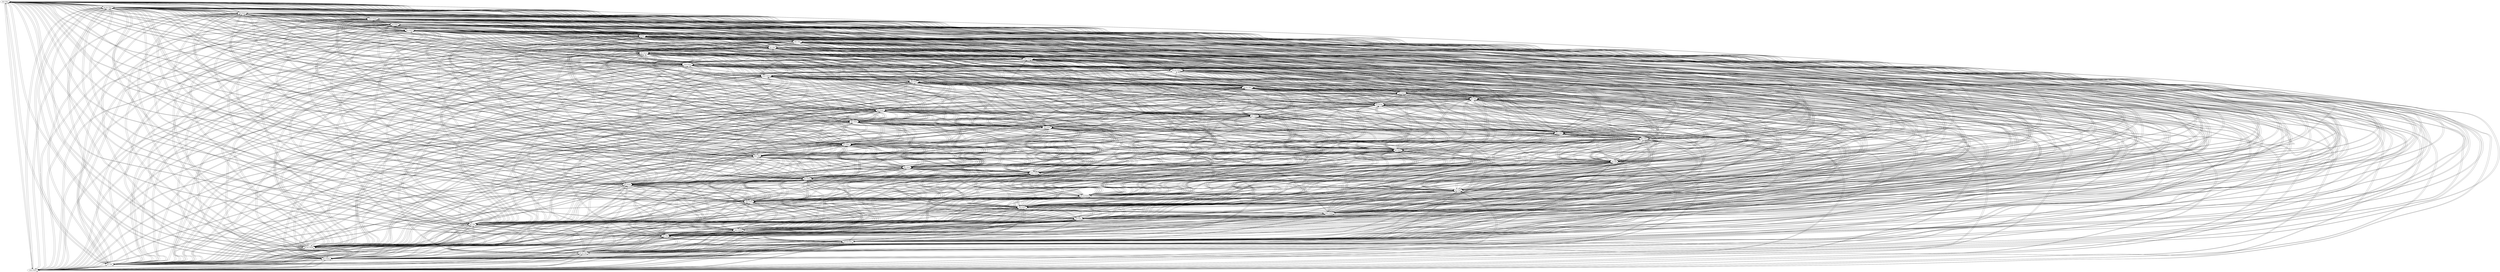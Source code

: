 digraph  {
	node [label="\N"];
	"sbjv.2-finis"	 [cell="sbjv.2",
		label="sbjv.2-finis",
		tense=sbjv,
		weight=0.92];
	"sbjv.2-finis" -> "sbjv.2-finis"	 [weight=0.92];
	"pst.sbj.2-finis"	 [cell="pst.sbj.2",
		label="pst.sbj.2-finis",
		tense="pst.sbj",
		weight=0.69];
	"sbjv.2-finis" -> "pst.sbj.2-finis"	 [weight=0.6141];
	"cond.3-finirE"	 [cell="cond.3",
		label="cond.3-finire",
		tense=cond,
		weight=0.95];
	"sbjv.2-finis" -> "cond.3-finirE"	 [weight=0.8645];
	"prs.1-fini"	 [cell="prs.1",
		label="prs.1-fini",
		tense=prs,
		weight=0.83];
	"sbjv.2-finis" -> "prs.1-fini"	 [weight=0.5478];
	"prs.5-finisE"	 [cell="prs.5",
		label="prs.5-finise",
		tense=prs,
		weight=0.9];
	"sbjv.2-finis" -> "prs.5-finisE"	 [weight=0.9];
	"pst.sbj.3-fini"	 [cell="pst.sbj.3",
		label="pst.sbj.3-fini",
		tense="pst.sbj",
		weight=0.69];
	"sbjv.2-finis" -> "pst.sbj.3-fini"	 [weight=0.6141];
	"pst.sbj.5-finisjE"	 [cell="pst.sbj.5",
		label="pst.sbj.5-finisje",
		tense="pst.sbj",
		weight=0.69];
	"sbjv.2-finis" -> "pst.sbj.5-finisjE"	 [weight=0.6141];
	"pst.sbj.6-finis"	 [cell="pst.sbj.6",
		label="pst.sbj.6-finis",
		tense="pst.sbj",
		weight=0.69];
	"sbjv.2-finis" -> "pst.sbj.6-finis"	 [weight=0.6141];
	"prs.2-fini"	 [cell="prs.2",
		label="prs.2-fini",
		tense=prs,
		weight=0.83];
	"sbjv.2-finis" -> "prs.2-fini"	 [weight=0.5478];
	"sbjv.5-finisjE"	 [cell="sbjv.5",
		label="sbjv.5-finisje",
		tense=sbjv,
		weight=0.9];
	"sbjv.2-finis" -> "sbjv.5-finisjE"	 [weight=0.9];
	"pst.1-fini"	 [cell="pst.1",
		label="pst.1-fini",
		tense=pst,
		weight=0.69];
	"sbjv.2-finis" -> "pst.1-fini"	 [weight=0.6141];
	"pst.6-finir"	 [cell="pst.6",
		label="pst.6-finir",
		tense=pst,
		weight=0.69];
	"sbjv.2-finis" -> "pst.6-finir"	 [weight=0.6141];
	"cond.5-finirjE"	 [cell="cond.5",
		label="cond.5-finirje",
		tense=cond,
		weight=0.95];
	"sbjv.2-finis" -> "cond.5-finirjE"	 [weight=0.8645];
	"imp.4-finisô"	 [cell="imp.4",
		label="imp.4-finisɔ̃",
		tense=imp,
		weight=0.9];
	"sbjv.2-finis" -> "imp.4-finisô"	 [weight=0.9];
	"imp.5-finisE"	 [cell="imp.5",
		label="imp.5-finise",
		tense=imp,
		weight=0.9];
	"sbjv.2-finis" -> "imp.5-finisE"	 [weight=0.9];
	"prs.pcp-finisâ"	 [cell="prs.pcp",
		label="prs.pcp-finisɑ̃",
		tense="prs.pcp",
		weight=0.9];
	"sbjv.2-finis" -> "prs.pcp-finisâ"	 [weight=0.9];
	"pst.5-finit"	 [cell="pst.5",
		label="pst.5-finit",
		tense=pst,
		weight=0.69];
	"sbjv.2-finis" -> "pst.5-finit"	 [weight=0.6141];
	"ipf.5-finisjE"	 [cell="ipf.5",
		label="ipf.5-finisje",
		tense=ipf,
		weight=0.9];
	"sbjv.2-finis" -> "ipf.5-finisjE"	 [weight=0.9];
	"ipf.3-finisE"	 [cell="ipf.3",
		label="ipf.3-finise",
		tense=ipf,
		weight=0.9];
	"sbjv.2-finis" -> "ipf.3-finisE"	 [weight=0.9];
	"cond.1-finirE"	 [cell="cond.1",
		label="cond.1-finire",
		tense=cond,
		weight=0.95];
	"sbjv.2-finis" -> "cond.1-finirE"	 [weight=0.8645];
	"ipf.1-finisE"	 [cell="ipf.1",
		label="ipf.1-finise",
		tense=ipf,
		weight=0.9];
	"sbjv.2-finis" -> "ipf.1-finisE"	 [weight=0.9];
	"pst.3-fini"	 [cell="pst.3",
		label="pst.3-fini",
		tense=pst,
		weight=0.69];
	"sbjv.2-finis" -> "pst.3-fini"	 [weight=0.6141];
	"imp.2-fini"	 [cell="imp.2",
		label="imp.2-fini",
		tense=imp,
		weight=0.83];
	"sbjv.2-finis" -> "imp.2-fini"	 [weight=0.5478];
	"ipf.2-finisE"	 [cell="ipf.2",
		label="ipf.2-finise",
		tense=ipf,
		weight=0.9];
	"sbjv.2-finis" -> "ipf.2-finisE"	 [weight=0.9];
	"fut.5-finirE"	 [cell="fut.5",
		label="fut.5-finire",
		tense=fut,
		weight=0.95];
	"sbjv.2-finis" -> "fut.5-finirE"	 [weight=0.8645];
	"sbjv.3-finis"	 [cell="sbjv.3",
		label="sbjv.3-finis",
		tense=sbjv,
		weight=0.92];
	"sbjv.2-finis" -> "sbjv.3-finis"	 [weight=0.92];
	"sbjv.6-finis"	 [cell="sbjv.6",
		label="sbjv.6-finis",
		tense=sbjv,
		weight=0.92];
	"sbjv.2-finis" -> "sbjv.6-finis"	 [weight=0.92];
	"prs.4-finisô"	 [cell="prs.4",
		label="prs.4-finisɔ̃",
		tense=prs,
		weight=0.9];
	"sbjv.2-finis" -> "prs.4-finisô"	 [weight=0.9];
	"fut.2-finira"	 [cell="fut.2",
		label="fut.2-finira",
		tense=fut,
		weight=0.95];
	"sbjv.2-finis" -> "fut.2-finira"	 [weight=0.8645];
	"fut.1-finirE"	 [cell="fut.1",
		label="fut.1-finire",
		tense=fut,
		weight=0.95];
	"sbjv.2-finis" -> "fut.1-finirE"	 [weight=0.8645];
	"ipf.4-finisjô"	 [cell="ipf.4",
		label="ipf.4-finisjɔ̃",
		tense=ipf,
		weight=0.9];
	"sbjv.2-finis" -> "ipf.4-finisjô"	 [weight=0.9];
	"pst.pcp-fini"	 [cell="pst.pcp",
		label="pst.pcp-fini",
		tense="pst.pcp",
		weight=0.66];
	"sbjv.2-finis" -> "pst.pcp-fini"	 [weight=0.5412];
	"pst.2-fini"	 [cell="pst.2",
		label="pst.2-fini",
		tense=pst,
		weight=0.69];
	"sbjv.2-finis" -> "pst.2-fini"	 [weight=0.6141];
	"fut.6-finirô"	 [cell="fut.6",
		label="fut.6-finirɔ̃",
		tense=fut,
		weight=0.95];
	"sbjv.2-finis" -> "fut.6-finirô"	 [weight=0.8645];
	"pst.sbj.1-finis"	 [cell="pst.sbj.1",
		label="pst.sbj.1-finis",
		tense="pst.sbj",
		weight=0.69];
	"sbjv.2-finis" -> "pst.sbj.1-finis"	 [weight=0.6141];
	"pst.4-finim"	 [cell="pst.4",
		label="pst.4-finim",
		tense=pst,
		weight=0.69];
	"sbjv.2-finis" -> "pst.4-finim"	 [weight=0.6141];
	"cond.2-finirE"	 [cell="cond.2",
		label="cond.2-finire",
		tense=cond,
		weight=0.95];
	"sbjv.2-finis" -> "cond.2-finirE"	 [weight=0.8645];
	"pst.sbj.4-finisjô"	 [cell="pst.sbj.4",
		label="pst.sbj.4-finisjɔ̃",
		tense="pst.sbj",
		weight=0.69];
	"sbjv.2-finis" -> "pst.sbj.4-finisjô"	 [weight=0.6141];
	"cond.6-finirE"	 [cell="cond.6",
		label="cond.6-finire",
		tense=cond,
		weight=0.95];
	"sbjv.2-finis" -> "cond.6-finirE"	 [weight=0.8645];
	"sbjv.4-finisjô"	 [cell="sbjv.4",
		label="sbjv.4-finisjɔ̃",
		tense=sbjv,
		weight=0.9];
	"sbjv.2-finis" -> "sbjv.4-finisjô"	 [weight=0.9];
	"fut.3-finira"	 [cell="fut.3",
		label="fut.3-finira",
		tense=fut,
		weight=0.95];
	"sbjv.2-finis" -> "fut.3-finira"	 [weight=0.8645];
	"prs.3-fini"	 [cell="prs.3",
		label="prs.3-fini",
		tense=prs,
		weight=0.83];
	"sbjv.2-finis" -> "prs.3-fini"	 [weight=0.5478];
	"sbjv.1-finis"	 [cell="sbjv.1",
		label="sbjv.1-finis",
		tense=sbjv,
		weight=0.92];
	"sbjv.2-finis" -> "sbjv.1-finis"	 [weight=0.92];
	"inf-finir"	 [cell=inf,
		label="inf-finir",
		tense=inf,
		weight=0.7];
	"sbjv.2-finis" -> "inf-finir"	 [weight=0.637];
	"fut.4-finirô"	 [cell="fut.4",
		label="fut.4-finirɔ̃",
		tense=fut,
		weight=0.95];
	"sbjv.2-finis" -> "fut.4-finirô"	 [weight=0.8645];
	"prs.6-finis"	 [cell="prs.6",
		label="prs.6-finis",
		tense=prs,
		weight=0.92];
	"sbjv.2-finis" -> "prs.6-finis"	 [weight=0.92];
	"cond.4-finirjô"	 [cell="cond.4",
		label="cond.4-finirjɔ̃",
		tense=cond,
		weight=0.95];
	"sbjv.2-finis" -> "cond.4-finirjô"	 [weight=0.8645];
	"ipf.6-finisE"	 [cell="ipf.6",
		label="ipf.6-finise",
		tense=ipf,
		weight=0.9];
	"sbjv.2-finis" -> "ipf.6-finisE"	 [weight=0.9];
	"pst.sbj.2-finis" -> "sbjv.2-finis"	 [weight=0.6532];
	"pst.sbj.2-finis" -> "pst.sbj.2-finis"	 [weight=0.69];
	"pst.sbj.2-finis" -> "cond.3-finirE"	 [weight=0.95];
	"pst.sbj.2-finis" -> "prs.1-fini"	 [weight=0.83];
	"pst.sbj.2-finis" -> "prs.5-finisE"	 [weight=0.63];
	"pst.sbj.2-finis" -> "pst.sbj.3-fini"	 [weight=0.69];
	"pst.sbj.2-finis" -> "pst.sbj.5-finisjE"	 [weight=0.69];
	"pst.sbj.2-finis" -> "pst.sbj.6-finis"	 [weight=0.69];
	"pst.sbj.2-finis" -> "prs.2-fini"	 [weight=0.83];
	"pst.sbj.2-finis" -> "sbjv.5-finisjE"	 [weight=0.9];
	"pst.sbj.2-finis" -> "pst.1-fini"	 [weight=0.69];
	"pst.sbj.2-finis" -> "pst.6-finir"	 [weight=0.69];
	"pst.sbj.2-finis" -> "cond.5-finirjE"	 [weight=0.95];
	"pst.sbj.2-finis" -> "imp.4-finisô"	 [weight=0.639];
	"pst.sbj.2-finis" -> "imp.5-finisE"	 [weight=0.63];
	"pst.sbj.2-finis" -> "prs.pcp-finisâ"	 [weight=0.603];
	"pst.sbj.2-finis" -> "pst.5-finit"	 [weight=0.69];
	"pst.sbj.2-finis" -> "ipf.5-finisjE"	 [weight=0.9];
	"pst.sbj.2-finis" -> "ipf.3-finisE"	 [weight=0.639];
	"pst.sbj.2-finis" -> "cond.1-finirE"	 [weight=0.95];
	"pst.sbj.2-finis" -> "ipf.1-finisE"	 [weight=0.639];
	"pst.sbj.2-finis" -> "pst.3-fini"	 [weight=0.69];
	"pst.sbj.2-finis" -> "imp.2-fini"	 [weight=0.83];
	"pst.sbj.2-finis" -> "ipf.2-finisE"	 [weight=0.639];
	"pst.sbj.2-finis" -> "fut.5-finirE"	 [weight=0.95];
	"pst.sbj.2-finis" -> "sbjv.3-finis"	 [weight=0.6532];
	"pst.sbj.2-finis" -> "sbjv.6-finis"	 [weight=0.6532];
	"pst.sbj.2-finis" -> "prs.4-finisô"	 [weight=0.639];
	"pst.sbj.2-finis" -> "fut.2-finira"	 [weight=0.95];
	"pst.sbj.2-finis" -> "fut.1-finirE"	 [weight=0.95];
	"pst.sbj.2-finis" -> "ipf.4-finisjô"	 [weight=0.9];
	"pst.sbj.2-finis" -> "pst.pcp-fini"	 [weight=0.66];
	"pst.sbj.2-finis" -> "pst.2-fini"	 [weight=0.69];
	"pst.sbj.2-finis" -> "fut.6-finirô"	 [weight=0.95];
	"pst.sbj.2-finis" -> "pst.sbj.1-finis"	 [weight=0.69];
	"pst.sbj.2-finis" -> "pst.4-finim"	 [weight=0.69];
	"pst.sbj.2-finis" -> "cond.2-finirE"	 [weight=0.95];
	"pst.sbj.2-finis" -> "pst.sbj.4-finisjô"	 [weight=0.69];
	"pst.sbj.2-finis" -> "cond.6-finirE"	 [weight=0.95];
	"pst.sbj.2-finis" -> "sbjv.4-finisjô"	 [weight=0.9];
	"pst.sbj.2-finis" -> "fut.3-finira"	 [weight=0.95];
	"pst.sbj.2-finis" -> "prs.3-fini"	 [weight=0.83];
	"pst.sbj.2-finis" -> "sbjv.1-finis"	 [weight=0.6532];
	"pst.sbj.2-finis" -> "inf-finir"	 [weight=0.7];
	"pst.sbj.2-finis" -> "fut.4-finirô"	 [weight=0.95];
	"pst.sbj.2-finis" -> "prs.6-finis"	 [weight=0.6532];
	"pst.sbj.2-finis" -> "cond.4-finirjô"	 [weight=0.95];
	"pst.sbj.2-finis" -> "ipf.6-finisE"	 [weight=0.639];
	"cond.3-finirE" -> "sbjv.2-finis"	 [weight=0.6716];
	"cond.3-finirE" -> "pst.sbj.2-finis"	 [weight=0.345];
	"cond.3-finirE" -> "cond.3-finirE"	 [weight=0.95];
	"cond.3-finirE" -> "prs.1-fini"	 [weight=0.83];
	"cond.3-finirE" -> "prs.5-finisE"	 [weight=0.729];
	"cond.3-finirE" -> "pst.sbj.3-fini"	 [weight=0.345];
	"cond.3-finirE" -> "pst.sbj.5-finisjE"	 [weight=0.345];
	"cond.3-finirE" -> "pst.sbj.6-finis"	 [weight=0.345];
	"cond.3-finirE" -> "prs.2-fini"	 [weight=0.83];
	"cond.3-finirE" -> "sbjv.5-finisjE"	 [weight=0.72];
	"cond.3-finirE" -> "pst.1-fini"	 [weight=0.345];
	"cond.3-finirE" -> "pst.6-finir"	 [weight=0.345];
	"cond.3-finirE" -> "cond.5-finirjE"	 [weight=0.95];
	"cond.3-finirE" -> "imp.4-finisô"	 [weight=0.729];
	"cond.3-finirE" -> "imp.5-finisE"	 [weight=0.729];
	"cond.3-finirE" -> "prs.pcp-finisâ"	 [weight=0.729];
	"cond.3-finirE" -> "pst.5-finit"	 [weight=0.345];
	"cond.3-finirE" -> "ipf.5-finisjE"	 [weight=0.72];
	"cond.3-finirE" -> "ipf.3-finisE"	 [weight=0.729];
	"cond.3-finirE" -> "cond.1-finirE"	 [weight=0.95];
	"cond.3-finirE" -> "ipf.1-finisE"	 [weight=0.729];
	"cond.3-finirE" -> "pst.3-fini"	 [weight=0.345];
	"cond.3-finirE" -> "imp.2-fini"	 [weight=0.83];
	"cond.3-finirE" -> "ipf.2-finisE"	 [weight=0.729];
	"cond.3-finirE" -> "fut.5-finirE"	 [weight=0.95];
	"cond.3-finirE" -> "sbjv.3-finis"	 [weight=0.6716];
	"cond.3-finirE" -> "sbjv.6-finis"	 [weight=0.6716];
	"cond.3-finirE" -> "prs.4-finisô"	 [weight=0.729];
	"cond.3-finirE" -> "fut.2-finira"	 [weight=0.95];
	"cond.3-finirE" -> "fut.1-finirE"	 [weight=0.95];
	"cond.3-finirE" -> "ipf.4-finisjô"	 [weight=0.72];
	"cond.3-finirE" -> "pst.pcp-fini"	 [weight=0.2772];
	"cond.3-finirE" -> "pst.2-fini"	 [weight=0.345];
	"cond.3-finirE" -> "fut.6-finirô"	 [weight=0.95];
	"cond.3-finirE" -> "pst.sbj.1-finis"	 [weight=0.345];
	"cond.3-finirE" -> "pst.4-finim"	 [weight=0.345];
	"cond.3-finirE" -> "cond.2-finirE"	 [weight=0.95];
	"cond.3-finirE" -> "pst.sbj.4-finisjô"	 [weight=0.345];
	"cond.3-finirE" -> "cond.6-finirE"	 [weight=0.95];
	"cond.3-finirE" -> "sbjv.4-finisjô"	 [weight=0.72];
	"cond.3-finirE" -> "fut.3-finira"	 [weight=0.95];
	"cond.3-finirE" -> "prs.3-fini"	 [weight=0.83];
	"cond.3-finirE" -> "sbjv.1-finis"	 [weight=0.6716];
	"cond.3-finirE" -> "inf-finir"	 [weight=0.336];
	"cond.3-finirE" -> "fut.4-finirô"	 [weight=0.95];
	"cond.3-finirE" -> "prs.6-finis"	 [weight=0.6716];
	"cond.3-finirE" -> "cond.4-finirjô"	 [weight=0.95];
	"cond.3-finirE" -> "ipf.6-finisE"	 [weight=0.729];
	"prs.1-fini" -> "sbjv.2-finis"	 [weight=0.7728];
	"prs.1-fini" -> "pst.sbj.2-finis"	 [weight=0.3312];
	"prs.1-fini" -> "cond.3-finirE"	 [weight=0.931];
	"prs.1-fini" -> "prs.1-fini"	 [weight=0.83];
	"prs.1-fini" -> "prs.5-finisE"	 [weight=0.72];
	"prs.1-fini" -> "pst.sbj.3-fini"	 [weight=0.3312];
	"prs.1-fini" -> "pst.sbj.5-finisjE"	 [weight=0.3312];
	"prs.1-fini" -> "pst.sbj.6-finis"	 [weight=0.3312];
	"prs.1-fini" -> "prs.2-fini"	 [weight=0.83];
	"prs.1-fini" -> "sbjv.5-finisjE"	 [weight=0.72];
	"prs.1-fini" -> "pst.1-fini"	 [weight=0.3312];
	"prs.1-fini" -> "pst.6-finir"	 [weight=0.3312];
	"prs.1-fini" -> "cond.5-finirjE"	 [weight=0.931];
	"prs.1-fini" -> "imp.4-finisô"	 [weight=0.72];
	"prs.1-fini" -> "imp.5-finisE"	 [weight=0.72];
	"prs.1-fini" -> "prs.pcp-finisâ"	 [weight=0.72];
	"prs.1-fini" -> "pst.5-finit"	 [weight=0.3312];
	"prs.1-fini" -> "ipf.5-finisjE"	 [weight=0.72];
	"prs.1-fini" -> "ipf.3-finisE"	 [weight=0.72];
	"prs.1-fini" -> "cond.1-finirE"	 [weight=0.931];
	"prs.1-fini" -> "ipf.1-finisE"	 [weight=0.72];
	"prs.1-fini" -> "pst.3-fini"	 [weight=0.3312];
	"prs.1-fini" -> "imp.2-fini"	 [weight=0.83];
	"prs.1-fini" -> "ipf.2-finisE"	 [weight=0.72];
	"prs.1-fini" -> "fut.5-finirE"	 [weight=0.931];
	"prs.1-fini" -> "sbjv.3-finis"	 [weight=0.7728];
	"prs.1-fini" -> "sbjv.6-finis"	 [weight=0.7728];
	"prs.1-fini" -> "prs.4-finisô"	 [weight=0.72];
	"prs.1-fini" -> "fut.2-finira"	 [weight=0.931];
	"prs.1-fini" -> "fut.1-finirE"	 [weight=0.931];
	"prs.1-fini" -> "ipf.4-finisjô"	 [weight=0.72];
	"prs.1-fini" -> "pst.pcp-fini"	 [weight=0.3234];
	"prs.1-fini" -> "pst.2-fini"	 [weight=0.3312];
	"prs.1-fini" -> "fut.6-finirô"	 [weight=0.931];
	"prs.1-fini" -> "pst.sbj.1-finis"	 [weight=0.3312];
	"prs.1-fini" -> "pst.4-finim"	 [weight=0.3312];
	"prs.1-fini" -> "cond.2-finirE"	 [weight=0.931];
	"prs.1-fini" -> "pst.sbj.4-finisjô"	 [weight=0.3312];
	"prs.1-fini" -> "cond.6-finirE"	 [weight=0.931];
	"prs.1-fini" -> "sbjv.4-finisjô"	 [weight=0.72];
	"prs.1-fini" -> "fut.3-finira"	 [weight=0.931];
	"prs.1-fini" -> "prs.3-fini"	 [weight=0.83];
	"prs.1-fini" -> "sbjv.1-finis"	 [weight=0.7728];
	"prs.1-fini" -> "inf-finir"	 [weight=0.336];
	"prs.1-fini" -> "fut.4-finirô"	 [weight=0.931];
	"prs.1-fini" -> "prs.6-finis"	 [weight=0.7728];
	"prs.1-fini" -> "cond.4-finirjô"	 [weight=0.931];
	"prs.1-fini" -> "ipf.6-finisE"	 [weight=0.72];
	"prs.5-finisE" -> "sbjv.2-finis"	 [weight=0.92];
	"prs.5-finisE" -> "pst.sbj.2-finis"	 [weight=0.6141];
	"prs.5-finisE" -> "cond.3-finirE"	 [weight=0.8645];
	"prs.5-finisE" -> "prs.1-fini"	 [weight=0.5478];
	"prs.5-finisE" -> "prs.5-finisE"	 [weight=0.9];
	"prs.5-finisE" -> "pst.sbj.3-fini"	 [weight=0.6141];
	"prs.5-finisE" -> "pst.sbj.5-finisjE"	 [weight=0.6141];
	"prs.5-finisE" -> "pst.sbj.6-finis"	 [weight=0.6141];
	"prs.5-finisE" -> "prs.2-fini"	 [weight=0.5478];
	"prs.5-finisE" -> "sbjv.5-finisjE"	 [weight=0.9];
	"prs.5-finisE" -> "pst.1-fini"	 [weight=0.6141];
	"prs.5-finisE" -> "pst.6-finir"	 [weight=0.6141];
	"prs.5-finisE" -> "cond.5-finirjE"	 [weight=0.8645];
	"prs.5-finisE" -> "imp.4-finisô"	 [weight=0.9];
	"prs.5-finisE" -> "imp.5-finisE"	 [weight=0.9];
	"prs.5-finisE" -> "prs.pcp-finisâ"	 [weight=0.9];
	"prs.5-finisE" -> "pst.5-finit"	 [weight=0.6141];
	"prs.5-finisE" -> "ipf.5-finisjE"	 [weight=0.9];
	"prs.5-finisE" -> "ipf.3-finisE"	 [weight=0.9];
	"prs.5-finisE" -> "cond.1-finirE"	 [weight=0.8645];
	"prs.5-finisE" -> "ipf.1-finisE"	 [weight=0.9];
	"prs.5-finisE" -> "pst.3-fini"	 [weight=0.6141];
	"prs.5-finisE" -> "imp.2-fini"	 [weight=0.5478];
	"prs.5-finisE" -> "ipf.2-finisE"	 [weight=0.9];
	"prs.5-finisE" -> "fut.5-finirE"	 [weight=0.8645];
	"prs.5-finisE" -> "sbjv.3-finis"	 [weight=0.92];
	"prs.5-finisE" -> "sbjv.6-finis"	 [weight=0.92];
	"prs.5-finisE" -> "prs.4-finisô"	 [weight=0.9];
	"prs.5-finisE" -> "fut.2-finira"	 [weight=0.8645];
	"prs.5-finisE" -> "fut.1-finirE"	 [weight=0.8645];
	"prs.5-finisE" -> "ipf.4-finisjô"	 [weight=0.9];
	"prs.5-finisE" -> "pst.pcp-fini"	 [weight=0.5412];
	"prs.5-finisE" -> "pst.2-fini"	 [weight=0.6141];
	"prs.5-finisE" -> "fut.6-finirô"	 [weight=0.8645];
	"prs.5-finisE" -> "pst.sbj.1-finis"	 [weight=0.6141];
	"prs.5-finisE" -> "pst.4-finim"	 [weight=0.6141];
	"prs.5-finisE" -> "cond.2-finirE"	 [weight=0.8645];
	"prs.5-finisE" -> "pst.sbj.4-finisjô"	 [weight=0.6141];
	"prs.5-finisE" -> "cond.6-finirE"	 [weight=0.8645];
	"prs.5-finisE" -> "sbjv.4-finisjô"	 [weight=0.9];
	"prs.5-finisE" -> "fut.3-finira"	 [weight=0.8645];
	"prs.5-finisE" -> "prs.3-fini"	 [weight=0.5478];
	"prs.5-finisE" -> "sbjv.1-finis"	 [weight=0.92];
	"prs.5-finisE" -> "inf-finir"	 [weight=0.637];
	"prs.5-finisE" -> "fut.4-finirô"	 [weight=0.8645];
	"prs.5-finisE" -> "prs.6-finis"	 [weight=0.92];
	"prs.5-finisE" -> "cond.4-finirjô"	 [weight=0.8645];
	"prs.5-finisE" -> "ipf.6-finisE"	 [weight=0.9];
	"pst.sbj.3-fini" -> "sbjv.2-finis"	 [weight=0.6532];
	"pst.sbj.3-fini" -> "pst.sbj.2-finis"	 [weight=0.69];
	"pst.sbj.3-fini" -> "cond.3-finirE"	 [weight=0.95];
	"pst.sbj.3-fini" -> "prs.1-fini"	 [weight=0.83];
	"pst.sbj.3-fini" -> "prs.5-finisE"	 [weight=0.63];
	"pst.sbj.3-fini" -> "pst.sbj.3-fini"	 [weight=0.69];
	"pst.sbj.3-fini" -> "pst.sbj.5-finisjE"	 [weight=0.69];
	"pst.sbj.3-fini" -> "pst.sbj.6-finis"	 [weight=0.69];
	"pst.sbj.3-fini" -> "prs.2-fini"	 [weight=0.83];
	"pst.sbj.3-fini" -> "sbjv.5-finisjE"	 [weight=0.9];
	"pst.sbj.3-fini" -> "pst.1-fini"	 [weight=0.69];
	"pst.sbj.3-fini" -> "pst.6-finir"	 [weight=0.69];
	"pst.sbj.3-fini" -> "cond.5-finirjE"	 [weight=0.95];
	"pst.sbj.3-fini" -> "imp.4-finisô"	 [weight=0.639];
	"pst.sbj.3-fini" -> "imp.5-finisE"	 [weight=0.63];
	"pst.sbj.3-fini" -> "prs.pcp-finisâ"	 [weight=0.603];
	"pst.sbj.3-fini" -> "pst.5-finit"	 [weight=0.69];
	"pst.sbj.3-fini" -> "ipf.5-finisjE"	 [weight=0.9];
	"pst.sbj.3-fini" -> "ipf.3-finisE"	 [weight=0.639];
	"pst.sbj.3-fini" -> "cond.1-finirE"	 [weight=0.95];
	"pst.sbj.3-fini" -> "ipf.1-finisE"	 [weight=0.639];
	"pst.sbj.3-fini" -> "pst.3-fini"	 [weight=0.69];
	"pst.sbj.3-fini" -> "imp.2-fini"	 [weight=0.83];
	"pst.sbj.3-fini" -> "ipf.2-finisE"	 [weight=0.639];
	"pst.sbj.3-fini" -> "fut.5-finirE"	 [weight=0.95];
	"pst.sbj.3-fini" -> "sbjv.3-finis"	 [weight=0.6532];
	"pst.sbj.3-fini" -> "sbjv.6-finis"	 [weight=0.6532];
	"pst.sbj.3-fini" -> "prs.4-finisô"	 [weight=0.639];
	"pst.sbj.3-fini" -> "fut.2-finira"	 [weight=0.95];
	"pst.sbj.3-fini" -> "fut.1-finirE"	 [weight=0.95];
	"pst.sbj.3-fini" -> "ipf.4-finisjô"	 [weight=0.9];
	"pst.sbj.3-fini" -> "pst.pcp-fini"	 [weight=0.66];
	"pst.sbj.3-fini" -> "pst.2-fini"	 [weight=0.69];
	"pst.sbj.3-fini" -> "fut.6-finirô"	 [weight=0.95];
	"pst.sbj.3-fini" -> "pst.sbj.1-finis"	 [weight=0.69];
	"pst.sbj.3-fini" -> "pst.4-finim"	 [weight=0.69];
	"pst.sbj.3-fini" -> "cond.2-finirE"	 [weight=0.95];
	"pst.sbj.3-fini" -> "pst.sbj.4-finisjô"	 [weight=0.69];
	"pst.sbj.3-fini" -> "cond.6-finirE"	 [weight=0.95];
	"pst.sbj.3-fini" -> "sbjv.4-finisjô"	 [weight=0.9];
	"pst.sbj.3-fini" -> "fut.3-finira"	 [weight=0.95];
	"pst.sbj.3-fini" -> "prs.3-fini"	 [weight=0.83];
	"pst.sbj.3-fini" -> "sbjv.1-finis"	 [weight=0.6532];
	"pst.sbj.3-fini" -> "inf-finir"	 [weight=0.7];
	"pst.sbj.3-fini" -> "fut.4-finirô"	 [weight=0.95];
	"pst.sbj.3-fini" -> "prs.6-finis"	 [weight=0.6532];
	"pst.sbj.3-fini" -> "cond.4-finirjô"	 [weight=0.95];
	"pst.sbj.3-fini" -> "ipf.6-finisE"	 [weight=0.639];
	"pst.sbj.5-finisjE" -> "sbjv.2-finis"	 [weight=0.6532];
	"pst.sbj.5-finisjE" -> "pst.sbj.2-finis"	 [weight=0.69];
	"pst.sbj.5-finisjE" -> "cond.3-finirE"	 [weight=0.95];
	"pst.sbj.5-finisjE" -> "prs.1-fini"	 [weight=0.83];
	"pst.sbj.5-finisjE" -> "prs.5-finisE"	 [weight=0.63];
	"pst.sbj.5-finisjE" -> "pst.sbj.3-fini"	 [weight=0.69];
	"pst.sbj.5-finisjE" -> "pst.sbj.5-finisjE"	 [weight=0.69];
	"pst.sbj.5-finisjE" -> "pst.sbj.6-finis"	 [weight=0.69];
	"pst.sbj.5-finisjE" -> "prs.2-fini"	 [weight=0.83];
	"pst.sbj.5-finisjE" -> "sbjv.5-finisjE"	 [weight=0.9];
	"pst.sbj.5-finisjE" -> "pst.1-fini"	 [weight=0.69];
	"pst.sbj.5-finisjE" -> "pst.6-finir"	 [weight=0.69];
	"pst.sbj.5-finisjE" -> "cond.5-finirjE"	 [weight=0.95];
	"pst.sbj.5-finisjE" -> "imp.4-finisô"	 [weight=0.639];
	"pst.sbj.5-finisjE" -> "imp.5-finisE"	 [weight=0.63];
	"pst.sbj.5-finisjE" -> "prs.pcp-finisâ"	 [weight=0.603];
	"pst.sbj.5-finisjE" -> "pst.5-finit"	 [weight=0.69];
	"pst.sbj.5-finisjE" -> "ipf.5-finisjE"	 [weight=0.9];
	"pst.sbj.5-finisjE" -> "ipf.3-finisE"	 [weight=0.639];
	"pst.sbj.5-finisjE" -> "cond.1-finirE"	 [weight=0.95];
	"pst.sbj.5-finisjE" -> "ipf.1-finisE"	 [weight=0.639];
	"pst.sbj.5-finisjE" -> "pst.3-fini"	 [weight=0.69];
	"pst.sbj.5-finisjE" -> "imp.2-fini"	 [weight=0.83];
	"pst.sbj.5-finisjE" -> "ipf.2-finisE"	 [weight=0.639];
	"pst.sbj.5-finisjE" -> "fut.5-finirE"	 [weight=0.95];
	"pst.sbj.5-finisjE" -> "sbjv.3-finis"	 [weight=0.6532];
	"pst.sbj.5-finisjE" -> "sbjv.6-finis"	 [weight=0.6532];
	"pst.sbj.5-finisjE" -> "prs.4-finisô"	 [weight=0.639];
	"pst.sbj.5-finisjE" -> "fut.2-finira"	 [weight=0.95];
	"pst.sbj.5-finisjE" -> "fut.1-finirE"	 [weight=0.95];
	"pst.sbj.5-finisjE" -> "ipf.4-finisjô"	 [weight=0.9];
	"pst.sbj.5-finisjE" -> "pst.pcp-fini"	 [weight=0.66];
	"pst.sbj.5-finisjE" -> "pst.2-fini"	 [weight=0.69];
	"pst.sbj.5-finisjE" -> "fut.6-finirô"	 [weight=0.95];
	"pst.sbj.5-finisjE" -> "pst.sbj.1-finis"	 [weight=0.69];
	"pst.sbj.5-finisjE" -> "pst.4-finim"	 [weight=0.69];
	"pst.sbj.5-finisjE" -> "cond.2-finirE"	 [weight=0.95];
	"pst.sbj.5-finisjE" -> "pst.sbj.4-finisjô"	 [weight=0.69];
	"pst.sbj.5-finisjE" -> "cond.6-finirE"	 [weight=0.95];
	"pst.sbj.5-finisjE" -> "sbjv.4-finisjô"	 [weight=0.9];
	"pst.sbj.5-finisjE" -> "fut.3-finira"	 [weight=0.95];
	"pst.sbj.5-finisjE" -> "prs.3-fini"	 [weight=0.83];
	"pst.sbj.5-finisjE" -> "sbjv.1-finis"	 [weight=0.6532];
	"pst.sbj.5-finisjE" -> "inf-finir"	 [weight=0.7];
	"pst.sbj.5-finisjE" -> "fut.4-finirô"	 [weight=0.95];
	"pst.sbj.5-finisjE" -> "prs.6-finis"	 [weight=0.6532];
	"pst.sbj.5-finisjE" -> "cond.4-finirjô"	 [weight=0.95];
	"pst.sbj.5-finisjE" -> "ipf.6-finisE"	 [weight=0.639];
	"pst.sbj.6-finis" -> "sbjv.2-finis"	 [weight=0.6532];
	"pst.sbj.6-finis" -> "pst.sbj.2-finis"	 [weight=0.69];
	"pst.sbj.6-finis" -> "cond.3-finirE"	 [weight=0.95];
	"pst.sbj.6-finis" -> "prs.1-fini"	 [weight=0.83];
	"pst.sbj.6-finis" -> "prs.5-finisE"	 [weight=0.63];
	"pst.sbj.6-finis" -> "pst.sbj.3-fini"	 [weight=0.69];
	"pst.sbj.6-finis" -> "pst.sbj.5-finisjE"	 [weight=0.69];
	"pst.sbj.6-finis" -> "pst.sbj.6-finis"	 [weight=0.69];
	"pst.sbj.6-finis" -> "prs.2-fini"	 [weight=0.83];
	"pst.sbj.6-finis" -> "sbjv.5-finisjE"	 [weight=0.9];
	"pst.sbj.6-finis" -> "pst.1-fini"	 [weight=0.69];
	"pst.sbj.6-finis" -> "pst.6-finir"	 [weight=0.69];
	"pst.sbj.6-finis" -> "cond.5-finirjE"	 [weight=0.95];
	"pst.sbj.6-finis" -> "imp.4-finisô"	 [weight=0.639];
	"pst.sbj.6-finis" -> "imp.5-finisE"	 [weight=0.63];
	"pst.sbj.6-finis" -> "prs.pcp-finisâ"	 [weight=0.603];
	"pst.sbj.6-finis" -> "pst.5-finit"	 [weight=0.69];
	"pst.sbj.6-finis" -> "ipf.5-finisjE"	 [weight=0.9];
	"pst.sbj.6-finis" -> "ipf.3-finisE"	 [weight=0.639];
	"pst.sbj.6-finis" -> "cond.1-finirE"	 [weight=0.95];
	"pst.sbj.6-finis" -> "ipf.1-finisE"	 [weight=0.639];
	"pst.sbj.6-finis" -> "pst.3-fini"	 [weight=0.69];
	"pst.sbj.6-finis" -> "imp.2-fini"	 [weight=0.83];
	"pst.sbj.6-finis" -> "ipf.2-finisE"	 [weight=0.639];
	"pst.sbj.6-finis" -> "fut.5-finirE"	 [weight=0.95];
	"pst.sbj.6-finis" -> "sbjv.3-finis"	 [weight=0.6532];
	"pst.sbj.6-finis" -> "sbjv.6-finis"	 [weight=0.6532];
	"pst.sbj.6-finis" -> "prs.4-finisô"	 [weight=0.639];
	"pst.sbj.6-finis" -> "fut.2-finira"	 [weight=0.95];
	"pst.sbj.6-finis" -> "fut.1-finirE"	 [weight=0.95];
	"pst.sbj.6-finis" -> "ipf.4-finisjô"	 [weight=0.9];
	"pst.sbj.6-finis" -> "pst.pcp-fini"	 [weight=0.66];
	"pst.sbj.6-finis" -> "pst.2-fini"	 [weight=0.69];
	"pst.sbj.6-finis" -> "fut.6-finirô"	 [weight=0.95];
	"pst.sbj.6-finis" -> "pst.sbj.1-finis"	 [weight=0.69];
	"pst.sbj.6-finis" -> "pst.4-finim"	 [weight=0.69];
	"pst.sbj.6-finis" -> "cond.2-finirE"	 [weight=0.95];
	"pst.sbj.6-finis" -> "pst.sbj.4-finisjô"	 [weight=0.69];
	"pst.sbj.6-finis" -> "cond.6-finirE"	 [weight=0.95];
	"pst.sbj.6-finis" -> "sbjv.4-finisjô"	 [weight=0.9];
	"pst.sbj.6-finis" -> "fut.3-finira"	 [weight=0.95];
	"pst.sbj.6-finis" -> "prs.3-fini"	 [weight=0.83];
	"pst.sbj.6-finis" -> "sbjv.1-finis"	 [weight=0.6532];
	"pst.sbj.6-finis" -> "inf-finir"	 [weight=0.7];
	"pst.sbj.6-finis" -> "fut.4-finirô"	 [weight=0.95];
	"pst.sbj.6-finis" -> "prs.6-finis"	 [weight=0.6532];
	"pst.sbj.6-finis" -> "cond.4-finirjô"	 [weight=0.95];
	"pst.sbj.6-finis" -> "ipf.6-finisE"	 [weight=0.639];
	"prs.2-fini" -> "sbjv.2-finis"	 [weight=0.7728];
	"prs.2-fini" -> "pst.sbj.2-finis"	 [weight=0.3312];
	"prs.2-fini" -> "cond.3-finirE"	 [weight=0.931];
	"prs.2-fini" -> "prs.1-fini"	 [weight=0.83];
	"prs.2-fini" -> "prs.5-finisE"	 [weight=0.72];
	"prs.2-fini" -> "pst.sbj.3-fini"	 [weight=0.3312];
	"prs.2-fini" -> "pst.sbj.5-finisjE"	 [weight=0.3312];
	"prs.2-fini" -> "pst.sbj.6-finis"	 [weight=0.3312];
	"prs.2-fini" -> "prs.2-fini"	 [weight=0.83];
	"prs.2-fini" -> "sbjv.5-finisjE"	 [weight=0.72];
	"prs.2-fini" -> "pst.1-fini"	 [weight=0.3312];
	"prs.2-fini" -> "pst.6-finir"	 [weight=0.3312];
	"prs.2-fini" -> "cond.5-finirjE"	 [weight=0.931];
	"prs.2-fini" -> "imp.4-finisô"	 [weight=0.72];
	"prs.2-fini" -> "imp.5-finisE"	 [weight=0.72];
	"prs.2-fini" -> "prs.pcp-finisâ"	 [weight=0.72];
	"prs.2-fini" -> "pst.5-finit"	 [weight=0.3312];
	"prs.2-fini" -> "ipf.5-finisjE"	 [weight=0.72];
	"prs.2-fini" -> "ipf.3-finisE"	 [weight=0.72];
	"prs.2-fini" -> "cond.1-finirE"	 [weight=0.931];
	"prs.2-fini" -> "ipf.1-finisE"	 [weight=0.72];
	"prs.2-fini" -> "pst.3-fini"	 [weight=0.3312];
	"prs.2-fini" -> "imp.2-fini"	 [weight=0.83];
	"prs.2-fini" -> "ipf.2-finisE"	 [weight=0.72];
	"prs.2-fini" -> "fut.5-finirE"	 [weight=0.931];
	"prs.2-fini" -> "sbjv.3-finis"	 [weight=0.7728];
	"prs.2-fini" -> "sbjv.6-finis"	 [weight=0.7728];
	"prs.2-fini" -> "prs.4-finisô"	 [weight=0.72];
	"prs.2-fini" -> "fut.2-finira"	 [weight=0.931];
	"prs.2-fini" -> "fut.1-finirE"	 [weight=0.931];
	"prs.2-fini" -> "ipf.4-finisjô"	 [weight=0.72];
	"prs.2-fini" -> "pst.pcp-fini"	 [weight=0.3234];
	"prs.2-fini" -> "pst.2-fini"	 [weight=0.3312];
	"prs.2-fini" -> "fut.6-finirô"	 [weight=0.931];
	"prs.2-fini" -> "pst.sbj.1-finis"	 [weight=0.3312];
	"prs.2-fini" -> "pst.4-finim"	 [weight=0.3312];
	"prs.2-fini" -> "cond.2-finirE"	 [weight=0.931];
	"prs.2-fini" -> "pst.sbj.4-finisjô"	 [weight=0.3312];
	"prs.2-fini" -> "cond.6-finirE"	 [weight=0.931];
	"prs.2-fini" -> "sbjv.4-finisjô"	 [weight=0.72];
	"prs.2-fini" -> "fut.3-finira"	 [weight=0.931];
	"prs.2-fini" -> "prs.3-fini"	 [weight=0.83];
	"prs.2-fini" -> "sbjv.1-finis"	 [weight=0.7728];
	"prs.2-fini" -> "inf-finir"	 [weight=0.336];
	"prs.2-fini" -> "fut.4-finirô"	 [weight=0.931];
	"prs.2-fini" -> "prs.6-finis"	 [weight=0.7728];
	"prs.2-fini" -> "cond.4-finirjô"	 [weight=0.931];
	"prs.2-fini" -> "ipf.6-finisE"	 [weight=0.72];
	"sbjv.5-finisjE" -> "sbjv.2-finis"	 [weight=0.874];
	"sbjv.5-finisjE" -> "pst.sbj.2-finis"	 [weight=0.6141];
	"sbjv.5-finisjE" -> "cond.3-finirE"	 [weight=0.8265];
	"sbjv.5-finisjE" -> "prs.1-fini"	 [weight=0.5395];
	"sbjv.5-finisjE" -> "prs.5-finisE"	 [weight=0.828];
	"sbjv.5-finisjE" -> "pst.sbj.3-fini"	 [weight=0.6141];
	"sbjv.5-finisjE" -> "pst.sbj.5-finisjE"	 [weight=0.6141];
	"sbjv.5-finisjE" -> "pst.sbj.6-finis"	 [weight=0.6141];
	"sbjv.5-finisjE" -> "prs.2-fini"	 [weight=0.5395];
	"sbjv.5-finisjE" -> "sbjv.5-finisjE"	 [weight=0.9];
	"sbjv.5-finisjE" -> "pst.1-fini"	 [weight=0.6141];
	"sbjv.5-finisjE" -> "pst.6-finir"	 [weight=0.6141];
	"sbjv.5-finisjE" -> "cond.5-finirjE"	 [weight=0.8455];
	"sbjv.5-finisjE" -> "imp.4-finisô"	 [weight=0.828];
	"sbjv.5-finisjE" -> "imp.5-finisE"	 [weight=0.828];
	"sbjv.5-finisjE" -> "prs.pcp-finisâ"	 [weight=0.828];
	"sbjv.5-finisjE" -> "pst.5-finit"	 [weight=0.6141];
	"sbjv.5-finisjE" -> "ipf.5-finisjE"	 [weight=0.9];
	"sbjv.5-finisjE" -> "ipf.3-finisE"	 [weight=0.828];
	"sbjv.5-finisjE" -> "cond.1-finirE"	 [weight=0.8265];
	"sbjv.5-finisjE" -> "ipf.1-finisE"	 [weight=0.828];
	"sbjv.5-finisjE" -> "pst.3-fini"	 [weight=0.6141];
	"sbjv.5-finisjE" -> "imp.2-fini"	 [weight=0.5395];
	"sbjv.5-finisjE" -> "ipf.2-finisE"	 [weight=0.828];
	"sbjv.5-finisjE" -> "fut.5-finirE"	 [weight=0.8265];
	"sbjv.5-finisjE" -> "sbjv.3-finis"	 [weight=0.874];
	"sbjv.5-finisjE" -> "sbjv.6-finis"	 [weight=0.874];
	"sbjv.5-finisjE" -> "prs.4-finisô"	 [weight=0.828];
	"sbjv.5-finisjE" -> "fut.2-finira"	 [weight=0.8265];
	"sbjv.5-finisjE" -> "fut.1-finirE"	 [weight=0.8265];
	"sbjv.5-finisjE" -> "ipf.4-finisjô"	 [weight=0.9];
	"sbjv.5-finisjE" -> "pst.pcp-fini"	 [weight=0.528];
	"sbjv.5-finisjE" -> "pst.2-fini"	 [weight=0.6141];
	"sbjv.5-finisjE" -> "fut.6-finirô"	 [weight=0.8265];
	"sbjv.5-finisjE" -> "pst.sbj.1-finis"	 [weight=0.6141];
	"sbjv.5-finisjE" -> "pst.4-finim"	 [weight=0.6141];
	"sbjv.5-finisjE" -> "cond.2-finirE"	 [weight=0.8265];
	"sbjv.5-finisjE" -> "pst.sbj.4-finisjô"	 [weight=0.6141];
	"sbjv.5-finisjE" -> "cond.6-finirE"	 [weight=0.8265];
	"sbjv.5-finisjE" -> "sbjv.4-finisjô"	 [weight=0.9];
	"sbjv.5-finisjE" -> "fut.3-finira"	 [weight=0.8265];
	"sbjv.5-finisjE" -> "prs.3-fini"	 [weight=0.5395];
	"sbjv.5-finisjE" -> "sbjv.1-finis"	 [weight=0.874];
	"sbjv.5-finisjE" -> "inf-finir"	 [weight=0.623];
	"sbjv.5-finisjE" -> "fut.4-finirô"	 [weight=0.8265];
	"sbjv.5-finisjE" -> "prs.6-finis"	 [weight=0.874];
	"sbjv.5-finisjE" -> "cond.4-finirjô"	 [weight=0.8455];
	"sbjv.5-finisjE" -> "ipf.6-finisE"	 [weight=0.828];
	"pst.1-fini" -> "sbjv.2-finis"	 [weight=0.6532];
	"pst.1-fini" -> "pst.sbj.2-finis"	 [weight=0.69];
	"pst.1-fini" -> "cond.3-finirE"	 [weight=0.95];
	"pst.1-fini" -> "prs.1-fini"	 [weight=0.83];
	"pst.1-fini" -> "prs.5-finisE"	 [weight=0.63];
	"pst.1-fini" -> "pst.sbj.3-fini"	 [weight=0.69];
	"pst.1-fini" -> "pst.sbj.5-finisjE"	 [weight=0.69];
	"pst.1-fini" -> "pst.sbj.6-finis"	 [weight=0.69];
	"pst.1-fini" -> "prs.2-fini"	 [weight=0.83];
	"pst.1-fini" -> "sbjv.5-finisjE"	 [weight=0.9];
	"pst.1-fini" -> "pst.1-fini"	 [weight=0.69];
	"pst.1-fini" -> "pst.6-finir"	 [weight=0.69];
	"pst.1-fini" -> "cond.5-finirjE"	 [weight=0.95];
	"pst.1-fini" -> "imp.4-finisô"	 [weight=0.639];
	"pst.1-fini" -> "imp.5-finisE"	 [weight=0.63];
	"pst.1-fini" -> "prs.pcp-finisâ"	 [weight=0.603];
	"pst.1-fini" -> "pst.5-finit"	 [weight=0.69];
	"pst.1-fini" -> "ipf.5-finisjE"	 [weight=0.9];
	"pst.1-fini" -> "ipf.3-finisE"	 [weight=0.639];
	"pst.1-fini" -> "cond.1-finirE"	 [weight=0.95];
	"pst.1-fini" -> "ipf.1-finisE"	 [weight=0.639];
	"pst.1-fini" -> "pst.3-fini"	 [weight=0.69];
	"pst.1-fini" -> "imp.2-fini"	 [weight=0.83];
	"pst.1-fini" -> "ipf.2-finisE"	 [weight=0.639];
	"pst.1-fini" -> "fut.5-finirE"	 [weight=0.95];
	"pst.1-fini" -> "sbjv.3-finis"	 [weight=0.6532];
	"pst.1-fini" -> "sbjv.6-finis"	 [weight=0.6532];
	"pst.1-fini" -> "prs.4-finisô"	 [weight=0.639];
	"pst.1-fini" -> "fut.2-finira"	 [weight=0.95];
	"pst.1-fini" -> "fut.1-finirE"	 [weight=0.95];
	"pst.1-fini" -> "ipf.4-finisjô"	 [weight=0.9];
	"pst.1-fini" -> "pst.pcp-fini"	 [weight=0.66];
	"pst.1-fini" -> "pst.2-fini"	 [weight=0.69];
	"pst.1-fini" -> "fut.6-finirô"	 [weight=0.95];
	"pst.1-fini" -> "pst.sbj.1-finis"	 [weight=0.69];
	"pst.1-fini" -> "pst.4-finim"	 [weight=0.69];
	"pst.1-fini" -> "cond.2-finirE"	 [weight=0.95];
	"pst.1-fini" -> "pst.sbj.4-finisjô"	 [weight=0.69];
	"pst.1-fini" -> "cond.6-finirE"	 [weight=0.95];
	"pst.1-fini" -> "sbjv.4-finisjô"	 [weight=0.9];
	"pst.1-fini" -> "fut.3-finira"	 [weight=0.95];
	"pst.1-fini" -> "prs.3-fini"	 [weight=0.83];
	"pst.1-fini" -> "sbjv.1-finis"	 [weight=0.6532];
	"pst.1-fini" -> "inf-finir"	 [weight=0.7];
	"pst.1-fini" -> "fut.4-finirô"	 [weight=0.95];
	"pst.1-fini" -> "prs.6-finis"	 [weight=0.6532];
	"pst.1-fini" -> "cond.4-finirjô"	 [weight=0.95];
	"pst.1-fini" -> "ipf.6-finisE"	 [weight=0.639];
	"pst.6-finir" -> "sbjv.2-finis"	 [weight=0.6532];
	"pst.6-finir" -> "pst.sbj.2-finis"	 [weight=0.69];
	"pst.6-finir" -> "cond.3-finirE"	 [weight=0.95];
	"pst.6-finir" -> "prs.1-fini"	 [weight=0.83];
	"pst.6-finir" -> "prs.5-finisE"	 [weight=0.63];
	"pst.6-finir" -> "pst.sbj.3-fini"	 [weight=0.69];
	"pst.6-finir" -> "pst.sbj.5-finisjE"	 [weight=0.69];
	"pst.6-finir" -> "pst.sbj.6-finis"	 [weight=0.69];
	"pst.6-finir" -> "prs.2-fini"	 [weight=0.83];
	"pst.6-finir" -> "sbjv.5-finisjE"	 [weight=0.9];
	"pst.6-finir" -> "pst.1-fini"	 [weight=0.69];
	"pst.6-finir" -> "pst.6-finir"	 [weight=0.69];
	"pst.6-finir" -> "cond.5-finirjE"	 [weight=0.95];
	"pst.6-finir" -> "imp.4-finisô"	 [weight=0.639];
	"pst.6-finir" -> "imp.5-finisE"	 [weight=0.63];
	"pst.6-finir" -> "prs.pcp-finisâ"	 [weight=0.603];
	"pst.6-finir" -> "pst.5-finit"	 [weight=0.69];
	"pst.6-finir" -> "ipf.5-finisjE"	 [weight=0.9];
	"pst.6-finir" -> "ipf.3-finisE"	 [weight=0.639];
	"pst.6-finir" -> "cond.1-finirE"	 [weight=0.95];
	"pst.6-finir" -> "ipf.1-finisE"	 [weight=0.639];
	"pst.6-finir" -> "pst.3-fini"	 [weight=0.69];
	"pst.6-finir" -> "imp.2-fini"	 [weight=0.83];
	"pst.6-finir" -> "ipf.2-finisE"	 [weight=0.639];
	"pst.6-finir" -> "fut.5-finirE"	 [weight=0.95];
	"pst.6-finir" -> "sbjv.3-finis"	 [weight=0.6532];
	"pst.6-finir" -> "sbjv.6-finis"	 [weight=0.6532];
	"pst.6-finir" -> "prs.4-finisô"	 [weight=0.639];
	"pst.6-finir" -> "fut.2-finira"	 [weight=0.95];
	"pst.6-finir" -> "fut.1-finirE"	 [weight=0.95];
	"pst.6-finir" -> "ipf.4-finisjô"	 [weight=0.9];
	"pst.6-finir" -> "pst.pcp-fini"	 [weight=0.66];
	"pst.6-finir" -> "pst.2-fini"	 [weight=0.69];
	"pst.6-finir" -> "fut.6-finirô"	 [weight=0.95];
	"pst.6-finir" -> "pst.sbj.1-finis"	 [weight=0.69];
	"pst.6-finir" -> "pst.4-finim"	 [weight=0.69];
	"pst.6-finir" -> "cond.2-finirE"	 [weight=0.95];
	"pst.6-finir" -> "pst.sbj.4-finisjô"	 [weight=0.69];
	"pst.6-finir" -> "cond.6-finirE"	 [weight=0.95];
	"pst.6-finir" -> "sbjv.4-finisjô"	 [weight=0.9];
	"pst.6-finir" -> "fut.3-finira"	 [weight=0.95];
	"pst.6-finir" -> "prs.3-fini"	 [weight=0.83];
	"pst.6-finir" -> "sbjv.1-finis"	 [weight=0.6532];
	"pst.6-finir" -> "inf-finir"	 [weight=0.7];
	"pst.6-finir" -> "fut.4-finirô"	 [weight=0.95];
	"pst.6-finir" -> "prs.6-finis"	 [weight=0.6532];
	"pst.6-finir" -> "cond.4-finirjô"	 [weight=0.95];
	"pst.6-finir" -> "ipf.6-finisE"	 [weight=0.639];
	"cond.5-finirjE" -> "sbjv.2-finis"	 [weight=0.6716];
	"cond.5-finirjE" -> "pst.sbj.2-finis"	 [weight=0.345];
	"cond.5-finirjE" -> "cond.3-finirE"	 [weight=0.95];
	"cond.5-finirjE" -> "prs.1-fini"	 [weight=0.83];
	"cond.5-finirjE" -> "prs.5-finisE"	 [weight=0.729];
	"cond.5-finirjE" -> "pst.sbj.3-fini"	 [weight=0.345];
	"cond.5-finirjE" -> "pst.sbj.5-finisjE"	 [weight=0.345];
	"cond.5-finirjE" -> "pst.sbj.6-finis"	 [weight=0.345];
	"cond.5-finirjE" -> "prs.2-fini"	 [weight=0.83];
	"cond.5-finirjE" -> "sbjv.5-finisjE"	 [weight=0.72];
	"cond.5-finirjE" -> "pst.1-fini"	 [weight=0.345];
	"cond.5-finirjE" -> "pst.6-finir"	 [weight=0.345];
	"cond.5-finirjE" -> "cond.5-finirjE"	 [weight=0.95];
	"cond.5-finirjE" -> "imp.4-finisô"	 [weight=0.729];
	"cond.5-finirjE" -> "imp.5-finisE"	 [weight=0.729];
	"cond.5-finirjE" -> "prs.pcp-finisâ"	 [weight=0.729];
	"cond.5-finirjE" -> "pst.5-finit"	 [weight=0.345];
	"cond.5-finirjE" -> "ipf.5-finisjE"	 [weight=0.72];
	"cond.5-finirjE" -> "ipf.3-finisE"	 [weight=0.729];
	"cond.5-finirjE" -> "cond.1-finirE"	 [weight=0.95];
	"cond.5-finirjE" -> "ipf.1-finisE"	 [weight=0.729];
	"cond.5-finirjE" -> "pst.3-fini"	 [weight=0.345];
	"cond.5-finirjE" -> "imp.2-fini"	 [weight=0.83];
	"cond.5-finirjE" -> "ipf.2-finisE"	 [weight=0.729];
	"cond.5-finirjE" -> "fut.5-finirE"	 [weight=0.95];
	"cond.5-finirjE" -> "sbjv.3-finis"	 [weight=0.6716];
	"cond.5-finirjE" -> "sbjv.6-finis"	 [weight=0.6716];
	"cond.5-finirjE" -> "prs.4-finisô"	 [weight=0.729];
	"cond.5-finirjE" -> "fut.2-finira"	 [weight=0.95];
	"cond.5-finirjE" -> "fut.1-finirE"	 [weight=0.95];
	"cond.5-finirjE" -> "ipf.4-finisjô"	 [weight=0.72];
	"cond.5-finirjE" -> "pst.pcp-fini"	 [weight=0.2772];
	"cond.5-finirjE" -> "pst.2-fini"	 [weight=0.345];
	"cond.5-finirjE" -> "fut.6-finirô"	 [weight=0.95];
	"cond.5-finirjE" -> "pst.sbj.1-finis"	 [weight=0.345];
	"cond.5-finirjE" -> "pst.4-finim"	 [weight=0.345];
	"cond.5-finirjE" -> "cond.2-finirE"	 [weight=0.95];
	"cond.5-finirjE" -> "pst.sbj.4-finisjô"	 [weight=0.345];
	"cond.5-finirjE" -> "cond.6-finirE"	 [weight=0.95];
	"cond.5-finirjE" -> "sbjv.4-finisjô"	 [weight=0.72];
	"cond.5-finirjE" -> "fut.3-finira"	 [weight=0.95];
	"cond.5-finirjE" -> "prs.3-fini"	 [weight=0.83];
	"cond.5-finirjE" -> "sbjv.1-finis"	 [weight=0.6716];
	"cond.5-finirjE" -> "inf-finir"	 [weight=0.336];
	"cond.5-finirjE" -> "fut.4-finirô"	 [weight=0.95];
	"cond.5-finirjE" -> "prs.6-finis"	 [weight=0.6716];
	"cond.5-finirjE" -> "cond.4-finirjô"	 [weight=0.95];
	"cond.5-finirjE" -> "ipf.6-finisE"	 [weight=0.729];
	"imp.4-finisô" -> "sbjv.2-finis"	 [weight=0.92];
	"imp.4-finisô" -> "pst.sbj.2-finis"	 [weight=0.6141];
	"imp.4-finisô" -> "cond.3-finirE"	 [weight=0.8645];
	"imp.4-finisô" -> "prs.1-fini"	 [weight=0.5478];
	"imp.4-finisô" -> "prs.5-finisE"	 [weight=0.9];
	"imp.4-finisô" -> "pst.sbj.3-fini"	 [weight=0.6141];
	"imp.4-finisô" -> "pst.sbj.5-finisjE"	 [weight=0.6141];
	"imp.4-finisô" -> "pst.sbj.6-finis"	 [weight=0.6141];
	"imp.4-finisô" -> "prs.2-fini"	 [weight=0.5478];
	"imp.4-finisô" -> "sbjv.5-finisjE"	 [weight=0.9];
	"imp.4-finisô" -> "pst.1-fini"	 [weight=0.6141];
	"imp.4-finisô" -> "pst.6-finir"	 [weight=0.6141];
	"imp.4-finisô" -> "cond.5-finirjE"	 [weight=0.8645];
	"imp.4-finisô" -> "imp.4-finisô"	 [weight=0.9];
	"imp.4-finisô" -> "imp.5-finisE"	 [weight=0.9];
	"imp.4-finisô" -> "prs.pcp-finisâ"	 [weight=0.9];
	"imp.4-finisô" -> "pst.5-finit"	 [weight=0.6141];
	"imp.4-finisô" -> "ipf.5-finisjE"	 [weight=0.9];
	"imp.4-finisô" -> "ipf.3-finisE"	 [weight=0.9];
	"imp.4-finisô" -> "cond.1-finirE"	 [weight=0.8645];
	"imp.4-finisô" -> "ipf.1-finisE"	 [weight=0.9];
	"imp.4-finisô" -> "pst.3-fini"	 [weight=0.6141];
	"imp.4-finisô" -> "imp.2-fini"	 [weight=0.5478];
	"imp.4-finisô" -> "ipf.2-finisE"	 [weight=0.9];
	"imp.4-finisô" -> "fut.5-finirE"	 [weight=0.8645];
	"imp.4-finisô" -> "sbjv.3-finis"	 [weight=0.92];
	"imp.4-finisô" -> "sbjv.6-finis"	 [weight=0.92];
	"imp.4-finisô" -> "prs.4-finisô"	 [weight=0.9];
	"imp.4-finisô" -> "fut.2-finira"	 [weight=0.8645];
	"imp.4-finisô" -> "fut.1-finirE"	 [weight=0.8645];
	"imp.4-finisô" -> "ipf.4-finisjô"	 [weight=0.9];
	"imp.4-finisô" -> "pst.pcp-fini"	 [weight=0.5412];
	"imp.4-finisô" -> "pst.2-fini"	 [weight=0.6141];
	"imp.4-finisô" -> "fut.6-finirô"	 [weight=0.8645];
	"imp.4-finisô" -> "pst.sbj.1-finis"	 [weight=0.6141];
	"imp.4-finisô" -> "pst.4-finim"	 [weight=0.6141];
	"imp.4-finisô" -> "cond.2-finirE"	 [weight=0.8645];
	"imp.4-finisô" -> "pst.sbj.4-finisjô"	 [weight=0.6141];
	"imp.4-finisô" -> "cond.6-finirE"	 [weight=0.8645];
	"imp.4-finisô" -> "sbjv.4-finisjô"	 [weight=0.9];
	"imp.4-finisô" -> "fut.3-finira"	 [weight=0.8645];
	"imp.4-finisô" -> "prs.3-fini"	 [weight=0.5478];
	"imp.4-finisô" -> "sbjv.1-finis"	 [weight=0.92];
	"imp.4-finisô" -> "inf-finir"	 [weight=0.637];
	"imp.4-finisô" -> "fut.4-finirô"	 [weight=0.8645];
	"imp.4-finisô" -> "prs.6-finis"	 [weight=0.92];
	"imp.4-finisô" -> "cond.4-finirjô"	 [weight=0.8645];
	"imp.4-finisô" -> "ipf.6-finisE"	 [weight=0.9];
	"imp.5-finisE" -> "sbjv.2-finis"	 [weight=0.92];
	"imp.5-finisE" -> "pst.sbj.2-finis"	 [weight=0.6141];
	"imp.5-finisE" -> "cond.3-finirE"	 [weight=0.8645];
	"imp.5-finisE" -> "prs.1-fini"	 [weight=0.5478];
	"imp.5-finisE" -> "prs.5-finisE"	 [weight=0.9];
	"imp.5-finisE" -> "pst.sbj.3-fini"	 [weight=0.6141];
	"imp.5-finisE" -> "pst.sbj.5-finisjE"	 [weight=0.6141];
	"imp.5-finisE" -> "pst.sbj.6-finis"	 [weight=0.6141];
	"imp.5-finisE" -> "prs.2-fini"	 [weight=0.5478];
	"imp.5-finisE" -> "sbjv.5-finisjE"	 [weight=0.9];
	"imp.5-finisE" -> "pst.1-fini"	 [weight=0.6141];
	"imp.5-finisE" -> "pst.6-finir"	 [weight=0.6141];
	"imp.5-finisE" -> "cond.5-finirjE"	 [weight=0.8645];
	"imp.5-finisE" -> "imp.4-finisô"	 [weight=0.9];
	"imp.5-finisE" -> "imp.5-finisE"	 [weight=0.9];
	"imp.5-finisE" -> "prs.pcp-finisâ"	 [weight=0.9];
	"imp.5-finisE" -> "pst.5-finit"	 [weight=0.6141];
	"imp.5-finisE" -> "ipf.5-finisjE"	 [weight=0.9];
	"imp.5-finisE" -> "ipf.3-finisE"	 [weight=0.9];
	"imp.5-finisE" -> "cond.1-finirE"	 [weight=0.8645];
	"imp.5-finisE" -> "ipf.1-finisE"	 [weight=0.9];
	"imp.5-finisE" -> "pst.3-fini"	 [weight=0.6141];
	"imp.5-finisE" -> "imp.2-fini"	 [weight=0.5478];
	"imp.5-finisE" -> "ipf.2-finisE"	 [weight=0.9];
	"imp.5-finisE" -> "fut.5-finirE"	 [weight=0.8645];
	"imp.5-finisE" -> "sbjv.3-finis"	 [weight=0.92];
	"imp.5-finisE" -> "sbjv.6-finis"	 [weight=0.92];
	"imp.5-finisE" -> "prs.4-finisô"	 [weight=0.9];
	"imp.5-finisE" -> "fut.2-finira"	 [weight=0.8645];
	"imp.5-finisE" -> "fut.1-finirE"	 [weight=0.8645];
	"imp.5-finisE" -> "ipf.4-finisjô"	 [weight=0.9];
	"imp.5-finisE" -> "pst.pcp-fini"	 [weight=0.5412];
	"imp.5-finisE" -> "pst.2-fini"	 [weight=0.6141];
	"imp.5-finisE" -> "fut.6-finirô"	 [weight=0.8645];
	"imp.5-finisE" -> "pst.sbj.1-finis"	 [weight=0.6141];
	"imp.5-finisE" -> "pst.4-finim"	 [weight=0.6141];
	"imp.5-finisE" -> "cond.2-finirE"	 [weight=0.8645];
	"imp.5-finisE" -> "pst.sbj.4-finisjô"	 [weight=0.6141];
	"imp.5-finisE" -> "cond.6-finirE"	 [weight=0.8645];
	"imp.5-finisE" -> "sbjv.4-finisjô"	 [weight=0.9];
	"imp.5-finisE" -> "fut.3-finira"	 [weight=0.8645];
	"imp.5-finisE" -> "prs.3-fini"	 [weight=0.5478];
	"imp.5-finisE" -> "sbjv.1-finis"	 [weight=0.92];
	"imp.5-finisE" -> "inf-finir"	 [weight=0.637];
	"imp.5-finisE" -> "fut.4-finirô"	 [weight=0.8645];
	"imp.5-finisE" -> "prs.6-finis"	 [weight=0.92];
	"imp.5-finisE" -> "cond.4-finirjô"	 [weight=0.8645];
	"imp.5-finisE" -> "ipf.6-finisE"	 [weight=0.9];
	"prs.pcp-finisâ" -> "sbjv.2-finis"	 [weight=0.92];
	"prs.pcp-finisâ" -> "pst.sbj.2-finis"	 [weight=0.6141];
	"prs.pcp-finisâ" -> "cond.3-finirE"	 [weight=0.8645];
	"prs.pcp-finisâ" -> "prs.1-fini"	 [weight=0.5478];
	"prs.pcp-finisâ" -> "prs.5-finisE"	 [weight=0.9];
	"prs.pcp-finisâ" -> "pst.sbj.3-fini"	 [weight=0.6141];
	"prs.pcp-finisâ" -> "pst.sbj.5-finisjE"	 [weight=0.6141];
	"prs.pcp-finisâ" -> "pst.sbj.6-finis"	 [weight=0.6141];
	"prs.pcp-finisâ" -> "prs.2-fini"	 [weight=0.5478];
	"prs.pcp-finisâ" -> "sbjv.5-finisjE"	 [weight=0.9];
	"prs.pcp-finisâ" -> "pst.1-fini"	 [weight=0.6141];
	"prs.pcp-finisâ" -> "pst.6-finir"	 [weight=0.6141];
	"prs.pcp-finisâ" -> "cond.5-finirjE"	 [weight=0.8645];
	"prs.pcp-finisâ" -> "imp.4-finisô"	 [weight=0.9];
	"prs.pcp-finisâ" -> "imp.5-finisE"	 [weight=0.9];
	"prs.pcp-finisâ" -> "prs.pcp-finisâ"	 [weight=0.9];
	"prs.pcp-finisâ" -> "pst.5-finit"	 [weight=0.6141];
	"prs.pcp-finisâ" -> "ipf.5-finisjE"	 [weight=0.9];
	"prs.pcp-finisâ" -> "ipf.3-finisE"	 [weight=0.9];
	"prs.pcp-finisâ" -> "cond.1-finirE"	 [weight=0.8645];
	"prs.pcp-finisâ" -> "ipf.1-finisE"	 [weight=0.9];
	"prs.pcp-finisâ" -> "pst.3-fini"	 [weight=0.6141];
	"prs.pcp-finisâ" -> "imp.2-fini"	 [weight=0.5478];
	"prs.pcp-finisâ" -> "ipf.2-finisE"	 [weight=0.9];
	"prs.pcp-finisâ" -> "fut.5-finirE"	 [weight=0.8645];
	"prs.pcp-finisâ" -> "sbjv.3-finis"	 [weight=0.92];
	"prs.pcp-finisâ" -> "sbjv.6-finis"	 [weight=0.92];
	"prs.pcp-finisâ" -> "prs.4-finisô"	 [weight=0.9];
	"prs.pcp-finisâ" -> "fut.2-finira"	 [weight=0.8645];
	"prs.pcp-finisâ" -> "fut.1-finirE"	 [weight=0.8645];
	"prs.pcp-finisâ" -> "ipf.4-finisjô"	 [weight=0.9];
	"prs.pcp-finisâ" -> "pst.pcp-fini"	 [weight=0.5412];
	"prs.pcp-finisâ" -> "pst.2-fini"	 [weight=0.6141];
	"prs.pcp-finisâ" -> "fut.6-finirô"	 [weight=0.8645];
	"prs.pcp-finisâ" -> "pst.sbj.1-finis"	 [weight=0.6141];
	"prs.pcp-finisâ" -> "pst.4-finim"	 [weight=0.6141];
	"prs.pcp-finisâ" -> "cond.2-finirE"	 [weight=0.8645];
	"prs.pcp-finisâ" -> "pst.sbj.4-finisjô"	 [weight=0.6141];
	"prs.pcp-finisâ" -> "cond.6-finirE"	 [weight=0.8645];
	"prs.pcp-finisâ" -> "sbjv.4-finisjô"	 [weight=0.9];
	"prs.pcp-finisâ" -> "fut.3-finira"	 [weight=0.8645];
	"prs.pcp-finisâ" -> "prs.3-fini"	 [weight=0.5478];
	"prs.pcp-finisâ" -> "sbjv.1-finis"	 [weight=0.92];
	"prs.pcp-finisâ" -> "inf-finir"	 [weight=0.637];
	"prs.pcp-finisâ" -> "fut.4-finirô"	 [weight=0.8645];
	"prs.pcp-finisâ" -> "prs.6-finis"	 [weight=0.92];
	"prs.pcp-finisâ" -> "cond.4-finirjô"	 [weight=0.8645];
	"prs.pcp-finisâ" -> "ipf.6-finisE"	 [weight=0.9];
	"pst.5-finit" -> "sbjv.2-finis"	 [weight=0.6532];
	"pst.5-finit" -> "pst.sbj.2-finis"	 [weight=0.69];
	"pst.5-finit" -> "cond.3-finirE"	 [weight=0.95];
	"pst.5-finit" -> "prs.1-fini"	 [weight=0.83];
	"pst.5-finit" -> "prs.5-finisE"	 [weight=0.63];
	"pst.5-finit" -> "pst.sbj.3-fini"	 [weight=0.69];
	"pst.5-finit" -> "pst.sbj.5-finisjE"	 [weight=0.69];
	"pst.5-finit" -> "pst.sbj.6-finis"	 [weight=0.69];
	"pst.5-finit" -> "prs.2-fini"	 [weight=0.83];
	"pst.5-finit" -> "sbjv.5-finisjE"	 [weight=0.9];
	"pst.5-finit" -> "pst.1-fini"	 [weight=0.69];
	"pst.5-finit" -> "pst.6-finir"	 [weight=0.69];
	"pst.5-finit" -> "cond.5-finirjE"	 [weight=0.95];
	"pst.5-finit" -> "imp.4-finisô"	 [weight=0.639];
	"pst.5-finit" -> "imp.5-finisE"	 [weight=0.63];
	"pst.5-finit" -> "prs.pcp-finisâ"	 [weight=0.603];
	"pst.5-finit" -> "pst.5-finit"	 [weight=0.69];
	"pst.5-finit" -> "ipf.5-finisjE"	 [weight=0.9];
	"pst.5-finit" -> "ipf.3-finisE"	 [weight=0.639];
	"pst.5-finit" -> "cond.1-finirE"	 [weight=0.95];
	"pst.5-finit" -> "ipf.1-finisE"	 [weight=0.639];
	"pst.5-finit" -> "pst.3-fini"	 [weight=0.69];
	"pst.5-finit" -> "imp.2-fini"	 [weight=0.83];
	"pst.5-finit" -> "ipf.2-finisE"	 [weight=0.639];
	"pst.5-finit" -> "fut.5-finirE"	 [weight=0.95];
	"pst.5-finit" -> "sbjv.3-finis"	 [weight=0.6532];
	"pst.5-finit" -> "sbjv.6-finis"	 [weight=0.6532];
	"pst.5-finit" -> "prs.4-finisô"	 [weight=0.639];
	"pst.5-finit" -> "fut.2-finira"	 [weight=0.95];
	"pst.5-finit" -> "fut.1-finirE"	 [weight=0.95];
	"pst.5-finit" -> "ipf.4-finisjô"	 [weight=0.9];
	"pst.5-finit" -> "pst.pcp-fini"	 [weight=0.66];
	"pst.5-finit" -> "pst.2-fini"	 [weight=0.69];
	"pst.5-finit" -> "fut.6-finirô"	 [weight=0.95];
	"pst.5-finit" -> "pst.sbj.1-finis"	 [weight=0.69];
	"pst.5-finit" -> "pst.4-finim"	 [weight=0.69];
	"pst.5-finit" -> "cond.2-finirE"	 [weight=0.95];
	"pst.5-finit" -> "pst.sbj.4-finisjô"	 [weight=0.69];
	"pst.5-finit" -> "cond.6-finirE"	 [weight=0.95];
	"pst.5-finit" -> "sbjv.4-finisjô"	 [weight=0.9];
	"pst.5-finit" -> "fut.3-finira"	 [weight=0.95];
	"pst.5-finit" -> "prs.3-fini"	 [weight=0.83];
	"pst.5-finit" -> "sbjv.1-finis"	 [weight=0.6532];
	"pst.5-finit" -> "inf-finir"	 [weight=0.7];
	"pst.5-finit" -> "fut.4-finirô"	 [weight=0.95];
	"pst.5-finit" -> "prs.6-finis"	 [weight=0.6532];
	"pst.5-finit" -> "cond.4-finirjô"	 [weight=0.95];
	"pst.5-finit" -> "ipf.6-finisE"	 [weight=0.639];
	"ipf.5-finisjE" -> "sbjv.2-finis"	 [weight=0.874];
	"ipf.5-finisjE" -> "pst.sbj.2-finis"	 [weight=0.6141];
	"ipf.5-finisjE" -> "cond.3-finirE"	 [weight=0.8265];
	"ipf.5-finisjE" -> "prs.1-fini"	 [weight=0.5395];
	"ipf.5-finisjE" -> "prs.5-finisE"	 [weight=0.828];
	"ipf.5-finisjE" -> "pst.sbj.3-fini"	 [weight=0.6141];
	"ipf.5-finisjE" -> "pst.sbj.5-finisjE"	 [weight=0.6141];
	"ipf.5-finisjE" -> "pst.sbj.6-finis"	 [weight=0.6141];
	"ipf.5-finisjE" -> "prs.2-fini"	 [weight=0.5395];
	"ipf.5-finisjE" -> "sbjv.5-finisjE"	 [weight=0.9];
	"ipf.5-finisjE" -> "pst.1-fini"	 [weight=0.6141];
	"ipf.5-finisjE" -> "pst.6-finir"	 [weight=0.6141];
	"ipf.5-finisjE" -> "cond.5-finirjE"	 [weight=0.8455];
	"ipf.5-finisjE" -> "imp.4-finisô"	 [weight=0.828];
	"ipf.5-finisjE" -> "imp.5-finisE"	 [weight=0.828];
	"ipf.5-finisjE" -> "prs.pcp-finisâ"	 [weight=0.828];
	"ipf.5-finisjE" -> "pst.5-finit"	 [weight=0.6141];
	"ipf.5-finisjE" -> "ipf.5-finisjE"	 [weight=0.9];
	"ipf.5-finisjE" -> "ipf.3-finisE"	 [weight=0.828];
	"ipf.5-finisjE" -> "cond.1-finirE"	 [weight=0.8265];
	"ipf.5-finisjE" -> "ipf.1-finisE"	 [weight=0.828];
	"ipf.5-finisjE" -> "pst.3-fini"	 [weight=0.6141];
	"ipf.5-finisjE" -> "imp.2-fini"	 [weight=0.5395];
	"ipf.5-finisjE" -> "ipf.2-finisE"	 [weight=0.828];
	"ipf.5-finisjE" -> "fut.5-finirE"	 [weight=0.8265];
	"ipf.5-finisjE" -> "sbjv.3-finis"	 [weight=0.874];
	"ipf.5-finisjE" -> "sbjv.6-finis"	 [weight=0.874];
	"ipf.5-finisjE" -> "prs.4-finisô"	 [weight=0.828];
	"ipf.5-finisjE" -> "fut.2-finira"	 [weight=0.8265];
	"ipf.5-finisjE" -> "fut.1-finirE"	 [weight=0.8265];
	"ipf.5-finisjE" -> "ipf.4-finisjô"	 [weight=0.9];
	"ipf.5-finisjE" -> "pst.pcp-fini"	 [weight=0.528];
	"ipf.5-finisjE" -> "pst.2-fini"	 [weight=0.6141];
	"ipf.5-finisjE" -> "fut.6-finirô"	 [weight=0.8265];
	"ipf.5-finisjE" -> "pst.sbj.1-finis"	 [weight=0.6141];
	"ipf.5-finisjE" -> "pst.4-finim"	 [weight=0.6141];
	"ipf.5-finisjE" -> "cond.2-finirE"	 [weight=0.8265];
	"ipf.5-finisjE" -> "pst.sbj.4-finisjô"	 [weight=0.6141];
	"ipf.5-finisjE" -> "cond.6-finirE"	 [weight=0.8265];
	"ipf.5-finisjE" -> "sbjv.4-finisjô"	 [weight=0.9];
	"ipf.5-finisjE" -> "fut.3-finira"	 [weight=0.8265];
	"ipf.5-finisjE" -> "prs.3-fini"	 [weight=0.5395];
	"ipf.5-finisjE" -> "sbjv.1-finis"	 [weight=0.874];
	"ipf.5-finisjE" -> "inf-finir"	 [weight=0.623];
	"ipf.5-finisjE" -> "fut.4-finirô"	 [weight=0.8265];
	"ipf.5-finisjE" -> "prs.6-finis"	 [weight=0.874];
	"ipf.5-finisjE" -> "cond.4-finirjô"	 [weight=0.8455];
	"ipf.5-finisjE" -> "ipf.6-finisE"	 [weight=0.828];
	"ipf.3-finisE" -> "sbjv.2-finis"	 [weight=0.92];
	"ipf.3-finisE" -> "pst.sbj.2-finis"	 [weight=0.6141];
	"ipf.3-finisE" -> "cond.3-finirE"	 [weight=0.8645];
	"ipf.3-finisE" -> "prs.1-fini"	 [weight=0.5478];
	"ipf.3-finisE" -> "prs.5-finisE"	 [weight=0.9];
	"ipf.3-finisE" -> "pst.sbj.3-fini"	 [weight=0.6141];
	"ipf.3-finisE" -> "pst.sbj.5-finisjE"	 [weight=0.6141];
	"ipf.3-finisE" -> "pst.sbj.6-finis"	 [weight=0.6141];
	"ipf.3-finisE" -> "prs.2-fini"	 [weight=0.5478];
	"ipf.3-finisE" -> "sbjv.5-finisjE"	 [weight=0.9];
	"ipf.3-finisE" -> "pst.1-fini"	 [weight=0.6141];
	"ipf.3-finisE" -> "pst.6-finir"	 [weight=0.6141];
	"ipf.3-finisE" -> "cond.5-finirjE"	 [weight=0.8645];
	"ipf.3-finisE" -> "imp.4-finisô"	 [weight=0.9];
	"ipf.3-finisE" -> "imp.5-finisE"	 [weight=0.9];
	"ipf.3-finisE" -> "prs.pcp-finisâ"	 [weight=0.9];
	"ipf.3-finisE" -> "pst.5-finit"	 [weight=0.6141];
	"ipf.3-finisE" -> "ipf.5-finisjE"	 [weight=0.9];
	"ipf.3-finisE" -> "ipf.3-finisE"	 [weight=0.9];
	"ipf.3-finisE" -> "cond.1-finirE"	 [weight=0.8645];
	"ipf.3-finisE" -> "ipf.1-finisE"	 [weight=0.9];
	"ipf.3-finisE" -> "pst.3-fini"	 [weight=0.6141];
	"ipf.3-finisE" -> "imp.2-fini"	 [weight=0.5478];
	"ipf.3-finisE" -> "ipf.2-finisE"	 [weight=0.9];
	"ipf.3-finisE" -> "fut.5-finirE"	 [weight=0.8645];
	"ipf.3-finisE" -> "sbjv.3-finis"	 [weight=0.92];
	"ipf.3-finisE" -> "sbjv.6-finis"	 [weight=0.92];
	"ipf.3-finisE" -> "prs.4-finisô"	 [weight=0.9];
	"ipf.3-finisE" -> "fut.2-finira"	 [weight=0.8645];
	"ipf.3-finisE" -> "fut.1-finirE"	 [weight=0.8645];
	"ipf.3-finisE" -> "ipf.4-finisjô"	 [weight=0.9];
	"ipf.3-finisE" -> "pst.pcp-fini"	 [weight=0.5412];
	"ipf.3-finisE" -> "pst.2-fini"	 [weight=0.6141];
	"ipf.3-finisE" -> "fut.6-finirô"	 [weight=0.8645];
	"ipf.3-finisE" -> "pst.sbj.1-finis"	 [weight=0.6141];
	"ipf.3-finisE" -> "pst.4-finim"	 [weight=0.6141];
	"ipf.3-finisE" -> "cond.2-finirE"	 [weight=0.8645];
	"ipf.3-finisE" -> "pst.sbj.4-finisjô"	 [weight=0.6141];
	"ipf.3-finisE" -> "cond.6-finirE"	 [weight=0.8645];
	"ipf.3-finisE" -> "sbjv.4-finisjô"	 [weight=0.9];
	"ipf.3-finisE" -> "fut.3-finira"	 [weight=0.8645];
	"ipf.3-finisE" -> "prs.3-fini"	 [weight=0.5478];
	"ipf.3-finisE" -> "sbjv.1-finis"	 [weight=0.92];
	"ipf.3-finisE" -> "inf-finir"	 [weight=0.637];
	"ipf.3-finisE" -> "fut.4-finirô"	 [weight=0.8645];
	"ipf.3-finisE" -> "prs.6-finis"	 [weight=0.92];
	"ipf.3-finisE" -> "cond.4-finirjô"	 [weight=0.8645];
	"ipf.3-finisE" -> "ipf.6-finisE"	 [weight=0.9];
	"cond.1-finirE" -> "sbjv.2-finis"	 [weight=0.6716];
	"cond.1-finirE" -> "pst.sbj.2-finis"	 [weight=0.345];
	"cond.1-finirE" -> "cond.3-finirE"	 [weight=0.95];
	"cond.1-finirE" -> "prs.1-fini"	 [weight=0.83];
	"cond.1-finirE" -> "prs.5-finisE"	 [weight=0.729];
	"cond.1-finirE" -> "pst.sbj.3-fini"	 [weight=0.345];
	"cond.1-finirE" -> "pst.sbj.5-finisjE"	 [weight=0.345];
	"cond.1-finirE" -> "pst.sbj.6-finis"	 [weight=0.345];
	"cond.1-finirE" -> "prs.2-fini"	 [weight=0.83];
	"cond.1-finirE" -> "sbjv.5-finisjE"	 [weight=0.72];
	"cond.1-finirE" -> "pst.1-fini"	 [weight=0.345];
	"cond.1-finirE" -> "pst.6-finir"	 [weight=0.345];
	"cond.1-finirE" -> "cond.5-finirjE"	 [weight=0.95];
	"cond.1-finirE" -> "imp.4-finisô"	 [weight=0.729];
	"cond.1-finirE" -> "imp.5-finisE"	 [weight=0.729];
	"cond.1-finirE" -> "prs.pcp-finisâ"	 [weight=0.729];
	"cond.1-finirE" -> "pst.5-finit"	 [weight=0.345];
	"cond.1-finirE" -> "ipf.5-finisjE"	 [weight=0.72];
	"cond.1-finirE" -> "ipf.3-finisE"	 [weight=0.729];
	"cond.1-finirE" -> "cond.1-finirE"	 [weight=0.95];
	"cond.1-finirE" -> "ipf.1-finisE"	 [weight=0.729];
	"cond.1-finirE" -> "pst.3-fini"	 [weight=0.345];
	"cond.1-finirE" -> "imp.2-fini"	 [weight=0.83];
	"cond.1-finirE" -> "ipf.2-finisE"	 [weight=0.729];
	"cond.1-finirE" -> "fut.5-finirE"	 [weight=0.95];
	"cond.1-finirE" -> "sbjv.3-finis"	 [weight=0.6716];
	"cond.1-finirE" -> "sbjv.6-finis"	 [weight=0.6716];
	"cond.1-finirE" -> "prs.4-finisô"	 [weight=0.729];
	"cond.1-finirE" -> "fut.2-finira"	 [weight=0.95];
	"cond.1-finirE" -> "fut.1-finirE"	 [weight=0.95];
	"cond.1-finirE" -> "ipf.4-finisjô"	 [weight=0.72];
	"cond.1-finirE" -> "pst.pcp-fini"	 [weight=0.2772];
	"cond.1-finirE" -> "pst.2-fini"	 [weight=0.345];
	"cond.1-finirE" -> "fut.6-finirô"	 [weight=0.95];
	"cond.1-finirE" -> "pst.sbj.1-finis"	 [weight=0.345];
	"cond.1-finirE" -> "pst.4-finim"	 [weight=0.345];
	"cond.1-finirE" -> "cond.2-finirE"	 [weight=0.95];
	"cond.1-finirE" -> "pst.sbj.4-finisjô"	 [weight=0.345];
	"cond.1-finirE" -> "cond.6-finirE"	 [weight=0.95];
	"cond.1-finirE" -> "sbjv.4-finisjô"	 [weight=0.72];
	"cond.1-finirE" -> "fut.3-finira"	 [weight=0.95];
	"cond.1-finirE" -> "prs.3-fini"	 [weight=0.83];
	"cond.1-finirE" -> "sbjv.1-finis"	 [weight=0.6716];
	"cond.1-finirE" -> "inf-finir"	 [weight=0.336];
	"cond.1-finirE" -> "fut.4-finirô"	 [weight=0.95];
	"cond.1-finirE" -> "prs.6-finis"	 [weight=0.6716];
	"cond.1-finirE" -> "cond.4-finirjô"	 [weight=0.95];
	"cond.1-finirE" -> "ipf.6-finisE"	 [weight=0.729];
	"ipf.1-finisE" -> "sbjv.2-finis"	 [weight=0.92];
	"ipf.1-finisE" -> "pst.sbj.2-finis"	 [weight=0.6141];
	"ipf.1-finisE" -> "cond.3-finirE"	 [weight=0.8645];
	"ipf.1-finisE" -> "prs.1-fini"	 [weight=0.5478];
	"ipf.1-finisE" -> "prs.5-finisE"	 [weight=0.9];
	"ipf.1-finisE" -> "pst.sbj.3-fini"	 [weight=0.6141];
	"ipf.1-finisE" -> "pst.sbj.5-finisjE"	 [weight=0.6141];
	"ipf.1-finisE" -> "pst.sbj.6-finis"	 [weight=0.6141];
	"ipf.1-finisE" -> "prs.2-fini"	 [weight=0.5478];
	"ipf.1-finisE" -> "sbjv.5-finisjE"	 [weight=0.9];
	"ipf.1-finisE" -> "pst.1-fini"	 [weight=0.6141];
	"ipf.1-finisE" -> "pst.6-finir"	 [weight=0.6141];
	"ipf.1-finisE" -> "cond.5-finirjE"	 [weight=0.8645];
	"ipf.1-finisE" -> "imp.4-finisô"	 [weight=0.9];
	"ipf.1-finisE" -> "imp.5-finisE"	 [weight=0.9];
	"ipf.1-finisE" -> "prs.pcp-finisâ"	 [weight=0.9];
	"ipf.1-finisE" -> "pst.5-finit"	 [weight=0.6141];
	"ipf.1-finisE" -> "ipf.5-finisjE"	 [weight=0.9];
	"ipf.1-finisE" -> "ipf.3-finisE"	 [weight=0.9];
	"ipf.1-finisE" -> "cond.1-finirE"	 [weight=0.8645];
	"ipf.1-finisE" -> "ipf.1-finisE"	 [weight=0.9];
	"ipf.1-finisE" -> "pst.3-fini"	 [weight=0.6141];
	"ipf.1-finisE" -> "imp.2-fini"	 [weight=0.5478];
	"ipf.1-finisE" -> "ipf.2-finisE"	 [weight=0.9];
	"ipf.1-finisE" -> "fut.5-finirE"	 [weight=0.8645];
	"ipf.1-finisE" -> "sbjv.3-finis"	 [weight=0.92];
	"ipf.1-finisE" -> "sbjv.6-finis"	 [weight=0.92];
	"ipf.1-finisE" -> "prs.4-finisô"	 [weight=0.9];
	"ipf.1-finisE" -> "fut.2-finira"	 [weight=0.8645];
	"ipf.1-finisE" -> "fut.1-finirE"	 [weight=0.8645];
	"ipf.1-finisE" -> "ipf.4-finisjô"	 [weight=0.9];
	"ipf.1-finisE" -> "pst.pcp-fini"	 [weight=0.5412];
	"ipf.1-finisE" -> "pst.2-fini"	 [weight=0.6141];
	"ipf.1-finisE" -> "fut.6-finirô"	 [weight=0.8645];
	"ipf.1-finisE" -> "pst.sbj.1-finis"	 [weight=0.6141];
	"ipf.1-finisE" -> "pst.4-finim"	 [weight=0.6141];
	"ipf.1-finisE" -> "cond.2-finirE"	 [weight=0.8645];
	"ipf.1-finisE" -> "pst.sbj.4-finisjô"	 [weight=0.6141];
	"ipf.1-finisE" -> "cond.6-finirE"	 [weight=0.8645];
	"ipf.1-finisE" -> "sbjv.4-finisjô"	 [weight=0.9];
	"ipf.1-finisE" -> "fut.3-finira"	 [weight=0.8645];
	"ipf.1-finisE" -> "prs.3-fini"	 [weight=0.5478];
	"ipf.1-finisE" -> "sbjv.1-finis"	 [weight=0.92];
	"ipf.1-finisE" -> "inf-finir"	 [weight=0.637];
	"ipf.1-finisE" -> "fut.4-finirô"	 [weight=0.8645];
	"ipf.1-finisE" -> "prs.6-finis"	 [weight=0.92];
	"ipf.1-finisE" -> "cond.4-finirjô"	 [weight=0.8645];
	"ipf.1-finisE" -> "ipf.6-finisE"	 [weight=0.9];
	"pst.3-fini" -> "sbjv.2-finis"	 [weight=0.6532];
	"pst.3-fini" -> "pst.sbj.2-finis"	 [weight=0.69];
	"pst.3-fini" -> "cond.3-finirE"	 [weight=0.95];
	"pst.3-fini" -> "prs.1-fini"	 [weight=0.83];
	"pst.3-fini" -> "prs.5-finisE"	 [weight=0.63];
	"pst.3-fini" -> "pst.sbj.3-fini"	 [weight=0.69];
	"pst.3-fini" -> "pst.sbj.5-finisjE"	 [weight=0.69];
	"pst.3-fini" -> "pst.sbj.6-finis"	 [weight=0.69];
	"pst.3-fini" -> "prs.2-fini"	 [weight=0.83];
	"pst.3-fini" -> "sbjv.5-finisjE"	 [weight=0.9];
	"pst.3-fini" -> "pst.1-fini"	 [weight=0.69];
	"pst.3-fini" -> "pst.6-finir"	 [weight=0.69];
	"pst.3-fini" -> "cond.5-finirjE"	 [weight=0.95];
	"pst.3-fini" -> "imp.4-finisô"	 [weight=0.639];
	"pst.3-fini" -> "imp.5-finisE"	 [weight=0.63];
	"pst.3-fini" -> "prs.pcp-finisâ"	 [weight=0.603];
	"pst.3-fini" -> "pst.5-finit"	 [weight=0.69];
	"pst.3-fini" -> "ipf.5-finisjE"	 [weight=0.9];
	"pst.3-fini" -> "ipf.3-finisE"	 [weight=0.639];
	"pst.3-fini" -> "cond.1-finirE"	 [weight=0.95];
	"pst.3-fini" -> "ipf.1-finisE"	 [weight=0.639];
	"pst.3-fini" -> "pst.3-fini"	 [weight=0.69];
	"pst.3-fini" -> "imp.2-fini"	 [weight=0.83];
	"pst.3-fini" -> "ipf.2-finisE"	 [weight=0.639];
	"pst.3-fini" -> "fut.5-finirE"	 [weight=0.95];
	"pst.3-fini" -> "sbjv.3-finis"	 [weight=0.6532];
	"pst.3-fini" -> "sbjv.6-finis"	 [weight=0.6532];
	"pst.3-fini" -> "prs.4-finisô"	 [weight=0.639];
	"pst.3-fini" -> "fut.2-finira"	 [weight=0.95];
	"pst.3-fini" -> "fut.1-finirE"	 [weight=0.95];
	"pst.3-fini" -> "ipf.4-finisjô"	 [weight=0.9];
	"pst.3-fini" -> "pst.pcp-fini"	 [weight=0.66];
	"pst.3-fini" -> "pst.2-fini"	 [weight=0.69];
	"pst.3-fini" -> "fut.6-finirô"	 [weight=0.95];
	"pst.3-fini" -> "pst.sbj.1-finis"	 [weight=0.69];
	"pst.3-fini" -> "pst.4-finim"	 [weight=0.69];
	"pst.3-fini" -> "cond.2-finirE"	 [weight=0.95];
	"pst.3-fini" -> "pst.sbj.4-finisjô"	 [weight=0.69];
	"pst.3-fini" -> "cond.6-finirE"	 [weight=0.95];
	"pst.3-fini" -> "sbjv.4-finisjô"	 [weight=0.9];
	"pst.3-fini" -> "fut.3-finira"	 [weight=0.95];
	"pst.3-fini" -> "prs.3-fini"	 [weight=0.83];
	"pst.3-fini" -> "sbjv.1-finis"	 [weight=0.6532];
	"pst.3-fini" -> "inf-finir"	 [weight=0.7];
	"pst.3-fini" -> "fut.4-finirô"	 [weight=0.95];
	"pst.3-fini" -> "prs.6-finis"	 [weight=0.6532];
	"pst.3-fini" -> "cond.4-finirjô"	 [weight=0.95];
	"pst.3-fini" -> "ipf.6-finisE"	 [weight=0.639];
	"imp.2-fini" -> "sbjv.2-finis"	 [weight=0.7728];
	"imp.2-fini" -> "pst.sbj.2-finis"	 [weight=0.3312];
	"imp.2-fini" -> "cond.3-finirE"	 [weight=0.931];
	"imp.2-fini" -> "prs.1-fini"	 [weight=0.83];
	"imp.2-fini" -> "prs.5-finisE"	 [weight=0.72];
	"imp.2-fini" -> "pst.sbj.3-fini"	 [weight=0.3312];
	"imp.2-fini" -> "pst.sbj.5-finisjE"	 [weight=0.3312];
	"imp.2-fini" -> "pst.sbj.6-finis"	 [weight=0.3312];
	"imp.2-fini" -> "prs.2-fini"	 [weight=0.83];
	"imp.2-fini" -> "sbjv.5-finisjE"	 [weight=0.72];
	"imp.2-fini" -> "pst.1-fini"	 [weight=0.3312];
	"imp.2-fini" -> "pst.6-finir"	 [weight=0.3312];
	"imp.2-fini" -> "cond.5-finirjE"	 [weight=0.931];
	"imp.2-fini" -> "imp.4-finisô"	 [weight=0.72];
	"imp.2-fini" -> "imp.5-finisE"	 [weight=0.72];
	"imp.2-fini" -> "prs.pcp-finisâ"	 [weight=0.72];
	"imp.2-fini" -> "pst.5-finit"	 [weight=0.3312];
	"imp.2-fini" -> "ipf.5-finisjE"	 [weight=0.72];
	"imp.2-fini" -> "ipf.3-finisE"	 [weight=0.72];
	"imp.2-fini" -> "cond.1-finirE"	 [weight=0.931];
	"imp.2-fini" -> "ipf.1-finisE"	 [weight=0.72];
	"imp.2-fini" -> "pst.3-fini"	 [weight=0.3312];
	"imp.2-fini" -> "imp.2-fini"	 [weight=0.83];
	"imp.2-fini" -> "ipf.2-finisE"	 [weight=0.72];
	"imp.2-fini" -> "fut.5-finirE"	 [weight=0.931];
	"imp.2-fini" -> "sbjv.3-finis"	 [weight=0.7728];
	"imp.2-fini" -> "sbjv.6-finis"	 [weight=0.7728];
	"imp.2-fini" -> "prs.4-finisô"	 [weight=0.72];
	"imp.2-fini" -> "fut.2-finira"	 [weight=0.931];
	"imp.2-fini" -> "fut.1-finirE"	 [weight=0.931];
	"imp.2-fini" -> "ipf.4-finisjô"	 [weight=0.72];
	"imp.2-fini" -> "pst.pcp-fini"	 [weight=0.3234];
	"imp.2-fini" -> "pst.2-fini"	 [weight=0.3312];
	"imp.2-fini" -> "fut.6-finirô"	 [weight=0.931];
	"imp.2-fini" -> "pst.sbj.1-finis"	 [weight=0.3312];
	"imp.2-fini" -> "pst.4-finim"	 [weight=0.3312];
	"imp.2-fini" -> "cond.2-finirE"	 [weight=0.931];
	"imp.2-fini" -> "pst.sbj.4-finisjô"	 [weight=0.3312];
	"imp.2-fini" -> "cond.6-finirE"	 [weight=0.931];
	"imp.2-fini" -> "sbjv.4-finisjô"	 [weight=0.72];
	"imp.2-fini" -> "fut.3-finira"	 [weight=0.931];
	"imp.2-fini" -> "prs.3-fini"	 [weight=0.83];
	"imp.2-fini" -> "sbjv.1-finis"	 [weight=0.7728];
	"imp.2-fini" -> "inf-finir"	 [weight=0.336];
	"imp.2-fini" -> "fut.4-finirô"	 [weight=0.931];
	"imp.2-fini" -> "prs.6-finis"	 [weight=0.7728];
	"imp.2-fini" -> "cond.4-finirjô"	 [weight=0.931];
	"imp.2-fini" -> "ipf.6-finisE"	 [weight=0.72];
	"ipf.2-finisE" -> "sbjv.2-finis"	 [weight=0.92];
	"ipf.2-finisE" -> "pst.sbj.2-finis"	 [weight=0.6141];
	"ipf.2-finisE" -> "cond.3-finirE"	 [weight=0.8645];
	"ipf.2-finisE" -> "prs.1-fini"	 [weight=0.5478];
	"ipf.2-finisE" -> "prs.5-finisE"	 [weight=0.9];
	"ipf.2-finisE" -> "pst.sbj.3-fini"	 [weight=0.6141];
	"ipf.2-finisE" -> "pst.sbj.5-finisjE"	 [weight=0.6141];
	"ipf.2-finisE" -> "pst.sbj.6-finis"	 [weight=0.6141];
	"ipf.2-finisE" -> "prs.2-fini"	 [weight=0.5478];
	"ipf.2-finisE" -> "sbjv.5-finisjE"	 [weight=0.9];
	"ipf.2-finisE" -> "pst.1-fini"	 [weight=0.6141];
	"ipf.2-finisE" -> "pst.6-finir"	 [weight=0.6141];
	"ipf.2-finisE" -> "cond.5-finirjE"	 [weight=0.8645];
	"ipf.2-finisE" -> "imp.4-finisô"	 [weight=0.9];
	"ipf.2-finisE" -> "imp.5-finisE"	 [weight=0.9];
	"ipf.2-finisE" -> "prs.pcp-finisâ"	 [weight=0.9];
	"ipf.2-finisE" -> "pst.5-finit"	 [weight=0.6141];
	"ipf.2-finisE" -> "ipf.5-finisjE"	 [weight=0.9];
	"ipf.2-finisE" -> "ipf.3-finisE"	 [weight=0.9];
	"ipf.2-finisE" -> "cond.1-finirE"	 [weight=0.8645];
	"ipf.2-finisE" -> "ipf.1-finisE"	 [weight=0.9];
	"ipf.2-finisE" -> "pst.3-fini"	 [weight=0.6141];
	"ipf.2-finisE" -> "imp.2-fini"	 [weight=0.5478];
	"ipf.2-finisE" -> "ipf.2-finisE"	 [weight=0.9];
	"ipf.2-finisE" -> "fut.5-finirE"	 [weight=0.8645];
	"ipf.2-finisE" -> "sbjv.3-finis"	 [weight=0.92];
	"ipf.2-finisE" -> "sbjv.6-finis"	 [weight=0.92];
	"ipf.2-finisE" -> "prs.4-finisô"	 [weight=0.9];
	"ipf.2-finisE" -> "fut.2-finira"	 [weight=0.8645];
	"ipf.2-finisE" -> "fut.1-finirE"	 [weight=0.8645];
	"ipf.2-finisE" -> "ipf.4-finisjô"	 [weight=0.9];
	"ipf.2-finisE" -> "pst.pcp-fini"	 [weight=0.5412];
	"ipf.2-finisE" -> "pst.2-fini"	 [weight=0.6141];
	"ipf.2-finisE" -> "fut.6-finirô"	 [weight=0.8645];
	"ipf.2-finisE" -> "pst.sbj.1-finis"	 [weight=0.6141];
	"ipf.2-finisE" -> "pst.4-finim"	 [weight=0.6141];
	"ipf.2-finisE" -> "cond.2-finirE"	 [weight=0.8645];
	"ipf.2-finisE" -> "pst.sbj.4-finisjô"	 [weight=0.6141];
	"ipf.2-finisE" -> "cond.6-finirE"	 [weight=0.8645];
	"ipf.2-finisE" -> "sbjv.4-finisjô"	 [weight=0.9];
	"ipf.2-finisE" -> "fut.3-finira"	 [weight=0.8645];
	"ipf.2-finisE" -> "prs.3-fini"	 [weight=0.5478];
	"ipf.2-finisE" -> "sbjv.1-finis"	 [weight=0.92];
	"ipf.2-finisE" -> "inf-finir"	 [weight=0.637];
	"ipf.2-finisE" -> "fut.4-finirô"	 [weight=0.8645];
	"ipf.2-finisE" -> "prs.6-finis"	 [weight=0.92];
	"ipf.2-finisE" -> "cond.4-finirjô"	 [weight=0.8645];
	"ipf.2-finisE" -> "ipf.6-finisE"	 [weight=0.9];
	"fut.5-finirE" -> "sbjv.2-finis"	 [weight=0.6716];
	"fut.5-finirE" -> "pst.sbj.2-finis"	 [weight=0.345];
	"fut.5-finirE" -> "cond.3-finirE"	 [weight=0.95];
	"fut.5-finirE" -> "prs.1-fini"	 [weight=0.83];
	"fut.5-finirE" -> "prs.5-finisE"	 [weight=0.657];
	"fut.5-finirE" -> "pst.sbj.3-fini"	 [weight=0.345];
	"fut.5-finirE" -> "pst.sbj.5-finisjE"	 [weight=0.345];
	"fut.5-finirE" -> "pst.sbj.6-finis"	 [weight=0.345];
	"fut.5-finirE" -> "prs.2-fini"	 [weight=0.83];
	"fut.5-finirE" -> "sbjv.5-finisjE"	 [weight=0.657];
	"fut.5-finirE" -> "pst.1-fini"	 [weight=0.345];
	"fut.5-finirE" -> "pst.6-finir"	 [weight=0.345];
	"fut.5-finirE" -> "cond.5-finirjE"	 [weight=0.95];
	"fut.5-finirE" -> "imp.4-finisô"	 [weight=0.657];
	"fut.5-finirE" -> "imp.5-finisE"	 [weight=0.657];
	"fut.5-finirE" -> "prs.pcp-finisâ"	 [weight=0.657];
	"fut.5-finirE" -> "pst.5-finit"	 [weight=0.345];
	"fut.5-finirE" -> "ipf.5-finisjE"	 [weight=0.657];
	"fut.5-finirE" -> "ipf.3-finisE"	 [weight=0.657];
	"fut.5-finirE" -> "cond.1-finirE"	 [weight=0.95];
	"fut.5-finirE" -> "ipf.1-finisE"	 [weight=0.657];
	"fut.5-finirE" -> "pst.3-fini"	 [weight=0.345];
	"fut.5-finirE" -> "imp.2-fini"	 [weight=0.83];
	"fut.5-finirE" -> "ipf.2-finisE"	 [weight=0.657];
	"fut.5-finirE" -> "fut.5-finirE"	 [weight=0.95];
	"fut.5-finirE" -> "sbjv.3-finis"	 [weight=0.6716];
	"fut.5-finirE" -> "sbjv.6-finis"	 [weight=0.6716];
	"fut.5-finirE" -> "prs.4-finisô"	 [weight=0.657];
	"fut.5-finirE" -> "fut.2-finira"	 [weight=0.95];
	"fut.5-finirE" -> "fut.1-finirE"	 [weight=0.95];
	"fut.5-finirE" -> "ipf.4-finisjô"	 [weight=0.657];
	"fut.5-finirE" -> "pst.pcp-fini"	 [weight=0.2772];
	"fut.5-finirE" -> "pst.2-fini"	 [weight=0.345];
	"fut.5-finirE" -> "fut.6-finirô"	 [weight=0.95];
	"fut.5-finirE" -> "pst.sbj.1-finis"	 [weight=0.345];
	"fut.5-finirE" -> "pst.4-finim"	 [weight=0.345];
	"fut.5-finirE" -> "cond.2-finirE"	 [weight=0.95];
	"fut.5-finirE" -> "pst.sbj.4-finisjô"	 [weight=0.345];
	"fut.5-finirE" -> "cond.6-finirE"	 [weight=0.95];
	"fut.5-finirE" -> "sbjv.4-finisjô"	 [weight=0.657];
	"fut.5-finirE" -> "fut.3-finira"	 [weight=0.95];
	"fut.5-finirE" -> "prs.3-fini"	 [weight=0.83];
	"fut.5-finirE" -> "sbjv.1-finis"	 [weight=0.6716];
	"fut.5-finirE" -> "inf-finir"	 [weight=0.35];
	"fut.5-finirE" -> "fut.4-finirô"	 [weight=0.95];
	"fut.5-finirE" -> "prs.6-finis"	 [weight=0.6716];
	"fut.5-finirE" -> "cond.4-finirjô"	 [weight=0.95];
	"fut.5-finirE" -> "ipf.6-finisE"	 [weight=0.657];
	"sbjv.3-finis" -> "sbjv.2-finis"	 [weight=0.92];
	"sbjv.3-finis" -> "pst.sbj.2-finis"	 [weight=0.6141];
	"sbjv.3-finis" -> "cond.3-finirE"	 [weight=0.8645];
	"sbjv.3-finis" -> "prs.1-fini"	 [weight=0.5478];
	"sbjv.3-finis" -> "prs.5-finisE"	 [weight=0.9];
	"sbjv.3-finis" -> "pst.sbj.3-fini"	 [weight=0.6141];
	"sbjv.3-finis" -> "pst.sbj.5-finisjE"	 [weight=0.6141];
	"sbjv.3-finis" -> "pst.sbj.6-finis"	 [weight=0.6141];
	"sbjv.3-finis" -> "prs.2-fini"	 [weight=0.5478];
	"sbjv.3-finis" -> "sbjv.5-finisjE"	 [weight=0.9];
	"sbjv.3-finis" -> "pst.1-fini"	 [weight=0.6141];
	"sbjv.3-finis" -> "pst.6-finir"	 [weight=0.6141];
	"sbjv.3-finis" -> "cond.5-finirjE"	 [weight=0.8645];
	"sbjv.3-finis" -> "imp.4-finisô"	 [weight=0.9];
	"sbjv.3-finis" -> "imp.5-finisE"	 [weight=0.9];
	"sbjv.3-finis" -> "prs.pcp-finisâ"	 [weight=0.9];
	"sbjv.3-finis" -> "pst.5-finit"	 [weight=0.6141];
	"sbjv.3-finis" -> "ipf.5-finisjE"	 [weight=0.9];
	"sbjv.3-finis" -> "ipf.3-finisE"	 [weight=0.9];
	"sbjv.3-finis" -> "cond.1-finirE"	 [weight=0.8645];
	"sbjv.3-finis" -> "ipf.1-finisE"	 [weight=0.9];
	"sbjv.3-finis" -> "pst.3-fini"	 [weight=0.6141];
	"sbjv.3-finis" -> "imp.2-fini"	 [weight=0.5478];
	"sbjv.3-finis" -> "ipf.2-finisE"	 [weight=0.9];
	"sbjv.3-finis" -> "fut.5-finirE"	 [weight=0.8645];
	"sbjv.3-finis" -> "sbjv.3-finis"	 [weight=0.92];
	"sbjv.3-finis" -> "sbjv.6-finis"	 [weight=0.92];
	"sbjv.3-finis" -> "prs.4-finisô"	 [weight=0.9];
	"sbjv.3-finis" -> "fut.2-finira"	 [weight=0.8645];
	"sbjv.3-finis" -> "fut.1-finirE"	 [weight=0.8645];
	"sbjv.3-finis" -> "ipf.4-finisjô"	 [weight=0.9];
	"sbjv.3-finis" -> "pst.pcp-fini"	 [weight=0.5412];
	"sbjv.3-finis" -> "pst.2-fini"	 [weight=0.6141];
	"sbjv.3-finis" -> "fut.6-finirô"	 [weight=0.8645];
	"sbjv.3-finis" -> "pst.sbj.1-finis"	 [weight=0.6141];
	"sbjv.3-finis" -> "pst.4-finim"	 [weight=0.6141];
	"sbjv.3-finis" -> "cond.2-finirE"	 [weight=0.8645];
	"sbjv.3-finis" -> "pst.sbj.4-finisjô"	 [weight=0.6141];
	"sbjv.3-finis" -> "cond.6-finirE"	 [weight=0.8645];
	"sbjv.3-finis" -> "sbjv.4-finisjô"	 [weight=0.9];
	"sbjv.3-finis" -> "fut.3-finira"	 [weight=0.8645];
	"sbjv.3-finis" -> "prs.3-fini"	 [weight=0.5478];
	"sbjv.3-finis" -> "sbjv.1-finis"	 [weight=0.92];
	"sbjv.3-finis" -> "inf-finir"	 [weight=0.637];
	"sbjv.3-finis" -> "fut.4-finirô"	 [weight=0.8645];
	"sbjv.3-finis" -> "prs.6-finis"	 [weight=0.92];
	"sbjv.3-finis" -> "cond.4-finirjô"	 [weight=0.8645];
	"sbjv.3-finis" -> "ipf.6-finisE"	 [weight=0.9];
	"sbjv.6-finis" -> "sbjv.2-finis"	 [weight=0.92];
	"sbjv.6-finis" -> "pst.sbj.2-finis"	 [weight=0.6141];
	"sbjv.6-finis" -> "cond.3-finirE"	 [weight=0.8645];
	"sbjv.6-finis" -> "prs.1-fini"	 [weight=0.5478];
	"sbjv.6-finis" -> "prs.5-finisE"	 [weight=0.9];
	"sbjv.6-finis" -> "pst.sbj.3-fini"	 [weight=0.6141];
	"sbjv.6-finis" -> "pst.sbj.5-finisjE"	 [weight=0.6141];
	"sbjv.6-finis" -> "pst.sbj.6-finis"	 [weight=0.6141];
	"sbjv.6-finis" -> "prs.2-fini"	 [weight=0.5478];
	"sbjv.6-finis" -> "sbjv.5-finisjE"	 [weight=0.9];
	"sbjv.6-finis" -> "pst.1-fini"	 [weight=0.6141];
	"sbjv.6-finis" -> "pst.6-finir"	 [weight=0.6141];
	"sbjv.6-finis" -> "cond.5-finirjE"	 [weight=0.8645];
	"sbjv.6-finis" -> "imp.4-finisô"	 [weight=0.9];
	"sbjv.6-finis" -> "imp.5-finisE"	 [weight=0.9];
	"sbjv.6-finis" -> "prs.pcp-finisâ"	 [weight=0.9];
	"sbjv.6-finis" -> "pst.5-finit"	 [weight=0.6141];
	"sbjv.6-finis" -> "ipf.5-finisjE"	 [weight=0.9];
	"sbjv.6-finis" -> "ipf.3-finisE"	 [weight=0.9];
	"sbjv.6-finis" -> "cond.1-finirE"	 [weight=0.8645];
	"sbjv.6-finis" -> "ipf.1-finisE"	 [weight=0.9];
	"sbjv.6-finis" -> "pst.3-fini"	 [weight=0.6141];
	"sbjv.6-finis" -> "imp.2-fini"	 [weight=0.5478];
	"sbjv.6-finis" -> "ipf.2-finisE"	 [weight=0.9];
	"sbjv.6-finis" -> "fut.5-finirE"	 [weight=0.8645];
	"sbjv.6-finis" -> "sbjv.3-finis"	 [weight=0.92];
	"sbjv.6-finis" -> "sbjv.6-finis"	 [weight=0.92];
	"sbjv.6-finis" -> "prs.4-finisô"	 [weight=0.9];
	"sbjv.6-finis" -> "fut.2-finira"	 [weight=0.8645];
	"sbjv.6-finis" -> "fut.1-finirE"	 [weight=0.8645];
	"sbjv.6-finis" -> "ipf.4-finisjô"	 [weight=0.9];
	"sbjv.6-finis" -> "pst.pcp-fini"	 [weight=0.5412];
	"sbjv.6-finis" -> "pst.2-fini"	 [weight=0.6141];
	"sbjv.6-finis" -> "fut.6-finirô"	 [weight=0.8645];
	"sbjv.6-finis" -> "pst.sbj.1-finis"	 [weight=0.6141];
	"sbjv.6-finis" -> "pst.4-finim"	 [weight=0.6141];
	"sbjv.6-finis" -> "cond.2-finirE"	 [weight=0.8645];
	"sbjv.6-finis" -> "pst.sbj.4-finisjô"	 [weight=0.6141];
	"sbjv.6-finis" -> "cond.6-finirE"	 [weight=0.8645];
	"sbjv.6-finis" -> "sbjv.4-finisjô"	 [weight=0.9];
	"sbjv.6-finis" -> "fut.3-finira"	 [weight=0.8645];
	"sbjv.6-finis" -> "prs.3-fini"	 [weight=0.5478];
	"sbjv.6-finis" -> "sbjv.1-finis"	 [weight=0.92];
	"sbjv.6-finis" -> "inf-finir"	 [weight=0.637];
	"sbjv.6-finis" -> "fut.4-finirô"	 [weight=0.8645];
	"sbjv.6-finis" -> "prs.6-finis"	 [weight=0.92];
	"sbjv.6-finis" -> "cond.4-finirjô"	 [weight=0.8645];
	"sbjv.6-finis" -> "ipf.6-finisE"	 [weight=0.9];
	"prs.4-finisô" -> "sbjv.2-finis"	 [weight=0.92];
	"prs.4-finisô" -> "pst.sbj.2-finis"	 [weight=0.6141];
	"prs.4-finisô" -> "cond.3-finirE"	 [weight=0.8645];
	"prs.4-finisô" -> "prs.1-fini"	 [weight=0.5478];
	"prs.4-finisô" -> "prs.5-finisE"	 [weight=0.9];
	"prs.4-finisô" -> "pst.sbj.3-fini"	 [weight=0.6141];
	"prs.4-finisô" -> "pst.sbj.5-finisjE"	 [weight=0.6141];
	"prs.4-finisô" -> "pst.sbj.6-finis"	 [weight=0.6141];
	"prs.4-finisô" -> "prs.2-fini"	 [weight=0.5478];
	"prs.4-finisô" -> "sbjv.5-finisjE"	 [weight=0.9];
	"prs.4-finisô" -> "pst.1-fini"	 [weight=0.6141];
	"prs.4-finisô" -> "pst.6-finir"	 [weight=0.6141];
	"prs.4-finisô" -> "cond.5-finirjE"	 [weight=0.8645];
	"prs.4-finisô" -> "imp.4-finisô"	 [weight=0.9];
	"prs.4-finisô" -> "imp.5-finisE"	 [weight=0.9];
	"prs.4-finisô" -> "prs.pcp-finisâ"	 [weight=0.9];
	"prs.4-finisô" -> "pst.5-finit"	 [weight=0.6141];
	"prs.4-finisô" -> "ipf.5-finisjE"	 [weight=0.9];
	"prs.4-finisô" -> "ipf.3-finisE"	 [weight=0.9];
	"prs.4-finisô" -> "cond.1-finirE"	 [weight=0.8645];
	"prs.4-finisô" -> "ipf.1-finisE"	 [weight=0.9];
	"prs.4-finisô" -> "pst.3-fini"	 [weight=0.6141];
	"prs.4-finisô" -> "imp.2-fini"	 [weight=0.5478];
	"prs.4-finisô" -> "ipf.2-finisE"	 [weight=0.9];
	"prs.4-finisô" -> "fut.5-finirE"	 [weight=0.8645];
	"prs.4-finisô" -> "sbjv.3-finis"	 [weight=0.92];
	"prs.4-finisô" -> "sbjv.6-finis"	 [weight=0.92];
	"prs.4-finisô" -> "prs.4-finisô"	 [weight=0.9];
	"prs.4-finisô" -> "fut.2-finira"	 [weight=0.8645];
	"prs.4-finisô" -> "fut.1-finirE"	 [weight=0.8645];
	"prs.4-finisô" -> "ipf.4-finisjô"	 [weight=0.9];
	"prs.4-finisô" -> "pst.pcp-fini"	 [weight=0.5412];
	"prs.4-finisô" -> "pst.2-fini"	 [weight=0.6141];
	"prs.4-finisô" -> "fut.6-finirô"	 [weight=0.8645];
	"prs.4-finisô" -> "pst.sbj.1-finis"	 [weight=0.6141];
	"prs.4-finisô" -> "pst.4-finim"	 [weight=0.6141];
	"prs.4-finisô" -> "cond.2-finirE"	 [weight=0.8645];
	"prs.4-finisô" -> "pst.sbj.4-finisjô"	 [weight=0.6141];
	"prs.4-finisô" -> "cond.6-finirE"	 [weight=0.8645];
	"prs.4-finisô" -> "sbjv.4-finisjô"	 [weight=0.9];
	"prs.4-finisô" -> "fut.3-finira"	 [weight=0.8645];
	"prs.4-finisô" -> "prs.3-fini"	 [weight=0.5478];
	"prs.4-finisô" -> "sbjv.1-finis"	 [weight=0.92];
	"prs.4-finisô" -> "inf-finir"	 [weight=0.637];
	"prs.4-finisô" -> "fut.4-finirô"	 [weight=0.8645];
	"prs.4-finisô" -> "prs.6-finis"	 [weight=0.92];
	"prs.4-finisô" -> "cond.4-finirjô"	 [weight=0.8645];
	"prs.4-finisô" -> "ipf.6-finisE"	 [weight=0.9];
	"fut.2-finira" -> "sbjv.2-finis"	 [weight=0.6716];
	"fut.2-finira" -> "pst.sbj.2-finis"	 [weight=0.345];
	"fut.2-finira" -> "cond.3-finirE"	 [weight=0.95];
	"fut.2-finira" -> "prs.1-fini"	 [weight=0.83];
	"fut.2-finira" -> "prs.5-finisE"	 [weight=0.657];
	"fut.2-finira" -> "pst.sbj.3-fini"	 [weight=0.345];
	"fut.2-finira" -> "pst.sbj.5-finisjE"	 [weight=0.345];
	"fut.2-finira" -> "pst.sbj.6-finis"	 [weight=0.345];
	"fut.2-finira" -> "prs.2-fini"	 [weight=0.83];
	"fut.2-finira" -> "sbjv.5-finisjE"	 [weight=0.657];
	"fut.2-finira" -> "pst.1-fini"	 [weight=0.345];
	"fut.2-finira" -> "pst.6-finir"	 [weight=0.345];
	"fut.2-finira" -> "cond.5-finirjE"	 [weight=0.95];
	"fut.2-finira" -> "imp.4-finisô"	 [weight=0.657];
	"fut.2-finira" -> "imp.5-finisE"	 [weight=0.657];
	"fut.2-finira" -> "prs.pcp-finisâ"	 [weight=0.657];
	"fut.2-finira" -> "pst.5-finit"	 [weight=0.345];
	"fut.2-finira" -> "ipf.5-finisjE"	 [weight=0.657];
	"fut.2-finira" -> "ipf.3-finisE"	 [weight=0.657];
	"fut.2-finira" -> "cond.1-finirE"	 [weight=0.95];
	"fut.2-finira" -> "ipf.1-finisE"	 [weight=0.657];
	"fut.2-finira" -> "pst.3-fini"	 [weight=0.345];
	"fut.2-finira" -> "imp.2-fini"	 [weight=0.83];
	"fut.2-finira" -> "ipf.2-finisE"	 [weight=0.657];
	"fut.2-finira" -> "fut.5-finirE"	 [weight=0.95];
	"fut.2-finira" -> "sbjv.3-finis"	 [weight=0.6716];
	"fut.2-finira" -> "sbjv.6-finis"	 [weight=0.6716];
	"fut.2-finira" -> "prs.4-finisô"	 [weight=0.657];
	"fut.2-finira" -> "fut.2-finira"	 [weight=0.95];
	"fut.2-finira" -> "fut.1-finirE"	 [weight=0.95];
	"fut.2-finira" -> "ipf.4-finisjô"	 [weight=0.657];
	"fut.2-finira" -> "pst.pcp-fini"	 [weight=0.2772];
	"fut.2-finira" -> "pst.2-fini"	 [weight=0.345];
	"fut.2-finira" -> "fut.6-finirô"	 [weight=0.95];
	"fut.2-finira" -> "pst.sbj.1-finis"	 [weight=0.345];
	"fut.2-finira" -> "pst.4-finim"	 [weight=0.345];
	"fut.2-finira" -> "cond.2-finirE"	 [weight=0.95];
	"fut.2-finira" -> "pst.sbj.4-finisjô"	 [weight=0.345];
	"fut.2-finira" -> "cond.6-finirE"	 [weight=0.95];
	"fut.2-finira" -> "sbjv.4-finisjô"	 [weight=0.657];
	"fut.2-finira" -> "fut.3-finira"	 [weight=0.95];
	"fut.2-finira" -> "prs.3-fini"	 [weight=0.83];
	"fut.2-finira" -> "sbjv.1-finis"	 [weight=0.6716];
	"fut.2-finira" -> "inf-finir"	 [weight=0.35];
	"fut.2-finira" -> "fut.4-finirô"	 [weight=0.95];
	"fut.2-finira" -> "prs.6-finis"	 [weight=0.6716];
	"fut.2-finira" -> "cond.4-finirjô"	 [weight=0.95];
	"fut.2-finira" -> "ipf.6-finisE"	 [weight=0.657];
	"fut.1-finirE" -> "sbjv.2-finis"	 [weight=0.6716];
	"fut.1-finirE" -> "pst.sbj.2-finis"	 [weight=0.345];
	"fut.1-finirE" -> "cond.3-finirE"	 [weight=0.95];
	"fut.1-finirE" -> "prs.1-fini"	 [weight=0.83];
	"fut.1-finirE" -> "prs.5-finisE"	 [weight=0.657];
	"fut.1-finirE" -> "pst.sbj.3-fini"	 [weight=0.345];
	"fut.1-finirE" -> "pst.sbj.5-finisjE"	 [weight=0.345];
	"fut.1-finirE" -> "pst.sbj.6-finis"	 [weight=0.345];
	"fut.1-finirE" -> "prs.2-fini"	 [weight=0.83];
	"fut.1-finirE" -> "sbjv.5-finisjE"	 [weight=0.657];
	"fut.1-finirE" -> "pst.1-fini"	 [weight=0.345];
	"fut.1-finirE" -> "pst.6-finir"	 [weight=0.345];
	"fut.1-finirE" -> "cond.5-finirjE"	 [weight=0.95];
	"fut.1-finirE" -> "imp.4-finisô"	 [weight=0.657];
	"fut.1-finirE" -> "imp.5-finisE"	 [weight=0.657];
	"fut.1-finirE" -> "prs.pcp-finisâ"	 [weight=0.657];
	"fut.1-finirE" -> "pst.5-finit"	 [weight=0.345];
	"fut.1-finirE" -> "ipf.5-finisjE"	 [weight=0.657];
	"fut.1-finirE" -> "ipf.3-finisE"	 [weight=0.657];
	"fut.1-finirE" -> "cond.1-finirE"	 [weight=0.95];
	"fut.1-finirE" -> "ipf.1-finisE"	 [weight=0.657];
	"fut.1-finirE" -> "pst.3-fini"	 [weight=0.345];
	"fut.1-finirE" -> "imp.2-fini"	 [weight=0.83];
	"fut.1-finirE" -> "ipf.2-finisE"	 [weight=0.657];
	"fut.1-finirE" -> "fut.5-finirE"	 [weight=0.95];
	"fut.1-finirE" -> "sbjv.3-finis"	 [weight=0.6716];
	"fut.1-finirE" -> "sbjv.6-finis"	 [weight=0.6716];
	"fut.1-finirE" -> "prs.4-finisô"	 [weight=0.657];
	"fut.1-finirE" -> "fut.2-finira"	 [weight=0.95];
	"fut.1-finirE" -> "fut.1-finirE"	 [weight=0.95];
	"fut.1-finirE" -> "ipf.4-finisjô"	 [weight=0.657];
	"fut.1-finirE" -> "pst.pcp-fini"	 [weight=0.2772];
	"fut.1-finirE" -> "pst.2-fini"	 [weight=0.345];
	"fut.1-finirE" -> "fut.6-finirô"	 [weight=0.95];
	"fut.1-finirE" -> "pst.sbj.1-finis"	 [weight=0.345];
	"fut.1-finirE" -> "pst.4-finim"	 [weight=0.345];
	"fut.1-finirE" -> "cond.2-finirE"	 [weight=0.95];
	"fut.1-finirE" -> "pst.sbj.4-finisjô"	 [weight=0.345];
	"fut.1-finirE" -> "cond.6-finirE"	 [weight=0.95];
	"fut.1-finirE" -> "sbjv.4-finisjô"	 [weight=0.657];
	"fut.1-finirE" -> "fut.3-finira"	 [weight=0.95];
	"fut.1-finirE" -> "prs.3-fini"	 [weight=0.83];
	"fut.1-finirE" -> "sbjv.1-finis"	 [weight=0.6716];
	"fut.1-finirE" -> "inf-finir"	 [weight=0.35];
	"fut.1-finirE" -> "fut.4-finirô"	 [weight=0.95];
	"fut.1-finirE" -> "prs.6-finis"	 [weight=0.6716];
	"fut.1-finirE" -> "cond.4-finirjô"	 [weight=0.95];
	"fut.1-finirE" -> "ipf.6-finisE"	 [weight=0.657];
	"ipf.4-finisjô" -> "sbjv.2-finis"	 [weight=0.874];
	"ipf.4-finisjô" -> "pst.sbj.2-finis"	 [weight=0.6141];
	"ipf.4-finisjô" -> "cond.3-finirE"	 [weight=0.8265];
	"ipf.4-finisjô" -> "prs.1-fini"	 [weight=0.5395];
	"ipf.4-finisjô" -> "prs.5-finisE"	 [weight=0.828];
	"ipf.4-finisjô" -> "pst.sbj.3-fini"	 [weight=0.6141];
	"ipf.4-finisjô" -> "pst.sbj.5-finisjE"	 [weight=0.6141];
	"ipf.4-finisjô" -> "pst.sbj.6-finis"	 [weight=0.6141];
	"ipf.4-finisjô" -> "prs.2-fini"	 [weight=0.5395];
	"ipf.4-finisjô" -> "sbjv.5-finisjE"	 [weight=0.9];
	"ipf.4-finisjô" -> "pst.1-fini"	 [weight=0.6141];
	"ipf.4-finisjô" -> "pst.6-finir"	 [weight=0.6141];
	"ipf.4-finisjô" -> "cond.5-finirjE"	 [weight=0.8455];
	"ipf.4-finisjô" -> "imp.4-finisô"	 [weight=0.828];
	"ipf.4-finisjô" -> "imp.5-finisE"	 [weight=0.828];
	"ipf.4-finisjô" -> "prs.pcp-finisâ"	 [weight=0.828];
	"ipf.4-finisjô" -> "pst.5-finit"	 [weight=0.6141];
	"ipf.4-finisjô" -> "ipf.5-finisjE"	 [weight=0.9];
	"ipf.4-finisjô" -> "ipf.3-finisE"	 [weight=0.828];
	"ipf.4-finisjô" -> "cond.1-finirE"	 [weight=0.8265];
	"ipf.4-finisjô" -> "ipf.1-finisE"	 [weight=0.828];
	"ipf.4-finisjô" -> "pst.3-fini"	 [weight=0.6141];
	"ipf.4-finisjô" -> "imp.2-fini"	 [weight=0.5395];
	"ipf.4-finisjô" -> "ipf.2-finisE"	 [weight=0.828];
	"ipf.4-finisjô" -> "fut.5-finirE"	 [weight=0.8265];
	"ipf.4-finisjô" -> "sbjv.3-finis"	 [weight=0.874];
	"ipf.4-finisjô" -> "sbjv.6-finis"	 [weight=0.874];
	"ipf.4-finisjô" -> "prs.4-finisô"	 [weight=0.828];
	"ipf.4-finisjô" -> "fut.2-finira"	 [weight=0.8265];
	"ipf.4-finisjô" -> "fut.1-finirE"	 [weight=0.8265];
	"ipf.4-finisjô" -> "ipf.4-finisjô"	 [weight=0.9];
	"ipf.4-finisjô" -> "pst.pcp-fini"	 [weight=0.528];
	"ipf.4-finisjô" -> "pst.2-fini"	 [weight=0.6141];
	"ipf.4-finisjô" -> "fut.6-finirô"	 [weight=0.8265];
	"ipf.4-finisjô" -> "pst.sbj.1-finis"	 [weight=0.6141];
	"ipf.4-finisjô" -> "pst.4-finim"	 [weight=0.6141];
	"ipf.4-finisjô" -> "cond.2-finirE"	 [weight=0.8265];
	"ipf.4-finisjô" -> "pst.sbj.4-finisjô"	 [weight=0.6141];
	"ipf.4-finisjô" -> "cond.6-finirE"	 [weight=0.8265];
	"ipf.4-finisjô" -> "sbjv.4-finisjô"	 [weight=0.9];
	"ipf.4-finisjô" -> "fut.3-finira"	 [weight=0.8265];
	"ipf.4-finisjô" -> "prs.3-fini"	 [weight=0.5395];
	"ipf.4-finisjô" -> "sbjv.1-finis"	 [weight=0.874];
	"ipf.4-finisjô" -> "inf-finir"	 [weight=0.623];
	"ipf.4-finisjô" -> "fut.4-finirô"	 [weight=0.8265];
	"ipf.4-finisjô" -> "prs.6-finis"	 [weight=0.874];
	"ipf.4-finisjô" -> "cond.4-finirjô"	 [weight=0.8455];
	"ipf.4-finisjô" -> "ipf.6-finisE"	 [weight=0.828];
	"pst.pcp-fini" -> "sbjv.2-finis"	 [weight=0.92];
	"pst.pcp-fini" -> "pst.sbj.2-finis"	 [weight=0.69];
	"pst.pcp-fini" -> "cond.3-finirE"	 [weight=0.95];
	"pst.pcp-fini" -> "prs.1-fini"	 [weight=0.83];
	"pst.pcp-fini" -> "prs.5-finisE"	 [weight=0.9];
	"pst.pcp-fini" -> "pst.sbj.3-fini"	 [weight=0.69];
	"pst.pcp-fini" -> "pst.sbj.5-finisjE"	 [weight=0.69];
	"pst.pcp-fini" -> "pst.sbj.6-finis"	 [weight=0.69];
	"pst.pcp-fini" -> "prs.2-fini"	 [weight=0.83];
	"pst.pcp-fini" -> "sbjv.5-finisjE"	 [weight=0.9];
	"pst.pcp-fini" -> "pst.1-fini"	 [weight=0.69];
	"pst.pcp-fini" -> "pst.6-finir"	 [weight=0.69];
	"pst.pcp-fini" -> "cond.5-finirjE"	 [weight=0.95];
	"pst.pcp-fini" -> "imp.4-finisô"	 [weight=0.9];
	"pst.pcp-fini" -> "imp.5-finisE"	 [weight=0.9];
	"pst.pcp-fini" -> "prs.pcp-finisâ"	 [weight=0.9];
	"pst.pcp-fini" -> "pst.5-finit"	 [weight=0.69];
	"pst.pcp-fini" -> "ipf.5-finisjE"	 [weight=0.9];
	"pst.pcp-fini" -> "ipf.3-finisE"	 [weight=0.9];
	"pst.pcp-fini" -> "cond.1-finirE"	 [weight=0.95];
	"pst.pcp-fini" -> "ipf.1-finisE"	 [weight=0.9];
	"pst.pcp-fini" -> "pst.3-fini"	 [weight=0.69];
	"pst.pcp-fini" -> "imp.2-fini"	 [weight=0.83];
	"pst.pcp-fini" -> "ipf.2-finisE"	 [weight=0.9];
	"pst.pcp-fini" -> "fut.5-finirE"	 [weight=0.95];
	"pst.pcp-fini" -> "sbjv.3-finis"	 [weight=0.92];
	"pst.pcp-fini" -> "sbjv.6-finis"	 [weight=0.92];
	"pst.pcp-fini" -> "prs.4-finisô"	 [weight=0.9];
	"pst.pcp-fini" -> "fut.2-finira"	 [weight=0.95];
	"pst.pcp-fini" -> "fut.1-finirE"	 [weight=0.95];
	"pst.pcp-fini" -> "ipf.4-finisjô"	 [weight=0.9];
	"pst.pcp-fini" -> "pst.pcp-fini"	 [weight=0.66];
	"pst.pcp-fini" -> "pst.2-fini"	 [weight=0.69];
	"pst.pcp-fini" -> "fut.6-finirô"	 [weight=0.95];
	"pst.pcp-fini" -> "pst.sbj.1-finis"	 [weight=0.69];
	"pst.pcp-fini" -> "pst.4-finim"	 [weight=0.69];
	"pst.pcp-fini" -> "cond.2-finirE"	 [weight=0.95];
	"pst.pcp-fini" -> "pst.sbj.4-finisjô"	 [weight=0.69];
	"pst.pcp-fini" -> "cond.6-finirE"	 [weight=0.95];
	"pst.pcp-fini" -> "sbjv.4-finisjô"	 [weight=0.9];
	"pst.pcp-fini" -> "fut.3-finira"	 [weight=0.95];
	"pst.pcp-fini" -> "prs.3-fini"	 [weight=0.83];
	"pst.pcp-fini" -> "sbjv.1-finis"	 [weight=0.92];
	"pst.pcp-fini" -> "inf-finir"	 [weight=0.049];
	"pst.pcp-fini" -> "fut.4-finirô"	 [weight=0.95];
	"pst.pcp-fini" -> "prs.6-finis"	 [weight=0.92];
	"pst.pcp-fini" -> "cond.4-finirjô"	 [weight=0.95];
	"pst.pcp-fini" -> "ipf.6-finisE"	 [weight=0.9];
	"pst.2-fini" -> "sbjv.2-finis"	 [weight=0.6532];
	"pst.2-fini" -> "pst.sbj.2-finis"	 [weight=0.69];
	"pst.2-fini" -> "cond.3-finirE"	 [weight=0.95];
	"pst.2-fini" -> "prs.1-fini"	 [weight=0.83];
	"pst.2-fini" -> "prs.5-finisE"	 [weight=0.63];
	"pst.2-fini" -> "pst.sbj.3-fini"	 [weight=0.69];
	"pst.2-fini" -> "pst.sbj.5-finisjE"	 [weight=0.69];
	"pst.2-fini" -> "pst.sbj.6-finis"	 [weight=0.69];
	"pst.2-fini" -> "prs.2-fini"	 [weight=0.83];
	"pst.2-fini" -> "sbjv.5-finisjE"	 [weight=0.9];
	"pst.2-fini" -> "pst.1-fini"	 [weight=0.69];
	"pst.2-fini" -> "pst.6-finir"	 [weight=0.69];
	"pst.2-fini" -> "cond.5-finirjE"	 [weight=0.95];
	"pst.2-fini" -> "imp.4-finisô"	 [weight=0.639];
	"pst.2-fini" -> "imp.5-finisE"	 [weight=0.63];
	"pst.2-fini" -> "prs.pcp-finisâ"	 [weight=0.603];
	"pst.2-fini" -> "pst.5-finit"	 [weight=0.69];
	"pst.2-fini" -> "ipf.5-finisjE"	 [weight=0.9];
	"pst.2-fini" -> "ipf.3-finisE"	 [weight=0.639];
	"pst.2-fini" -> "cond.1-finirE"	 [weight=0.95];
	"pst.2-fini" -> "ipf.1-finisE"	 [weight=0.639];
	"pst.2-fini" -> "pst.3-fini"	 [weight=0.69];
	"pst.2-fini" -> "imp.2-fini"	 [weight=0.83];
	"pst.2-fini" -> "ipf.2-finisE"	 [weight=0.639];
	"pst.2-fini" -> "fut.5-finirE"	 [weight=0.95];
	"pst.2-fini" -> "sbjv.3-finis"	 [weight=0.6532];
	"pst.2-fini" -> "sbjv.6-finis"	 [weight=0.6532];
	"pst.2-fini" -> "prs.4-finisô"	 [weight=0.639];
	"pst.2-fini" -> "fut.2-finira"	 [weight=0.95];
	"pst.2-fini" -> "fut.1-finirE"	 [weight=0.95];
	"pst.2-fini" -> "ipf.4-finisjô"	 [weight=0.9];
	"pst.2-fini" -> "pst.pcp-fini"	 [weight=0.66];
	"pst.2-fini" -> "pst.2-fini"	 [weight=0.69];
	"pst.2-fini" -> "fut.6-finirô"	 [weight=0.95];
	"pst.2-fini" -> "pst.sbj.1-finis"	 [weight=0.69];
	"pst.2-fini" -> "pst.4-finim"	 [weight=0.69];
	"pst.2-fini" -> "cond.2-finirE"	 [weight=0.95];
	"pst.2-fini" -> "pst.sbj.4-finisjô"	 [weight=0.69];
	"pst.2-fini" -> "cond.6-finirE"	 [weight=0.95];
	"pst.2-fini" -> "sbjv.4-finisjô"	 [weight=0.9];
	"pst.2-fini" -> "fut.3-finira"	 [weight=0.95];
	"pst.2-fini" -> "prs.3-fini"	 [weight=0.83];
	"pst.2-fini" -> "sbjv.1-finis"	 [weight=0.6532];
	"pst.2-fini" -> "inf-finir"	 [weight=0.7];
	"pst.2-fini" -> "fut.4-finirô"	 [weight=0.95];
	"pst.2-fini" -> "prs.6-finis"	 [weight=0.6532];
	"pst.2-fini" -> "cond.4-finirjô"	 [weight=0.95];
	"pst.2-fini" -> "ipf.6-finisE"	 [weight=0.639];
	"fut.6-finirô" -> "sbjv.2-finis"	 [weight=0.6716];
	"fut.6-finirô" -> "pst.sbj.2-finis"	 [weight=0.345];
	"fut.6-finirô" -> "cond.3-finirE"	 [weight=0.95];
	"fut.6-finirô" -> "prs.1-fini"	 [weight=0.83];
	"fut.6-finirô" -> "prs.5-finisE"	 [weight=0.657];
	"fut.6-finirô" -> "pst.sbj.3-fini"	 [weight=0.345];
	"fut.6-finirô" -> "pst.sbj.5-finisjE"	 [weight=0.345];
	"fut.6-finirô" -> "pst.sbj.6-finis"	 [weight=0.345];
	"fut.6-finirô" -> "prs.2-fini"	 [weight=0.83];
	"fut.6-finirô" -> "sbjv.5-finisjE"	 [weight=0.657];
	"fut.6-finirô" -> "pst.1-fini"	 [weight=0.345];
	"fut.6-finirô" -> "pst.6-finir"	 [weight=0.345];
	"fut.6-finirô" -> "cond.5-finirjE"	 [weight=0.95];
	"fut.6-finirô" -> "imp.4-finisô"	 [weight=0.657];
	"fut.6-finirô" -> "imp.5-finisE"	 [weight=0.657];
	"fut.6-finirô" -> "prs.pcp-finisâ"	 [weight=0.657];
	"fut.6-finirô" -> "pst.5-finit"	 [weight=0.345];
	"fut.6-finirô" -> "ipf.5-finisjE"	 [weight=0.657];
	"fut.6-finirô" -> "ipf.3-finisE"	 [weight=0.657];
	"fut.6-finirô" -> "cond.1-finirE"	 [weight=0.95];
	"fut.6-finirô" -> "ipf.1-finisE"	 [weight=0.657];
	"fut.6-finirô" -> "pst.3-fini"	 [weight=0.345];
	"fut.6-finirô" -> "imp.2-fini"	 [weight=0.83];
	"fut.6-finirô" -> "ipf.2-finisE"	 [weight=0.657];
	"fut.6-finirô" -> "fut.5-finirE"	 [weight=0.95];
	"fut.6-finirô" -> "sbjv.3-finis"	 [weight=0.6716];
	"fut.6-finirô" -> "sbjv.6-finis"	 [weight=0.6716];
	"fut.6-finirô" -> "prs.4-finisô"	 [weight=0.657];
	"fut.6-finirô" -> "fut.2-finira"	 [weight=0.95];
	"fut.6-finirô" -> "fut.1-finirE"	 [weight=0.95];
	"fut.6-finirô" -> "ipf.4-finisjô"	 [weight=0.657];
	"fut.6-finirô" -> "pst.pcp-fini"	 [weight=0.2772];
	"fut.6-finirô" -> "pst.2-fini"	 [weight=0.345];
	"fut.6-finirô" -> "fut.6-finirô"	 [weight=0.95];
	"fut.6-finirô" -> "pst.sbj.1-finis"	 [weight=0.345];
	"fut.6-finirô" -> "pst.4-finim"	 [weight=0.345];
	"fut.6-finirô" -> "cond.2-finirE"	 [weight=0.95];
	"fut.6-finirô" -> "pst.sbj.4-finisjô"	 [weight=0.345];
	"fut.6-finirô" -> "cond.6-finirE"	 [weight=0.95];
	"fut.6-finirô" -> "sbjv.4-finisjô"	 [weight=0.657];
	"fut.6-finirô" -> "fut.3-finira"	 [weight=0.95];
	"fut.6-finirô" -> "prs.3-fini"	 [weight=0.83];
	"fut.6-finirô" -> "sbjv.1-finis"	 [weight=0.6716];
	"fut.6-finirô" -> "inf-finir"	 [weight=0.35];
	"fut.6-finirô" -> "fut.4-finirô"	 [weight=0.95];
	"fut.6-finirô" -> "prs.6-finis"	 [weight=0.6716];
	"fut.6-finirô" -> "cond.4-finirjô"	 [weight=0.95];
	"fut.6-finirô" -> "ipf.6-finisE"	 [weight=0.657];
	"pst.sbj.1-finis" -> "sbjv.2-finis"	 [weight=0.6532];
	"pst.sbj.1-finis" -> "pst.sbj.2-finis"	 [weight=0.69];
	"pst.sbj.1-finis" -> "cond.3-finirE"	 [weight=0.95];
	"pst.sbj.1-finis" -> "prs.1-fini"	 [weight=0.83];
	"pst.sbj.1-finis" -> "prs.5-finisE"	 [weight=0.63];
	"pst.sbj.1-finis" -> "pst.sbj.3-fini"	 [weight=0.69];
	"pst.sbj.1-finis" -> "pst.sbj.5-finisjE"	 [weight=0.69];
	"pst.sbj.1-finis" -> "pst.sbj.6-finis"	 [weight=0.69];
	"pst.sbj.1-finis" -> "prs.2-fini"	 [weight=0.83];
	"pst.sbj.1-finis" -> "sbjv.5-finisjE"	 [weight=0.9];
	"pst.sbj.1-finis" -> "pst.1-fini"	 [weight=0.69];
	"pst.sbj.1-finis" -> "pst.6-finir"	 [weight=0.69];
	"pst.sbj.1-finis" -> "cond.5-finirjE"	 [weight=0.95];
	"pst.sbj.1-finis" -> "imp.4-finisô"	 [weight=0.639];
	"pst.sbj.1-finis" -> "imp.5-finisE"	 [weight=0.63];
	"pst.sbj.1-finis" -> "prs.pcp-finisâ"	 [weight=0.603];
	"pst.sbj.1-finis" -> "pst.5-finit"	 [weight=0.69];
	"pst.sbj.1-finis" -> "ipf.5-finisjE"	 [weight=0.9];
	"pst.sbj.1-finis" -> "ipf.3-finisE"	 [weight=0.639];
	"pst.sbj.1-finis" -> "cond.1-finirE"	 [weight=0.95];
	"pst.sbj.1-finis" -> "ipf.1-finisE"	 [weight=0.639];
	"pst.sbj.1-finis" -> "pst.3-fini"	 [weight=0.69];
	"pst.sbj.1-finis" -> "imp.2-fini"	 [weight=0.83];
	"pst.sbj.1-finis" -> "ipf.2-finisE"	 [weight=0.639];
	"pst.sbj.1-finis" -> "fut.5-finirE"	 [weight=0.95];
	"pst.sbj.1-finis" -> "sbjv.3-finis"	 [weight=0.6532];
	"pst.sbj.1-finis" -> "sbjv.6-finis"	 [weight=0.6532];
	"pst.sbj.1-finis" -> "prs.4-finisô"	 [weight=0.639];
	"pst.sbj.1-finis" -> "fut.2-finira"	 [weight=0.95];
	"pst.sbj.1-finis" -> "fut.1-finirE"	 [weight=0.95];
	"pst.sbj.1-finis" -> "ipf.4-finisjô"	 [weight=0.9];
	"pst.sbj.1-finis" -> "pst.pcp-fini"	 [weight=0.66];
	"pst.sbj.1-finis" -> "pst.2-fini"	 [weight=0.69];
	"pst.sbj.1-finis" -> "fut.6-finirô"	 [weight=0.95];
	"pst.sbj.1-finis" -> "pst.sbj.1-finis"	 [weight=0.69];
	"pst.sbj.1-finis" -> "pst.4-finim"	 [weight=0.69];
	"pst.sbj.1-finis" -> "cond.2-finirE"	 [weight=0.95];
	"pst.sbj.1-finis" -> "pst.sbj.4-finisjô"	 [weight=0.69];
	"pst.sbj.1-finis" -> "cond.6-finirE"	 [weight=0.95];
	"pst.sbj.1-finis" -> "sbjv.4-finisjô"	 [weight=0.9];
	"pst.sbj.1-finis" -> "fut.3-finira"	 [weight=0.95];
	"pst.sbj.1-finis" -> "prs.3-fini"	 [weight=0.83];
	"pst.sbj.1-finis" -> "sbjv.1-finis"	 [weight=0.6532];
	"pst.sbj.1-finis" -> "inf-finir"	 [weight=0.7];
	"pst.sbj.1-finis" -> "fut.4-finirô"	 [weight=0.95];
	"pst.sbj.1-finis" -> "prs.6-finis"	 [weight=0.6532];
	"pst.sbj.1-finis" -> "cond.4-finirjô"	 [weight=0.95];
	"pst.sbj.1-finis" -> "ipf.6-finisE"	 [weight=0.639];
	"pst.4-finim" -> "sbjv.2-finis"	 [weight=0.6532];
	"pst.4-finim" -> "pst.sbj.2-finis"	 [weight=0.69];
	"pst.4-finim" -> "cond.3-finirE"	 [weight=0.95];
	"pst.4-finim" -> "prs.1-fini"	 [weight=0.83];
	"pst.4-finim" -> "prs.5-finisE"	 [weight=0.63];
	"pst.4-finim" -> "pst.sbj.3-fini"	 [weight=0.69];
	"pst.4-finim" -> "pst.sbj.5-finisjE"	 [weight=0.69];
	"pst.4-finim" -> "pst.sbj.6-finis"	 [weight=0.69];
	"pst.4-finim" -> "prs.2-fini"	 [weight=0.83];
	"pst.4-finim" -> "sbjv.5-finisjE"	 [weight=0.9];
	"pst.4-finim" -> "pst.1-fini"	 [weight=0.69];
	"pst.4-finim" -> "pst.6-finir"	 [weight=0.69];
	"pst.4-finim" -> "cond.5-finirjE"	 [weight=0.95];
	"pst.4-finim" -> "imp.4-finisô"	 [weight=0.639];
	"pst.4-finim" -> "imp.5-finisE"	 [weight=0.63];
	"pst.4-finim" -> "prs.pcp-finisâ"	 [weight=0.603];
	"pst.4-finim" -> "pst.5-finit"	 [weight=0.69];
	"pst.4-finim" -> "ipf.5-finisjE"	 [weight=0.9];
	"pst.4-finim" -> "ipf.3-finisE"	 [weight=0.639];
	"pst.4-finim" -> "cond.1-finirE"	 [weight=0.95];
	"pst.4-finim" -> "ipf.1-finisE"	 [weight=0.639];
	"pst.4-finim" -> "pst.3-fini"	 [weight=0.69];
	"pst.4-finim" -> "imp.2-fini"	 [weight=0.83];
	"pst.4-finim" -> "ipf.2-finisE"	 [weight=0.639];
	"pst.4-finim" -> "fut.5-finirE"	 [weight=0.95];
	"pst.4-finim" -> "sbjv.3-finis"	 [weight=0.6532];
	"pst.4-finim" -> "sbjv.6-finis"	 [weight=0.6532];
	"pst.4-finim" -> "prs.4-finisô"	 [weight=0.639];
	"pst.4-finim" -> "fut.2-finira"	 [weight=0.95];
	"pst.4-finim" -> "fut.1-finirE"	 [weight=0.95];
	"pst.4-finim" -> "ipf.4-finisjô"	 [weight=0.9];
	"pst.4-finim" -> "pst.pcp-fini"	 [weight=0.66];
	"pst.4-finim" -> "pst.2-fini"	 [weight=0.69];
	"pst.4-finim" -> "fut.6-finirô"	 [weight=0.95];
	"pst.4-finim" -> "pst.sbj.1-finis"	 [weight=0.69];
	"pst.4-finim" -> "pst.4-finim"	 [weight=0.69];
	"pst.4-finim" -> "cond.2-finirE"	 [weight=0.95];
	"pst.4-finim" -> "pst.sbj.4-finisjô"	 [weight=0.69];
	"pst.4-finim" -> "cond.6-finirE"	 [weight=0.95];
	"pst.4-finim" -> "sbjv.4-finisjô"	 [weight=0.9];
	"pst.4-finim" -> "fut.3-finira"	 [weight=0.95];
	"pst.4-finim" -> "prs.3-fini"	 [weight=0.83];
	"pst.4-finim" -> "sbjv.1-finis"	 [weight=0.6532];
	"pst.4-finim" -> "inf-finir"	 [weight=0.7];
	"pst.4-finim" -> "fut.4-finirô"	 [weight=0.95];
	"pst.4-finim" -> "prs.6-finis"	 [weight=0.6532];
	"pst.4-finim" -> "cond.4-finirjô"	 [weight=0.95];
	"pst.4-finim" -> "ipf.6-finisE"	 [weight=0.639];
	"cond.2-finirE" -> "sbjv.2-finis"	 [weight=0.6716];
	"cond.2-finirE" -> "pst.sbj.2-finis"	 [weight=0.345];
	"cond.2-finirE" -> "cond.3-finirE"	 [weight=0.95];
	"cond.2-finirE" -> "prs.1-fini"	 [weight=0.83];
	"cond.2-finirE" -> "prs.5-finisE"	 [weight=0.729];
	"cond.2-finirE" -> "pst.sbj.3-fini"	 [weight=0.345];
	"cond.2-finirE" -> "pst.sbj.5-finisjE"	 [weight=0.345];
	"cond.2-finirE" -> "pst.sbj.6-finis"	 [weight=0.345];
	"cond.2-finirE" -> "prs.2-fini"	 [weight=0.83];
	"cond.2-finirE" -> "sbjv.5-finisjE"	 [weight=0.72];
	"cond.2-finirE" -> "pst.1-fini"	 [weight=0.345];
	"cond.2-finirE" -> "pst.6-finir"	 [weight=0.345];
	"cond.2-finirE" -> "cond.5-finirjE"	 [weight=0.95];
	"cond.2-finirE" -> "imp.4-finisô"	 [weight=0.729];
	"cond.2-finirE" -> "imp.5-finisE"	 [weight=0.729];
	"cond.2-finirE" -> "prs.pcp-finisâ"	 [weight=0.729];
	"cond.2-finirE" -> "pst.5-finit"	 [weight=0.345];
	"cond.2-finirE" -> "ipf.5-finisjE"	 [weight=0.72];
	"cond.2-finirE" -> "ipf.3-finisE"	 [weight=0.729];
	"cond.2-finirE" -> "cond.1-finirE"	 [weight=0.95];
	"cond.2-finirE" -> "ipf.1-finisE"	 [weight=0.729];
	"cond.2-finirE" -> "pst.3-fini"	 [weight=0.345];
	"cond.2-finirE" -> "imp.2-fini"	 [weight=0.83];
	"cond.2-finirE" -> "ipf.2-finisE"	 [weight=0.729];
	"cond.2-finirE" -> "fut.5-finirE"	 [weight=0.95];
	"cond.2-finirE" -> "sbjv.3-finis"	 [weight=0.6716];
	"cond.2-finirE" -> "sbjv.6-finis"	 [weight=0.6716];
	"cond.2-finirE" -> "prs.4-finisô"	 [weight=0.729];
	"cond.2-finirE" -> "fut.2-finira"	 [weight=0.95];
	"cond.2-finirE" -> "fut.1-finirE"	 [weight=0.95];
	"cond.2-finirE" -> "ipf.4-finisjô"	 [weight=0.72];
	"cond.2-finirE" -> "pst.pcp-fini"	 [weight=0.2772];
	"cond.2-finirE" -> "pst.2-fini"	 [weight=0.345];
	"cond.2-finirE" -> "fut.6-finirô"	 [weight=0.95];
	"cond.2-finirE" -> "pst.sbj.1-finis"	 [weight=0.345];
	"cond.2-finirE" -> "pst.4-finim"	 [weight=0.345];
	"cond.2-finirE" -> "cond.2-finirE"	 [weight=0.95];
	"cond.2-finirE" -> "pst.sbj.4-finisjô"	 [weight=0.345];
	"cond.2-finirE" -> "cond.6-finirE"	 [weight=0.95];
	"cond.2-finirE" -> "sbjv.4-finisjô"	 [weight=0.72];
	"cond.2-finirE" -> "fut.3-finira"	 [weight=0.95];
	"cond.2-finirE" -> "prs.3-fini"	 [weight=0.83];
	"cond.2-finirE" -> "sbjv.1-finis"	 [weight=0.6716];
	"cond.2-finirE" -> "inf-finir"	 [weight=0.336];
	"cond.2-finirE" -> "fut.4-finirô"	 [weight=0.95];
	"cond.2-finirE" -> "prs.6-finis"	 [weight=0.6716];
	"cond.2-finirE" -> "cond.4-finirjô"	 [weight=0.95];
	"cond.2-finirE" -> "ipf.6-finisE"	 [weight=0.729];
	"pst.sbj.4-finisjô" -> "sbjv.2-finis"	 [weight=0.6532];
	"pst.sbj.4-finisjô" -> "pst.sbj.2-finis"	 [weight=0.69];
	"pst.sbj.4-finisjô" -> "cond.3-finirE"	 [weight=0.95];
	"pst.sbj.4-finisjô" -> "prs.1-fini"	 [weight=0.83];
	"pst.sbj.4-finisjô" -> "prs.5-finisE"	 [weight=0.63];
	"pst.sbj.4-finisjô" -> "pst.sbj.3-fini"	 [weight=0.69];
	"pst.sbj.4-finisjô" -> "pst.sbj.5-finisjE"	 [weight=0.69];
	"pst.sbj.4-finisjô" -> "pst.sbj.6-finis"	 [weight=0.69];
	"pst.sbj.4-finisjô" -> "prs.2-fini"	 [weight=0.83];
	"pst.sbj.4-finisjô" -> "sbjv.5-finisjE"	 [weight=0.9];
	"pst.sbj.4-finisjô" -> "pst.1-fini"	 [weight=0.69];
	"pst.sbj.4-finisjô" -> "pst.6-finir"	 [weight=0.69];
	"pst.sbj.4-finisjô" -> "cond.5-finirjE"	 [weight=0.95];
	"pst.sbj.4-finisjô" -> "imp.4-finisô"	 [weight=0.639];
	"pst.sbj.4-finisjô" -> "imp.5-finisE"	 [weight=0.63];
	"pst.sbj.4-finisjô" -> "prs.pcp-finisâ"	 [weight=0.603];
	"pst.sbj.4-finisjô" -> "pst.5-finit"	 [weight=0.69];
	"pst.sbj.4-finisjô" -> "ipf.5-finisjE"	 [weight=0.9];
	"pst.sbj.4-finisjô" -> "ipf.3-finisE"	 [weight=0.639];
	"pst.sbj.4-finisjô" -> "cond.1-finirE"	 [weight=0.95];
	"pst.sbj.4-finisjô" -> "ipf.1-finisE"	 [weight=0.639];
	"pst.sbj.4-finisjô" -> "pst.3-fini"	 [weight=0.69];
	"pst.sbj.4-finisjô" -> "imp.2-fini"	 [weight=0.83];
	"pst.sbj.4-finisjô" -> "ipf.2-finisE"	 [weight=0.639];
	"pst.sbj.4-finisjô" -> "fut.5-finirE"	 [weight=0.95];
	"pst.sbj.4-finisjô" -> "sbjv.3-finis"	 [weight=0.6532];
	"pst.sbj.4-finisjô" -> "sbjv.6-finis"	 [weight=0.6532];
	"pst.sbj.4-finisjô" -> "prs.4-finisô"	 [weight=0.639];
	"pst.sbj.4-finisjô" -> "fut.2-finira"	 [weight=0.95];
	"pst.sbj.4-finisjô" -> "fut.1-finirE"	 [weight=0.95];
	"pst.sbj.4-finisjô" -> "ipf.4-finisjô"	 [weight=0.9];
	"pst.sbj.4-finisjô" -> "pst.pcp-fini"	 [weight=0.66];
	"pst.sbj.4-finisjô" -> "pst.2-fini"	 [weight=0.69];
	"pst.sbj.4-finisjô" -> "fut.6-finirô"	 [weight=0.95];
	"pst.sbj.4-finisjô" -> "pst.sbj.1-finis"	 [weight=0.69];
	"pst.sbj.4-finisjô" -> "pst.4-finim"	 [weight=0.69];
	"pst.sbj.4-finisjô" -> "cond.2-finirE"	 [weight=0.95];
	"pst.sbj.4-finisjô" -> "pst.sbj.4-finisjô"	 [weight=0.69];
	"pst.sbj.4-finisjô" -> "cond.6-finirE"	 [weight=0.95];
	"pst.sbj.4-finisjô" -> "sbjv.4-finisjô"	 [weight=0.9];
	"pst.sbj.4-finisjô" -> "fut.3-finira"	 [weight=0.95];
	"pst.sbj.4-finisjô" -> "prs.3-fini"	 [weight=0.83];
	"pst.sbj.4-finisjô" -> "sbjv.1-finis"	 [weight=0.6532];
	"pst.sbj.4-finisjô" -> "inf-finir"	 [weight=0.7];
	"pst.sbj.4-finisjô" -> "fut.4-finirô"	 [weight=0.95];
	"pst.sbj.4-finisjô" -> "prs.6-finis"	 [weight=0.6532];
	"pst.sbj.4-finisjô" -> "cond.4-finirjô"	 [weight=0.95];
	"pst.sbj.4-finisjô" -> "ipf.6-finisE"	 [weight=0.639];
	"cond.6-finirE" -> "sbjv.2-finis"	 [weight=0.6716];
	"cond.6-finirE" -> "pst.sbj.2-finis"	 [weight=0.345];
	"cond.6-finirE" -> "cond.3-finirE"	 [weight=0.95];
	"cond.6-finirE" -> "prs.1-fini"	 [weight=0.83];
	"cond.6-finirE" -> "prs.5-finisE"	 [weight=0.729];
	"cond.6-finirE" -> "pst.sbj.3-fini"	 [weight=0.345];
	"cond.6-finirE" -> "pst.sbj.5-finisjE"	 [weight=0.345];
	"cond.6-finirE" -> "pst.sbj.6-finis"	 [weight=0.345];
	"cond.6-finirE" -> "prs.2-fini"	 [weight=0.83];
	"cond.6-finirE" -> "sbjv.5-finisjE"	 [weight=0.72];
	"cond.6-finirE" -> "pst.1-fini"	 [weight=0.345];
	"cond.6-finirE" -> "pst.6-finir"	 [weight=0.345];
	"cond.6-finirE" -> "cond.5-finirjE"	 [weight=0.95];
	"cond.6-finirE" -> "imp.4-finisô"	 [weight=0.729];
	"cond.6-finirE" -> "imp.5-finisE"	 [weight=0.729];
	"cond.6-finirE" -> "prs.pcp-finisâ"	 [weight=0.729];
	"cond.6-finirE" -> "pst.5-finit"	 [weight=0.345];
	"cond.6-finirE" -> "ipf.5-finisjE"	 [weight=0.72];
	"cond.6-finirE" -> "ipf.3-finisE"	 [weight=0.729];
	"cond.6-finirE" -> "cond.1-finirE"	 [weight=0.95];
	"cond.6-finirE" -> "ipf.1-finisE"	 [weight=0.729];
	"cond.6-finirE" -> "pst.3-fini"	 [weight=0.345];
	"cond.6-finirE" -> "imp.2-fini"	 [weight=0.83];
	"cond.6-finirE" -> "ipf.2-finisE"	 [weight=0.729];
	"cond.6-finirE" -> "fut.5-finirE"	 [weight=0.95];
	"cond.6-finirE" -> "sbjv.3-finis"	 [weight=0.6716];
	"cond.6-finirE" -> "sbjv.6-finis"	 [weight=0.6716];
	"cond.6-finirE" -> "prs.4-finisô"	 [weight=0.729];
	"cond.6-finirE" -> "fut.2-finira"	 [weight=0.95];
	"cond.6-finirE" -> "fut.1-finirE"	 [weight=0.95];
	"cond.6-finirE" -> "ipf.4-finisjô"	 [weight=0.72];
	"cond.6-finirE" -> "pst.pcp-fini"	 [weight=0.2772];
	"cond.6-finirE" -> "pst.2-fini"	 [weight=0.345];
	"cond.6-finirE" -> "fut.6-finirô"	 [weight=0.95];
	"cond.6-finirE" -> "pst.sbj.1-finis"	 [weight=0.345];
	"cond.6-finirE" -> "pst.4-finim"	 [weight=0.345];
	"cond.6-finirE" -> "cond.2-finirE"	 [weight=0.95];
	"cond.6-finirE" -> "pst.sbj.4-finisjô"	 [weight=0.345];
	"cond.6-finirE" -> "cond.6-finirE"	 [weight=0.95];
	"cond.6-finirE" -> "sbjv.4-finisjô"	 [weight=0.72];
	"cond.6-finirE" -> "fut.3-finira"	 [weight=0.95];
	"cond.6-finirE" -> "prs.3-fini"	 [weight=0.83];
	"cond.6-finirE" -> "sbjv.1-finis"	 [weight=0.6716];
	"cond.6-finirE" -> "inf-finir"	 [weight=0.336];
	"cond.6-finirE" -> "fut.4-finirô"	 [weight=0.95];
	"cond.6-finirE" -> "prs.6-finis"	 [weight=0.6716];
	"cond.6-finirE" -> "cond.4-finirjô"	 [weight=0.95];
	"cond.6-finirE" -> "ipf.6-finisE"	 [weight=0.729];
	"sbjv.4-finisjô" -> "sbjv.2-finis"	 [weight=0.874];
	"sbjv.4-finisjô" -> "pst.sbj.2-finis"	 [weight=0.6141];
	"sbjv.4-finisjô" -> "cond.3-finirE"	 [weight=0.8265];
	"sbjv.4-finisjô" -> "prs.1-fini"	 [weight=0.5395];
	"sbjv.4-finisjô" -> "prs.5-finisE"	 [weight=0.828];
	"sbjv.4-finisjô" -> "pst.sbj.3-fini"	 [weight=0.6141];
	"sbjv.4-finisjô" -> "pst.sbj.5-finisjE"	 [weight=0.6141];
	"sbjv.4-finisjô" -> "pst.sbj.6-finis"	 [weight=0.6141];
	"sbjv.4-finisjô" -> "prs.2-fini"	 [weight=0.5395];
	"sbjv.4-finisjô" -> "sbjv.5-finisjE"	 [weight=0.9];
	"sbjv.4-finisjô" -> "pst.1-fini"	 [weight=0.6141];
	"sbjv.4-finisjô" -> "pst.6-finir"	 [weight=0.6141];
	"sbjv.4-finisjô" -> "cond.5-finirjE"	 [weight=0.8455];
	"sbjv.4-finisjô" -> "imp.4-finisô"	 [weight=0.828];
	"sbjv.4-finisjô" -> "imp.5-finisE"	 [weight=0.828];
	"sbjv.4-finisjô" -> "prs.pcp-finisâ"	 [weight=0.828];
	"sbjv.4-finisjô" -> "pst.5-finit"	 [weight=0.6141];
	"sbjv.4-finisjô" -> "ipf.5-finisjE"	 [weight=0.9];
	"sbjv.4-finisjô" -> "ipf.3-finisE"	 [weight=0.828];
	"sbjv.4-finisjô" -> "cond.1-finirE"	 [weight=0.8265];
	"sbjv.4-finisjô" -> "ipf.1-finisE"	 [weight=0.828];
	"sbjv.4-finisjô" -> "pst.3-fini"	 [weight=0.6141];
	"sbjv.4-finisjô" -> "imp.2-fini"	 [weight=0.5395];
	"sbjv.4-finisjô" -> "ipf.2-finisE"	 [weight=0.828];
	"sbjv.4-finisjô" -> "fut.5-finirE"	 [weight=0.8265];
	"sbjv.4-finisjô" -> "sbjv.3-finis"	 [weight=0.874];
	"sbjv.4-finisjô" -> "sbjv.6-finis"	 [weight=0.874];
	"sbjv.4-finisjô" -> "prs.4-finisô"	 [weight=0.828];
	"sbjv.4-finisjô" -> "fut.2-finira"	 [weight=0.8265];
	"sbjv.4-finisjô" -> "fut.1-finirE"	 [weight=0.8265];
	"sbjv.4-finisjô" -> "ipf.4-finisjô"	 [weight=0.9];
	"sbjv.4-finisjô" -> "pst.pcp-fini"	 [weight=0.528];
	"sbjv.4-finisjô" -> "pst.2-fini"	 [weight=0.6141];
	"sbjv.4-finisjô" -> "fut.6-finirô"	 [weight=0.8265];
	"sbjv.4-finisjô" -> "pst.sbj.1-finis"	 [weight=0.6141];
	"sbjv.4-finisjô" -> "pst.4-finim"	 [weight=0.6141];
	"sbjv.4-finisjô" -> "cond.2-finirE"	 [weight=0.8265];
	"sbjv.4-finisjô" -> "pst.sbj.4-finisjô"	 [weight=0.6141];
	"sbjv.4-finisjô" -> "cond.6-finirE"	 [weight=0.8265];
	"sbjv.4-finisjô" -> "sbjv.4-finisjô"	 [weight=0.9];
	"sbjv.4-finisjô" -> "fut.3-finira"	 [weight=0.8265];
	"sbjv.4-finisjô" -> "prs.3-fini"	 [weight=0.5395];
	"sbjv.4-finisjô" -> "sbjv.1-finis"	 [weight=0.874];
	"sbjv.4-finisjô" -> "inf-finir"	 [weight=0.623];
	"sbjv.4-finisjô" -> "fut.4-finirô"	 [weight=0.8265];
	"sbjv.4-finisjô" -> "prs.6-finis"	 [weight=0.874];
	"sbjv.4-finisjô" -> "cond.4-finirjô"	 [weight=0.8455];
	"sbjv.4-finisjô" -> "ipf.6-finisE"	 [weight=0.828];
	"fut.3-finira" -> "sbjv.2-finis"	 [weight=0.6716];
	"fut.3-finira" -> "pst.sbj.2-finis"	 [weight=0.345];
	"fut.3-finira" -> "cond.3-finirE"	 [weight=0.95];
	"fut.3-finira" -> "prs.1-fini"	 [weight=0.83];
	"fut.3-finira" -> "prs.5-finisE"	 [weight=0.657];
	"fut.3-finira" -> "pst.sbj.3-fini"	 [weight=0.345];
	"fut.3-finira" -> "pst.sbj.5-finisjE"	 [weight=0.345];
	"fut.3-finira" -> "pst.sbj.6-finis"	 [weight=0.345];
	"fut.3-finira" -> "prs.2-fini"	 [weight=0.83];
	"fut.3-finira" -> "sbjv.5-finisjE"	 [weight=0.657];
	"fut.3-finira" -> "pst.1-fini"	 [weight=0.345];
	"fut.3-finira" -> "pst.6-finir"	 [weight=0.345];
	"fut.3-finira" -> "cond.5-finirjE"	 [weight=0.95];
	"fut.3-finira" -> "imp.4-finisô"	 [weight=0.657];
	"fut.3-finira" -> "imp.5-finisE"	 [weight=0.657];
	"fut.3-finira" -> "prs.pcp-finisâ"	 [weight=0.657];
	"fut.3-finira" -> "pst.5-finit"	 [weight=0.345];
	"fut.3-finira" -> "ipf.5-finisjE"	 [weight=0.657];
	"fut.3-finira" -> "ipf.3-finisE"	 [weight=0.657];
	"fut.3-finira" -> "cond.1-finirE"	 [weight=0.95];
	"fut.3-finira" -> "ipf.1-finisE"	 [weight=0.657];
	"fut.3-finira" -> "pst.3-fini"	 [weight=0.345];
	"fut.3-finira" -> "imp.2-fini"	 [weight=0.83];
	"fut.3-finira" -> "ipf.2-finisE"	 [weight=0.657];
	"fut.3-finira" -> "fut.5-finirE"	 [weight=0.95];
	"fut.3-finira" -> "sbjv.3-finis"	 [weight=0.6716];
	"fut.3-finira" -> "sbjv.6-finis"	 [weight=0.6716];
	"fut.3-finira" -> "prs.4-finisô"	 [weight=0.657];
	"fut.3-finira" -> "fut.2-finira"	 [weight=0.95];
	"fut.3-finira" -> "fut.1-finirE"	 [weight=0.95];
	"fut.3-finira" -> "ipf.4-finisjô"	 [weight=0.657];
	"fut.3-finira" -> "pst.pcp-fini"	 [weight=0.2772];
	"fut.3-finira" -> "pst.2-fini"	 [weight=0.345];
	"fut.3-finira" -> "fut.6-finirô"	 [weight=0.95];
	"fut.3-finira" -> "pst.sbj.1-finis"	 [weight=0.345];
	"fut.3-finira" -> "pst.4-finim"	 [weight=0.345];
	"fut.3-finira" -> "cond.2-finirE"	 [weight=0.95];
	"fut.3-finira" -> "pst.sbj.4-finisjô"	 [weight=0.345];
	"fut.3-finira" -> "cond.6-finirE"	 [weight=0.95];
	"fut.3-finira" -> "sbjv.4-finisjô"	 [weight=0.657];
	"fut.3-finira" -> "fut.3-finira"	 [weight=0.95];
	"fut.3-finira" -> "prs.3-fini"	 [weight=0.83];
	"fut.3-finira" -> "sbjv.1-finis"	 [weight=0.6716];
	"fut.3-finira" -> "inf-finir"	 [weight=0.35];
	"fut.3-finira" -> "fut.4-finirô"	 [weight=0.95];
	"fut.3-finira" -> "prs.6-finis"	 [weight=0.6716];
	"fut.3-finira" -> "cond.4-finirjô"	 [weight=0.95];
	"fut.3-finira" -> "ipf.6-finisE"	 [weight=0.657];
	"prs.3-fini" -> "sbjv.2-finis"	 [weight=0.7728];
	"prs.3-fini" -> "pst.sbj.2-finis"	 [weight=0.3312];
	"prs.3-fini" -> "cond.3-finirE"	 [weight=0.931];
	"prs.3-fini" -> "prs.1-fini"	 [weight=0.83];
	"prs.3-fini" -> "prs.5-finisE"	 [weight=0.72];
	"prs.3-fini" -> "pst.sbj.3-fini"	 [weight=0.3312];
	"prs.3-fini" -> "pst.sbj.5-finisjE"	 [weight=0.3312];
	"prs.3-fini" -> "pst.sbj.6-finis"	 [weight=0.3312];
	"prs.3-fini" -> "prs.2-fini"	 [weight=0.83];
	"prs.3-fini" -> "sbjv.5-finisjE"	 [weight=0.72];
	"prs.3-fini" -> "pst.1-fini"	 [weight=0.3312];
	"prs.3-fini" -> "pst.6-finir"	 [weight=0.3312];
	"prs.3-fini" -> "cond.5-finirjE"	 [weight=0.931];
	"prs.3-fini" -> "imp.4-finisô"	 [weight=0.72];
	"prs.3-fini" -> "imp.5-finisE"	 [weight=0.72];
	"prs.3-fini" -> "prs.pcp-finisâ"	 [weight=0.72];
	"prs.3-fini" -> "pst.5-finit"	 [weight=0.3312];
	"prs.3-fini" -> "ipf.5-finisjE"	 [weight=0.72];
	"prs.3-fini" -> "ipf.3-finisE"	 [weight=0.72];
	"prs.3-fini" -> "cond.1-finirE"	 [weight=0.931];
	"prs.3-fini" -> "ipf.1-finisE"	 [weight=0.72];
	"prs.3-fini" -> "pst.3-fini"	 [weight=0.3312];
	"prs.3-fini" -> "imp.2-fini"	 [weight=0.83];
	"prs.3-fini" -> "ipf.2-finisE"	 [weight=0.72];
	"prs.3-fini" -> "fut.5-finirE"	 [weight=0.931];
	"prs.3-fini" -> "sbjv.3-finis"	 [weight=0.7728];
	"prs.3-fini" -> "sbjv.6-finis"	 [weight=0.7728];
	"prs.3-fini" -> "prs.4-finisô"	 [weight=0.72];
	"prs.3-fini" -> "fut.2-finira"	 [weight=0.931];
	"prs.3-fini" -> "fut.1-finirE"	 [weight=0.931];
	"prs.3-fini" -> "ipf.4-finisjô"	 [weight=0.72];
	"prs.3-fini" -> "pst.pcp-fini"	 [weight=0.3234];
	"prs.3-fini" -> "pst.2-fini"	 [weight=0.3312];
	"prs.3-fini" -> "fut.6-finirô"	 [weight=0.931];
	"prs.3-fini" -> "pst.sbj.1-finis"	 [weight=0.3312];
	"prs.3-fini" -> "pst.4-finim"	 [weight=0.3312];
	"prs.3-fini" -> "cond.2-finirE"	 [weight=0.931];
	"prs.3-fini" -> "pst.sbj.4-finisjô"	 [weight=0.3312];
	"prs.3-fini" -> "cond.6-finirE"	 [weight=0.931];
	"prs.3-fini" -> "sbjv.4-finisjô"	 [weight=0.72];
	"prs.3-fini" -> "fut.3-finira"	 [weight=0.931];
	"prs.3-fini" -> "prs.3-fini"	 [weight=0.83];
	"prs.3-fini" -> "sbjv.1-finis"	 [weight=0.7728];
	"prs.3-fini" -> "inf-finir"	 [weight=0.336];
	"prs.3-fini" -> "fut.4-finirô"	 [weight=0.931];
	"prs.3-fini" -> "prs.6-finis"	 [weight=0.7728];
	"prs.3-fini" -> "cond.4-finirjô"	 [weight=0.931];
	"prs.3-fini" -> "ipf.6-finisE"	 [weight=0.72];
	"sbjv.1-finis" -> "sbjv.2-finis"	 [weight=0.92];
	"sbjv.1-finis" -> "pst.sbj.2-finis"	 [weight=0.6141];
	"sbjv.1-finis" -> "cond.3-finirE"	 [weight=0.8645];
	"sbjv.1-finis" -> "prs.1-fini"	 [weight=0.5478];
	"sbjv.1-finis" -> "prs.5-finisE"	 [weight=0.9];
	"sbjv.1-finis" -> "pst.sbj.3-fini"	 [weight=0.6141];
	"sbjv.1-finis" -> "pst.sbj.5-finisjE"	 [weight=0.6141];
	"sbjv.1-finis" -> "pst.sbj.6-finis"	 [weight=0.6141];
	"sbjv.1-finis" -> "prs.2-fini"	 [weight=0.5478];
	"sbjv.1-finis" -> "sbjv.5-finisjE"	 [weight=0.9];
	"sbjv.1-finis" -> "pst.1-fini"	 [weight=0.6141];
	"sbjv.1-finis" -> "pst.6-finir"	 [weight=0.6141];
	"sbjv.1-finis" -> "cond.5-finirjE"	 [weight=0.8645];
	"sbjv.1-finis" -> "imp.4-finisô"	 [weight=0.9];
	"sbjv.1-finis" -> "imp.5-finisE"	 [weight=0.9];
	"sbjv.1-finis" -> "prs.pcp-finisâ"	 [weight=0.9];
	"sbjv.1-finis" -> "pst.5-finit"	 [weight=0.6141];
	"sbjv.1-finis" -> "ipf.5-finisjE"	 [weight=0.9];
	"sbjv.1-finis" -> "ipf.3-finisE"	 [weight=0.9];
	"sbjv.1-finis" -> "cond.1-finirE"	 [weight=0.8645];
	"sbjv.1-finis" -> "ipf.1-finisE"	 [weight=0.9];
	"sbjv.1-finis" -> "pst.3-fini"	 [weight=0.6141];
	"sbjv.1-finis" -> "imp.2-fini"	 [weight=0.5478];
	"sbjv.1-finis" -> "ipf.2-finisE"	 [weight=0.9];
	"sbjv.1-finis" -> "fut.5-finirE"	 [weight=0.8645];
	"sbjv.1-finis" -> "sbjv.3-finis"	 [weight=0.92];
	"sbjv.1-finis" -> "sbjv.6-finis"	 [weight=0.92];
	"sbjv.1-finis" -> "prs.4-finisô"	 [weight=0.9];
	"sbjv.1-finis" -> "fut.2-finira"	 [weight=0.8645];
	"sbjv.1-finis" -> "fut.1-finirE"	 [weight=0.8645];
	"sbjv.1-finis" -> "ipf.4-finisjô"	 [weight=0.9];
	"sbjv.1-finis" -> "pst.pcp-fini"	 [weight=0.5412];
	"sbjv.1-finis" -> "pst.2-fini"	 [weight=0.6141];
	"sbjv.1-finis" -> "fut.6-finirô"	 [weight=0.8645];
	"sbjv.1-finis" -> "pst.sbj.1-finis"	 [weight=0.6141];
	"sbjv.1-finis" -> "pst.4-finim"	 [weight=0.6141];
	"sbjv.1-finis" -> "cond.2-finirE"	 [weight=0.8645];
	"sbjv.1-finis" -> "pst.sbj.4-finisjô"	 [weight=0.6141];
	"sbjv.1-finis" -> "cond.6-finirE"	 [weight=0.8645];
	"sbjv.1-finis" -> "sbjv.4-finisjô"	 [weight=0.9];
	"sbjv.1-finis" -> "fut.3-finira"	 [weight=0.8645];
	"sbjv.1-finis" -> "prs.3-fini"	 [weight=0.5478];
	"sbjv.1-finis" -> "sbjv.1-finis"	 [weight=0.92];
	"sbjv.1-finis" -> "inf-finir"	 [weight=0.637];
	"sbjv.1-finis" -> "fut.4-finirô"	 [weight=0.8645];
	"sbjv.1-finis" -> "prs.6-finis"	 [weight=0.92];
	"sbjv.1-finis" -> "cond.4-finirjô"	 [weight=0.8645];
	"sbjv.1-finis" -> "ipf.6-finisE"	 [weight=0.9];
	"inf-finir" -> "sbjv.2-finis"	 [weight=0.8096];
	"inf-finir" -> "pst.sbj.2-finis"	 [weight=0.69];
	"inf-finir" -> "cond.3-finirE"	 [weight=0.95];
	"inf-finir" -> "prs.1-fini"	 [weight=0.83];
	"inf-finir" -> "prs.5-finisE"	 [weight=0.9];
	"inf-finir" -> "pst.sbj.3-fini"	 [weight=0.69];
	"inf-finir" -> "pst.sbj.5-finisjE"	 [weight=0.69];
	"inf-finir" -> "pst.sbj.6-finis"	 [weight=0.69];
	"inf-finir" -> "prs.2-fini"	 [weight=0.83];
	"inf-finir" -> "sbjv.5-finisjE"	 [weight=0.468];
	"inf-finir" -> "pst.1-fini"	 [weight=0.69];
	"inf-finir" -> "pst.6-finir"	 [weight=0.69];
	"inf-finir" -> "cond.5-finirjE"	 [weight=0.95];
	"inf-finir" -> "imp.4-finisô"	 [weight=0.9];
	"inf-finir" -> "imp.5-finisE"	 [weight=0.9];
	"inf-finir" -> "prs.pcp-finisâ"	 [weight=0.477];
	"inf-finir" -> "pst.5-finit"	 [weight=0.69];
	"inf-finir" -> "ipf.5-finisjE"	 [weight=0.468];
	"inf-finir" -> "ipf.3-finisE"	 [weight=0.477];
	"inf-finir" -> "cond.1-finirE"	 [weight=0.95];
	"inf-finir" -> "ipf.1-finisE"	 [weight=0.477];
	"inf-finir" -> "pst.3-fini"	 [weight=0.69];
	"inf-finir" -> "imp.2-fini"	 [weight=0.83];
	"inf-finir" -> "ipf.2-finisE"	 [weight=0.477];
	"inf-finir" -> "fut.5-finirE"	 [weight=0.95];
	"inf-finir" -> "sbjv.3-finis"	 [weight=0.8096];
	"inf-finir" -> "sbjv.6-finis"	 [weight=0.8096];
	"inf-finir" -> "prs.4-finisô"	 [weight=0.9];
	"inf-finir" -> "fut.2-finira"	 [weight=0.95];
	"inf-finir" -> "fut.1-finirE"	 [weight=0.95];
	"inf-finir" -> "ipf.4-finisjô"	 [weight=0.468];
	"inf-finir" -> "pst.pcp-fini"	 [weight=0.5808];
	"inf-finir" -> "pst.2-fini"	 [weight=0.69];
	"inf-finir" -> "fut.6-finirô"	 [weight=0.95];
	"inf-finir" -> "pst.sbj.1-finis"	 [weight=0.69];
	"inf-finir" -> "pst.4-finim"	 [weight=0.69];
	"inf-finir" -> "cond.2-finirE"	 [weight=0.95];
	"inf-finir" -> "pst.sbj.4-finisjô"	 [weight=0.69];
	"inf-finir" -> "cond.6-finirE"	 [weight=0.95];
	"inf-finir" -> "sbjv.4-finisjô"	 [weight=0.468];
	"inf-finir" -> "fut.3-finira"	 [weight=0.95];
	"inf-finir" -> "prs.3-fini"	 [weight=0.83];
	"inf-finir" -> "sbjv.1-finis"	 [weight=0.8096];
	"inf-finir" -> "inf-finir"	 [weight=0.7];
	"inf-finir" -> "fut.4-finirô"	 [weight=0.95];
	"inf-finir" -> "prs.6-finis"	 [weight=0.8096];
	"inf-finir" -> "cond.4-finirjô"	 [weight=0.95];
	"inf-finir" -> "ipf.6-finisE"	 [weight=0.477];
	"fut.4-finirô" -> "sbjv.2-finis"	 [weight=0.6716];
	"fut.4-finirô" -> "pst.sbj.2-finis"	 [weight=0.345];
	"fut.4-finirô" -> "cond.3-finirE"	 [weight=0.95];
	"fut.4-finirô" -> "prs.1-fini"	 [weight=0.83];
	"fut.4-finirô" -> "prs.5-finisE"	 [weight=0.657];
	"fut.4-finirô" -> "pst.sbj.3-fini"	 [weight=0.345];
	"fut.4-finirô" -> "pst.sbj.5-finisjE"	 [weight=0.345];
	"fut.4-finirô" -> "pst.sbj.6-finis"	 [weight=0.345];
	"fut.4-finirô" -> "prs.2-fini"	 [weight=0.83];
	"fut.4-finirô" -> "sbjv.5-finisjE"	 [weight=0.657];
	"fut.4-finirô" -> "pst.1-fini"	 [weight=0.345];
	"fut.4-finirô" -> "pst.6-finir"	 [weight=0.345];
	"fut.4-finirô" -> "cond.5-finirjE"	 [weight=0.95];
	"fut.4-finirô" -> "imp.4-finisô"	 [weight=0.657];
	"fut.4-finirô" -> "imp.5-finisE"	 [weight=0.657];
	"fut.4-finirô" -> "prs.pcp-finisâ"	 [weight=0.657];
	"fut.4-finirô" -> "pst.5-finit"	 [weight=0.345];
	"fut.4-finirô" -> "ipf.5-finisjE"	 [weight=0.657];
	"fut.4-finirô" -> "ipf.3-finisE"	 [weight=0.657];
	"fut.4-finirô" -> "cond.1-finirE"	 [weight=0.95];
	"fut.4-finirô" -> "ipf.1-finisE"	 [weight=0.657];
	"fut.4-finirô" -> "pst.3-fini"	 [weight=0.345];
	"fut.4-finirô" -> "imp.2-fini"	 [weight=0.83];
	"fut.4-finirô" -> "ipf.2-finisE"	 [weight=0.657];
	"fut.4-finirô" -> "fut.5-finirE"	 [weight=0.95];
	"fut.4-finirô" -> "sbjv.3-finis"	 [weight=0.6716];
	"fut.4-finirô" -> "sbjv.6-finis"	 [weight=0.6716];
	"fut.4-finirô" -> "prs.4-finisô"	 [weight=0.657];
	"fut.4-finirô" -> "fut.2-finira"	 [weight=0.95];
	"fut.4-finirô" -> "fut.1-finirE"	 [weight=0.95];
	"fut.4-finirô" -> "ipf.4-finisjô"	 [weight=0.657];
	"fut.4-finirô" -> "pst.pcp-fini"	 [weight=0.2772];
	"fut.4-finirô" -> "pst.2-fini"	 [weight=0.345];
	"fut.4-finirô" -> "fut.6-finirô"	 [weight=0.95];
	"fut.4-finirô" -> "pst.sbj.1-finis"	 [weight=0.345];
	"fut.4-finirô" -> "pst.4-finim"	 [weight=0.345];
	"fut.4-finirô" -> "cond.2-finirE"	 [weight=0.95];
	"fut.4-finirô" -> "pst.sbj.4-finisjô"	 [weight=0.345];
	"fut.4-finirô" -> "cond.6-finirE"	 [weight=0.95];
	"fut.4-finirô" -> "sbjv.4-finisjô"	 [weight=0.657];
	"fut.4-finirô" -> "fut.3-finira"	 [weight=0.95];
	"fut.4-finirô" -> "prs.3-fini"	 [weight=0.83];
	"fut.4-finirô" -> "sbjv.1-finis"	 [weight=0.6716];
	"fut.4-finirô" -> "inf-finir"	 [weight=0.35];
	"fut.4-finirô" -> "fut.4-finirô"	 [weight=0.95];
	"fut.4-finirô" -> "prs.6-finis"	 [weight=0.6716];
	"fut.4-finirô" -> "cond.4-finirjô"	 [weight=0.95];
	"fut.4-finirô" -> "ipf.6-finisE"	 [weight=0.657];
	"prs.6-finis" -> "sbjv.2-finis"	 [weight=0.92];
	"prs.6-finis" -> "pst.sbj.2-finis"	 [weight=0.6141];
	"prs.6-finis" -> "cond.3-finirE"	 [weight=0.8645];
	"prs.6-finis" -> "prs.1-fini"	 [weight=0.5478];
	"prs.6-finis" -> "prs.5-finisE"	 [weight=0.9];
	"prs.6-finis" -> "pst.sbj.3-fini"	 [weight=0.6141];
	"prs.6-finis" -> "pst.sbj.5-finisjE"	 [weight=0.6141];
	"prs.6-finis" -> "pst.sbj.6-finis"	 [weight=0.6141];
	"prs.6-finis" -> "prs.2-fini"	 [weight=0.5478];
	"prs.6-finis" -> "sbjv.5-finisjE"	 [weight=0.9];
	"prs.6-finis" -> "pst.1-fini"	 [weight=0.6141];
	"prs.6-finis" -> "pst.6-finir"	 [weight=0.6141];
	"prs.6-finis" -> "cond.5-finirjE"	 [weight=0.8645];
	"prs.6-finis" -> "imp.4-finisô"	 [weight=0.9];
	"prs.6-finis" -> "imp.5-finisE"	 [weight=0.9];
	"prs.6-finis" -> "prs.pcp-finisâ"	 [weight=0.9];
	"prs.6-finis" -> "pst.5-finit"	 [weight=0.6141];
	"prs.6-finis" -> "ipf.5-finisjE"	 [weight=0.9];
	"prs.6-finis" -> "ipf.3-finisE"	 [weight=0.9];
	"prs.6-finis" -> "cond.1-finirE"	 [weight=0.8645];
	"prs.6-finis" -> "ipf.1-finisE"	 [weight=0.9];
	"prs.6-finis" -> "pst.3-fini"	 [weight=0.6141];
	"prs.6-finis" -> "imp.2-fini"	 [weight=0.5478];
	"prs.6-finis" -> "ipf.2-finisE"	 [weight=0.9];
	"prs.6-finis" -> "fut.5-finirE"	 [weight=0.8645];
	"prs.6-finis" -> "sbjv.3-finis"	 [weight=0.92];
	"prs.6-finis" -> "sbjv.6-finis"	 [weight=0.92];
	"prs.6-finis" -> "prs.4-finisô"	 [weight=0.9];
	"prs.6-finis" -> "fut.2-finira"	 [weight=0.8645];
	"prs.6-finis" -> "fut.1-finirE"	 [weight=0.8645];
	"prs.6-finis" -> "ipf.4-finisjô"	 [weight=0.9];
	"prs.6-finis" -> "pst.pcp-fini"	 [weight=0.5412];
	"prs.6-finis" -> "pst.2-fini"	 [weight=0.6141];
	"prs.6-finis" -> "fut.6-finirô"	 [weight=0.8645];
	"prs.6-finis" -> "pst.sbj.1-finis"	 [weight=0.6141];
	"prs.6-finis" -> "pst.4-finim"	 [weight=0.6141];
	"prs.6-finis" -> "cond.2-finirE"	 [weight=0.8645];
	"prs.6-finis" -> "pst.sbj.4-finisjô"	 [weight=0.6141];
	"prs.6-finis" -> "cond.6-finirE"	 [weight=0.8645];
	"prs.6-finis" -> "sbjv.4-finisjô"	 [weight=0.9];
	"prs.6-finis" -> "fut.3-finira"	 [weight=0.8645];
	"prs.6-finis" -> "prs.3-fini"	 [weight=0.5478];
	"prs.6-finis" -> "sbjv.1-finis"	 [weight=0.92];
	"prs.6-finis" -> "inf-finir"	 [weight=0.637];
	"prs.6-finis" -> "fut.4-finirô"	 [weight=0.8645];
	"prs.6-finis" -> "prs.6-finis"	 [weight=0.92];
	"prs.6-finis" -> "cond.4-finirjô"	 [weight=0.8645];
	"prs.6-finis" -> "ipf.6-finisE"	 [weight=0.9];
	"cond.4-finirjô" -> "sbjv.2-finis"	 [weight=0.6716];
	"cond.4-finirjô" -> "pst.sbj.2-finis"	 [weight=0.345];
	"cond.4-finirjô" -> "cond.3-finirE"	 [weight=0.95];
	"cond.4-finirjô" -> "prs.1-fini"	 [weight=0.83];
	"cond.4-finirjô" -> "prs.5-finisE"	 [weight=0.729];
	"cond.4-finirjô" -> "pst.sbj.3-fini"	 [weight=0.345];
	"cond.4-finirjô" -> "pst.sbj.5-finisjE"	 [weight=0.345];
	"cond.4-finirjô" -> "pst.sbj.6-finis"	 [weight=0.345];
	"cond.4-finirjô" -> "prs.2-fini"	 [weight=0.83];
	"cond.4-finirjô" -> "sbjv.5-finisjE"	 [weight=0.72];
	"cond.4-finirjô" -> "pst.1-fini"	 [weight=0.345];
	"cond.4-finirjô" -> "pst.6-finir"	 [weight=0.345];
	"cond.4-finirjô" -> "cond.5-finirjE"	 [weight=0.95];
	"cond.4-finirjô" -> "imp.4-finisô"	 [weight=0.729];
	"cond.4-finirjô" -> "imp.5-finisE"	 [weight=0.729];
	"cond.4-finirjô" -> "prs.pcp-finisâ"	 [weight=0.729];
	"cond.4-finirjô" -> "pst.5-finit"	 [weight=0.345];
	"cond.4-finirjô" -> "ipf.5-finisjE"	 [weight=0.72];
	"cond.4-finirjô" -> "ipf.3-finisE"	 [weight=0.729];
	"cond.4-finirjô" -> "cond.1-finirE"	 [weight=0.95];
	"cond.4-finirjô" -> "ipf.1-finisE"	 [weight=0.729];
	"cond.4-finirjô" -> "pst.3-fini"	 [weight=0.345];
	"cond.4-finirjô" -> "imp.2-fini"	 [weight=0.83];
	"cond.4-finirjô" -> "ipf.2-finisE"	 [weight=0.729];
	"cond.4-finirjô" -> "fut.5-finirE"	 [weight=0.95];
	"cond.4-finirjô" -> "sbjv.3-finis"	 [weight=0.6716];
	"cond.4-finirjô" -> "sbjv.6-finis"	 [weight=0.6716];
	"cond.4-finirjô" -> "prs.4-finisô"	 [weight=0.729];
	"cond.4-finirjô" -> "fut.2-finira"	 [weight=0.95];
	"cond.4-finirjô" -> "fut.1-finirE"	 [weight=0.95];
	"cond.4-finirjô" -> "ipf.4-finisjô"	 [weight=0.72];
	"cond.4-finirjô" -> "pst.pcp-fini"	 [weight=0.2772];
	"cond.4-finirjô" -> "pst.2-fini"	 [weight=0.345];
	"cond.4-finirjô" -> "fut.6-finirô"	 [weight=0.95];
	"cond.4-finirjô" -> "pst.sbj.1-finis"	 [weight=0.345];
	"cond.4-finirjô" -> "pst.4-finim"	 [weight=0.345];
	"cond.4-finirjô" -> "cond.2-finirE"	 [weight=0.95];
	"cond.4-finirjô" -> "pst.sbj.4-finisjô"	 [weight=0.345];
	"cond.4-finirjô" -> "cond.6-finirE"	 [weight=0.95];
	"cond.4-finirjô" -> "sbjv.4-finisjô"	 [weight=0.72];
	"cond.4-finirjô" -> "fut.3-finira"	 [weight=0.95];
	"cond.4-finirjô" -> "prs.3-fini"	 [weight=0.83];
	"cond.4-finirjô" -> "sbjv.1-finis"	 [weight=0.6716];
	"cond.4-finirjô" -> "inf-finir"	 [weight=0.336];
	"cond.4-finirjô" -> "fut.4-finirô"	 [weight=0.95];
	"cond.4-finirjô" -> "prs.6-finis"	 [weight=0.6716];
	"cond.4-finirjô" -> "cond.4-finirjô"	 [weight=0.95];
	"cond.4-finirjô" -> "ipf.6-finisE"	 [weight=0.729];
	"ipf.6-finisE" -> "sbjv.2-finis"	 [weight=0.92];
	"ipf.6-finisE" -> "pst.sbj.2-finis"	 [weight=0.6141];
	"ipf.6-finisE" -> "cond.3-finirE"	 [weight=0.8645];
	"ipf.6-finisE" -> "prs.1-fini"	 [weight=0.5478];
	"ipf.6-finisE" -> "prs.5-finisE"	 [weight=0.9];
	"ipf.6-finisE" -> "pst.sbj.3-fini"	 [weight=0.6141];
	"ipf.6-finisE" -> "pst.sbj.5-finisjE"	 [weight=0.6141];
	"ipf.6-finisE" -> "pst.sbj.6-finis"	 [weight=0.6141];
	"ipf.6-finisE" -> "prs.2-fini"	 [weight=0.5478];
	"ipf.6-finisE" -> "sbjv.5-finisjE"	 [weight=0.9];
	"ipf.6-finisE" -> "pst.1-fini"	 [weight=0.6141];
	"ipf.6-finisE" -> "pst.6-finir"	 [weight=0.6141];
	"ipf.6-finisE" -> "cond.5-finirjE"	 [weight=0.8645];
	"ipf.6-finisE" -> "imp.4-finisô"	 [weight=0.9];
	"ipf.6-finisE" -> "imp.5-finisE"	 [weight=0.9];
	"ipf.6-finisE" -> "prs.pcp-finisâ"	 [weight=0.9];
	"ipf.6-finisE" -> "pst.5-finit"	 [weight=0.6141];
	"ipf.6-finisE" -> "ipf.5-finisjE"	 [weight=0.9];
	"ipf.6-finisE" -> "ipf.3-finisE"	 [weight=0.9];
	"ipf.6-finisE" -> "cond.1-finirE"	 [weight=0.8645];
	"ipf.6-finisE" -> "ipf.1-finisE"	 [weight=0.9];
	"ipf.6-finisE" -> "pst.3-fini"	 [weight=0.6141];
	"ipf.6-finisE" -> "imp.2-fini"	 [weight=0.5478];
	"ipf.6-finisE" -> "ipf.2-finisE"	 [weight=0.9];
	"ipf.6-finisE" -> "fut.5-finirE"	 [weight=0.8645];
	"ipf.6-finisE" -> "sbjv.3-finis"	 [weight=0.92];
	"ipf.6-finisE" -> "sbjv.6-finis"	 [weight=0.92];
	"ipf.6-finisE" -> "prs.4-finisô"	 [weight=0.9];
	"ipf.6-finisE" -> "fut.2-finira"	 [weight=0.8645];
	"ipf.6-finisE" -> "fut.1-finirE"	 [weight=0.8645];
	"ipf.6-finisE" -> "ipf.4-finisjô"	 [weight=0.9];
	"ipf.6-finisE" -> "pst.pcp-fini"	 [weight=0.5412];
	"ipf.6-finisE" -> "pst.2-fini"	 [weight=0.6141];
	"ipf.6-finisE" -> "fut.6-finirô"	 [weight=0.8645];
	"ipf.6-finisE" -> "pst.sbj.1-finis"	 [weight=0.6141];
	"ipf.6-finisE" -> "pst.4-finim"	 [weight=0.6141];
	"ipf.6-finisE" -> "cond.2-finirE"	 [weight=0.8645];
	"ipf.6-finisE" -> "pst.sbj.4-finisjô"	 [weight=0.6141];
	"ipf.6-finisE" -> "cond.6-finirE"	 [weight=0.8645];
	"ipf.6-finisE" -> "sbjv.4-finisjô"	 [weight=0.9];
	"ipf.6-finisE" -> "fut.3-finira"	 [weight=0.8645];
	"ipf.6-finisE" -> "prs.3-fini"	 [weight=0.5478];
	"ipf.6-finisE" -> "sbjv.1-finis"	 [weight=0.92];
	"ipf.6-finisE" -> "inf-finir"	 [weight=0.637];
	"ipf.6-finisE" -> "fut.4-finirô"	 [weight=0.8645];
	"ipf.6-finisE" -> "prs.6-finis"	 [weight=0.92];
	"ipf.6-finisE" -> "cond.4-finirjô"	 [weight=0.8645];
	"ipf.6-finisE" -> "ipf.6-finisE"	 [weight=0.9];
}
